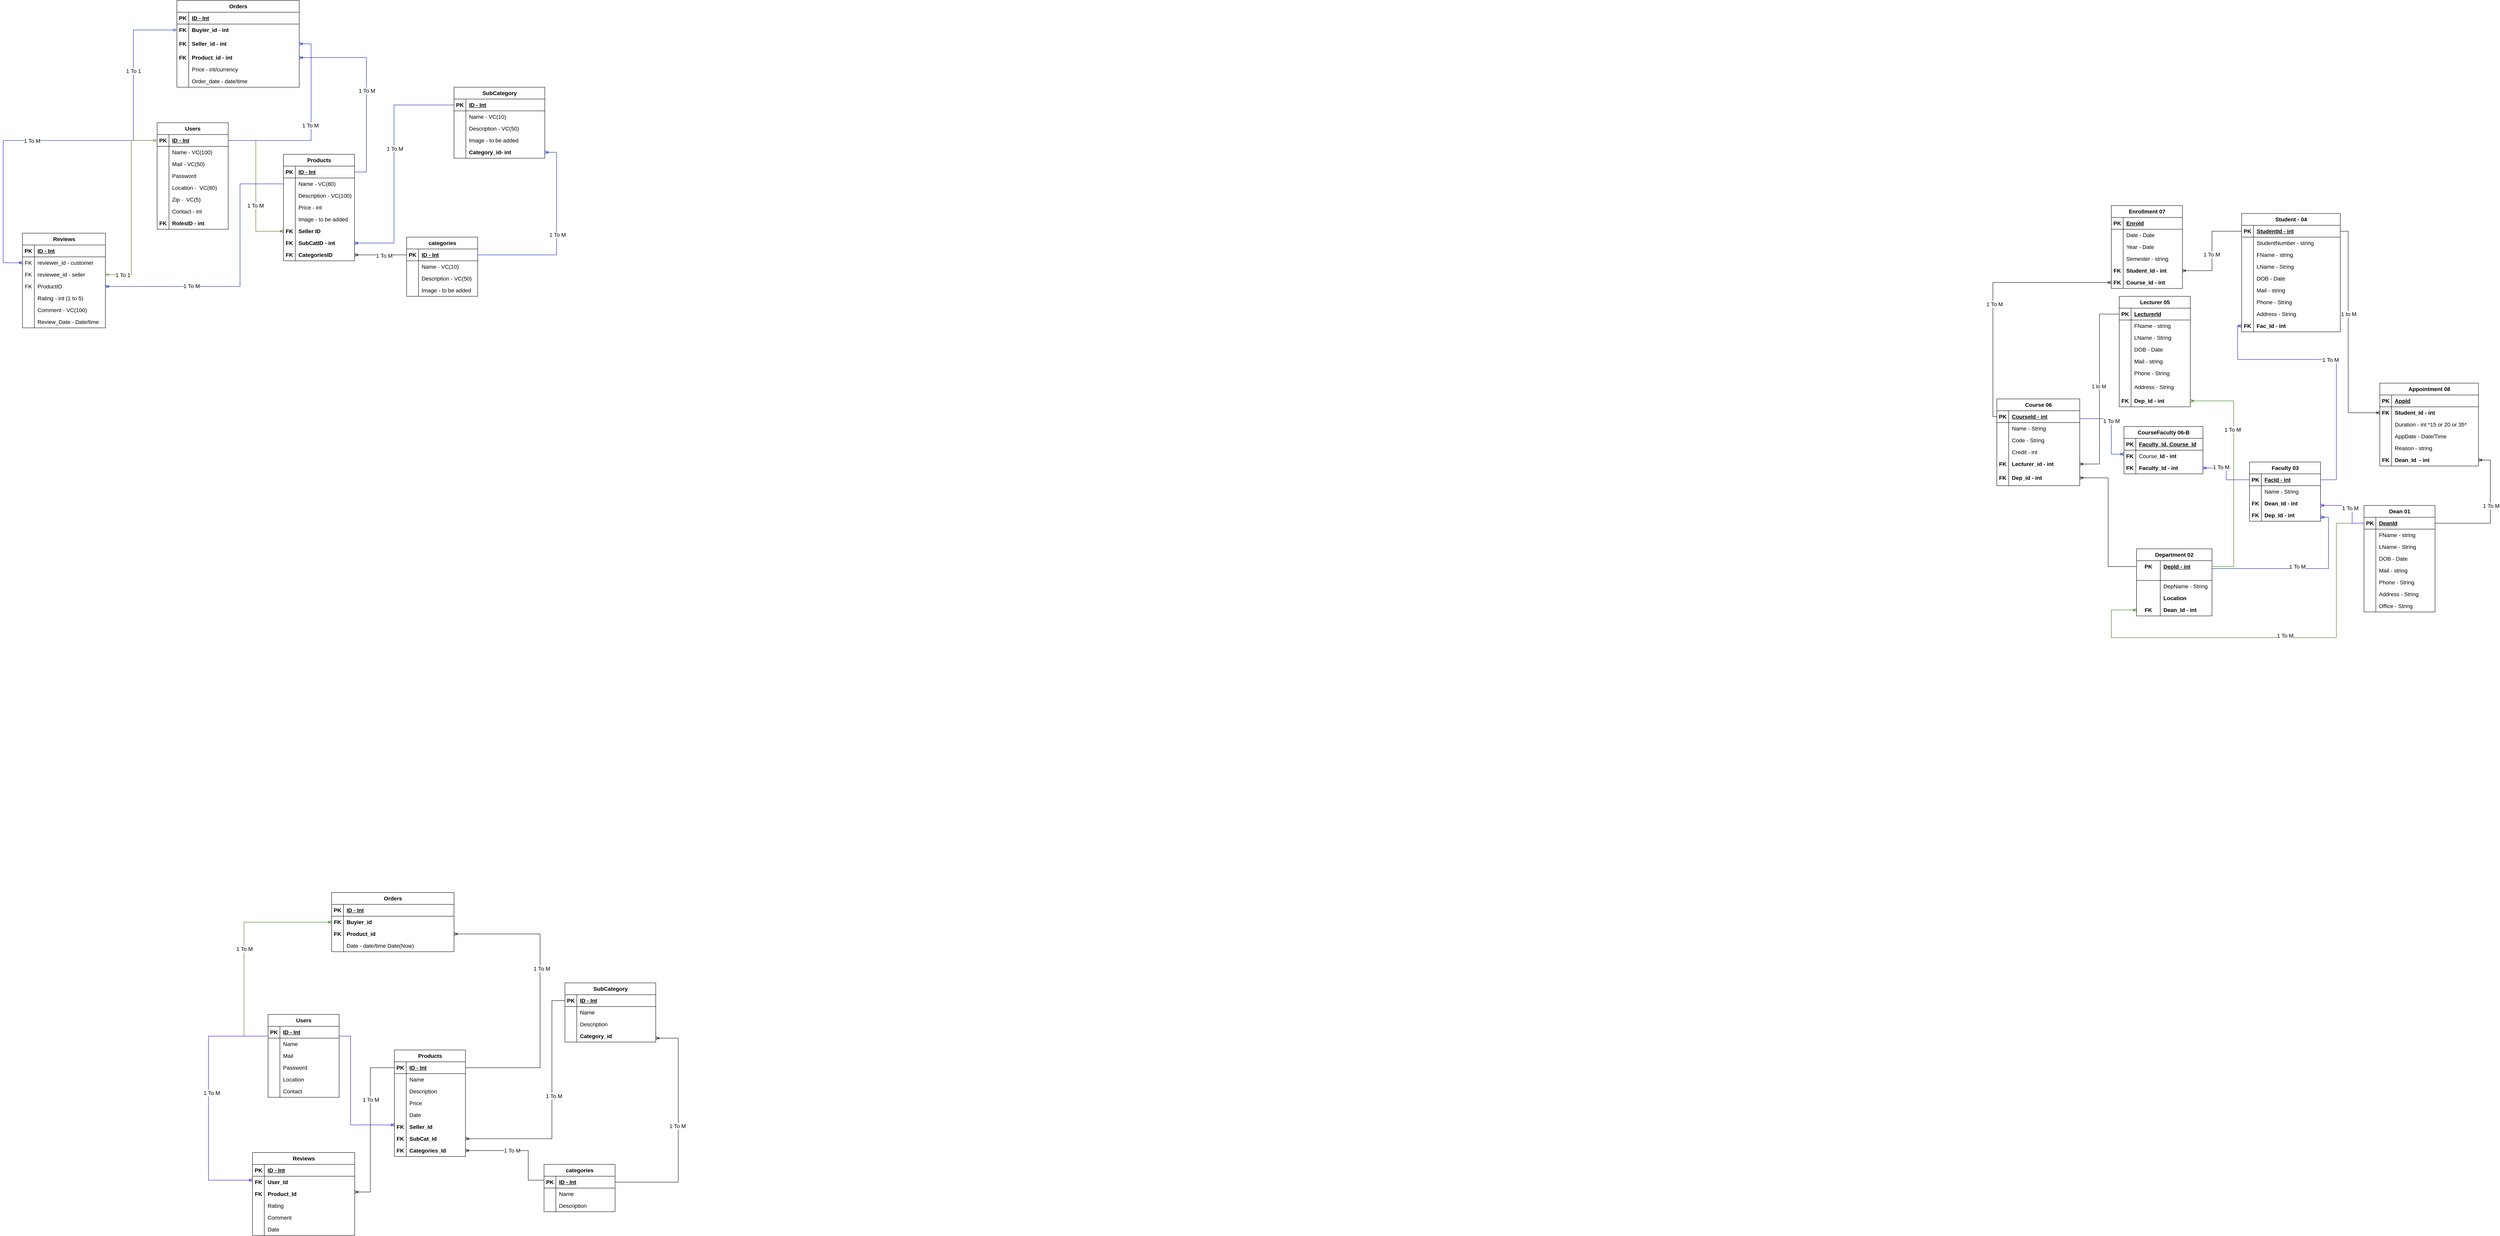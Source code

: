 <mxfile version="21.2.9" type="github">
  <diagram name="Page-1" id="yIQ34EnZDJSl39-8RyJc">
    <mxGraphModel dx="5172" dy="4144" grid="1" gridSize="10" guides="1" tooltips="1" connect="1" arrows="1" fold="1" page="1" pageScale="1" pageWidth="1100" pageHeight="850" background="none" math="0" shadow="0">
      <root>
        <mxCell id="0" />
        <mxCell id="1" parent="0" />
        <mxCell id="iNn5wBe9FJti-6g9DG4j-613" value="" style="edgeStyle=orthogonalEdgeStyle;fontSize=12;html=1;endArrow=ERmandOne;startArrow=ERmandOne;rounded=0;movable=1;resizable=1;rotatable=1;deletable=1;editable=1;locked=0;connectable=1;fillColor=#0050ef;strokeColor=#001DBC;" parent="1" source="iNn5wBe9FJti-6g9DG4j-541" target="iNn5wBe9FJti-6g9DG4j-324" edge="1">
          <mxGeometry width="100" height="100" relative="1" as="geometry">
            <mxPoint x="-2370" y="-2530" as="sourcePoint" />
            <mxPoint x="-2421.18" y="-2080" as="targetPoint" />
            <Array as="points">
              <mxPoint x="-2420" y="-2415" />
              <mxPoint x="-2420" y="-2135" />
            </Array>
          </mxGeometry>
        </mxCell>
        <mxCell id="iNn5wBe9FJti-6g9DG4j-614" value="&lt;font style=&quot;font-size: 14px;&quot;&gt;1 To 1&lt;/font&gt;" style="edgeLabel;html=1;align=center;verticalAlign=middle;resizable=0;points=[];" parent="iNn5wBe9FJti-6g9DG4j-613" vertex="1" connectable="0">
          <mxGeometry x="-0.048" relative="1" as="geometry">
            <mxPoint as="offset" />
          </mxGeometry>
        </mxCell>
        <mxCell id="iNn5wBe9FJti-6g9DG4j-323" value="Users" style="shape=table;startSize=30;container=1;collapsible=1;childLayout=tableLayout;fixedRows=1;rowLines=0;fontStyle=1;align=center;resizeLast=1;html=1;fontSize=14;" parent="1" vertex="1">
          <mxGeometry x="-2360" y="-2180" width="180" height="270" as="geometry" />
        </mxCell>
        <mxCell id="iNn5wBe9FJti-6g9DG4j-324" value="" style="shape=tableRow;horizontal=0;startSize=0;swimlaneHead=0;swimlaneBody=0;fillColor=none;collapsible=0;dropTarget=0;points=[[0,0.5],[1,0.5]];portConstraint=eastwest;top=0;left=0;right=0;bottom=1;fontSize=14;" parent="iNn5wBe9FJti-6g9DG4j-323" vertex="1">
          <mxGeometry y="30" width="180" height="30" as="geometry" />
        </mxCell>
        <mxCell id="iNn5wBe9FJti-6g9DG4j-325" value="PK" style="shape=partialRectangle;connectable=0;fillColor=none;top=0;left=0;bottom=0;right=0;fontStyle=1;overflow=hidden;whiteSpace=wrap;html=1;fontSize=14;" parent="iNn5wBe9FJti-6g9DG4j-324" vertex="1">
          <mxGeometry width="30" height="30" as="geometry">
            <mxRectangle width="30" height="30" as="alternateBounds" />
          </mxGeometry>
        </mxCell>
        <mxCell id="iNn5wBe9FJti-6g9DG4j-326" value="ID - Int" style="shape=partialRectangle;connectable=0;fillColor=none;top=0;left=0;bottom=0;right=0;align=left;spacingLeft=6;fontStyle=5;overflow=hidden;whiteSpace=wrap;html=1;fontSize=14;" parent="iNn5wBe9FJti-6g9DG4j-324" vertex="1">
          <mxGeometry x="30" width="150" height="30" as="geometry">
            <mxRectangle width="150" height="30" as="alternateBounds" />
          </mxGeometry>
        </mxCell>
        <mxCell id="iNn5wBe9FJti-6g9DG4j-327" value="" style="shape=tableRow;horizontal=0;startSize=0;swimlaneHead=0;swimlaneBody=0;fillColor=none;collapsible=0;dropTarget=0;points=[[0,0.5],[1,0.5]];portConstraint=eastwest;top=0;left=0;right=0;bottom=0;fontSize=14;" parent="iNn5wBe9FJti-6g9DG4j-323" vertex="1">
          <mxGeometry y="60" width="180" height="30" as="geometry" />
        </mxCell>
        <mxCell id="iNn5wBe9FJti-6g9DG4j-328" value="" style="shape=partialRectangle;connectable=0;fillColor=none;top=0;left=0;bottom=0;right=0;editable=1;overflow=hidden;whiteSpace=wrap;html=1;fontSize=14;" parent="iNn5wBe9FJti-6g9DG4j-327" vertex="1">
          <mxGeometry width="30" height="30" as="geometry">
            <mxRectangle width="30" height="30" as="alternateBounds" />
          </mxGeometry>
        </mxCell>
        <mxCell id="iNn5wBe9FJti-6g9DG4j-329" value="Name - VC(100)" style="shape=partialRectangle;connectable=0;fillColor=none;top=0;left=0;bottom=0;right=0;align=left;spacingLeft=6;overflow=hidden;whiteSpace=wrap;html=1;fontSize=14;" parent="iNn5wBe9FJti-6g9DG4j-327" vertex="1">
          <mxGeometry x="30" width="150" height="30" as="geometry">
            <mxRectangle width="150" height="30" as="alternateBounds" />
          </mxGeometry>
        </mxCell>
        <mxCell id="iNn5wBe9FJti-6g9DG4j-330" value="" style="shape=tableRow;horizontal=0;startSize=0;swimlaneHead=0;swimlaneBody=0;fillColor=none;collapsible=0;dropTarget=0;points=[[0,0.5],[1,0.5]];portConstraint=eastwest;top=0;left=0;right=0;bottom=0;fontSize=14;" parent="iNn5wBe9FJti-6g9DG4j-323" vertex="1">
          <mxGeometry y="90" width="180" height="30" as="geometry" />
        </mxCell>
        <mxCell id="iNn5wBe9FJti-6g9DG4j-331" value="" style="shape=partialRectangle;connectable=0;fillColor=none;top=0;left=0;bottom=0;right=0;editable=1;overflow=hidden;whiteSpace=wrap;html=1;fontSize=14;" parent="iNn5wBe9FJti-6g9DG4j-330" vertex="1">
          <mxGeometry width="30" height="30" as="geometry">
            <mxRectangle width="30" height="30" as="alternateBounds" />
          </mxGeometry>
        </mxCell>
        <mxCell id="iNn5wBe9FJti-6g9DG4j-332" value="Mail - VC(50)" style="shape=partialRectangle;connectable=0;fillColor=none;top=0;left=0;bottom=0;right=0;align=left;spacingLeft=6;overflow=hidden;whiteSpace=wrap;html=1;fontSize=14;" parent="iNn5wBe9FJti-6g9DG4j-330" vertex="1">
          <mxGeometry x="30" width="150" height="30" as="geometry">
            <mxRectangle width="150" height="30" as="alternateBounds" />
          </mxGeometry>
        </mxCell>
        <mxCell id="iNn5wBe9FJti-6g9DG4j-521" value="" style="shape=tableRow;horizontal=0;startSize=0;swimlaneHead=0;swimlaneBody=0;fillColor=none;collapsible=0;dropTarget=0;points=[[0,0.5],[1,0.5]];portConstraint=eastwest;top=0;left=0;right=0;bottom=0;fontSize=14;" parent="iNn5wBe9FJti-6g9DG4j-323" vertex="1">
          <mxGeometry y="120" width="180" height="30" as="geometry" />
        </mxCell>
        <mxCell id="iNn5wBe9FJti-6g9DG4j-522" value="" style="shape=partialRectangle;connectable=0;fillColor=none;top=0;left=0;bottom=0;right=0;editable=1;overflow=hidden;whiteSpace=wrap;html=1;fontSize=14;" parent="iNn5wBe9FJti-6g9DG4j-521" vertex="1">
          <mxGeometry width="30" height="30" as="geometry">
            <mxRectangle width="30" height="30" as="alternateBounds" />
          </mxGeometry>
        </mxCell>
        <mxCell id="iNn5wBe9FJti-6g9DG4j-523" value="Password" style="shape=partialRectangle;connectable=0;fillColor=none;top=0;left=0;bottom=0;right=0;align=left;spacingLeft=6;overflow=hidden;whiteSpace=wrap;html=1;fontSize=14;" parent="iNn5wBe9FJti-6g9DG4j-521" vertex="1">
          <mxGeometry x="30" width="150" height="30" as="geometry">
            <mxRectangle width="150" height="30" as="alternateBounds" />
          </mxGeometry>
        </mxCell>
        <mxCell id="iNn5wBe9FJti-6g9DG4j-333" value="" style="shape=tableRow;horizontal=0;startSize=0;swimlaneHead=0;swimlaneBody=0;fillColor=none;collapsible=0;dropTarget=0;points=[[0,0.5],[1,0.5]];portConstraint=eastwest;top=0;left=0;right=0;bottom=0;fontSize=14;" parent="iNn5wBe9FJti-6g9DG4j-323" vertex="1">
          <mxGeometry y="150" width="180" height="30" as="geometry" />
        </mxCell>
        <mxCell id="iNn5wBe9FJti-6g9DG4j-334" value="" style="shape=partialRectangle;connectable=0;fillColor=none;top=0;left=0;bottom=0;right=0;editable=1;overflow=hidden;whiteSpace=wrap;html=1;fontSize=14;" parent="iNn5wBe9FJti-6g9DG4j-333" vertex="1">
          <mxGeometry width="30" height="30" as="geometry">
            <mxRectangle width="30" height="30" as="alternateBounds" />
          </mxGeometry>
        </mxCell>
        <mxCell id="iNn5wBe9FJti-6g9DG4j-335" value="Location -&amp;nbsp; VC(80)" style="shape=partialRectangle;connectable=0;fillColor=none;top=0;left=0;bottom=0;right=0;align=left;spacingLeft=6;overflow=hidden;whiteSpace=wrap;html=1;fontSize=14;" parent="iNn5wBe9FJti-6g9DG4j-333" vertex="1">
          <mxGeometry x="30" width="150" height="30" as="geometry">
            <mxRectangle width="150" height="30" as="alternateBounds" />
          </mxGeometry>
        </mxCell>
        <mxCell id="iNn5wBe9FJti-6g9DG4j-518" value="" style="shape=tableRow;horizontal=0;startSize=0;swimlaneHead=0;swimlaneBody=0;fillColor=none;collapsible=0;dropTarget=0;points=[[0,0.5],[1,0.5]];portConstraint=eastwest;top=0;left=0;right=0;bottom=0;fontSize=14;" parent="iNn5wBe9FJti-6g9DG4j-323" vertex="1">
          <mxGeometry y="180" width="180" height="30" as="geometry" />
        </mxCell>
        <mxCell id="iNn5wBe9FJti-6g9DG4j-519" value="" style="shape=partialRectangle;connectable=0;fillColor=none;top=0;left=0;bottom=0;right=0;editable=1;overflow=hidden;whiteSpace=wrap;html=1;fontSize=14;" parent="iNn5wBe9FJti-6g9DG4j-518" vertex="1">
          <mxGeometry width="30" height="30" as="geometry">
            <mxRectangle width="30" height="30" as="alternateBounds" />
          </mxGeometry>
        </mxCell>
        <mxCell id="iNn5wBe9FJti-6g9DG4j-520" value="Zip -&amp;nbsp; VC(5)" style="shape=partialRectangle;connectable=0;fillColor=none;top=0;left=0;bottom=0;right=0;align=left;spacingLeft=6;overflow=hidden;whiteSpace=wrap;html=1;fontSize=14;" parent="iNn5wBe9FJti-6g9DG4j-518" vertex="1">
          <mxGeometry x="30" width="150" height="30" as="geometry">
            <mxRectangle width="150" height="30" as="alternateBounds" />
          </mxGeometry>
        </mxCell>
        <mxCell id="iNn5wBe9FJti-6g9DG4j-336" value="" style="shape=tableRow;horizontal=0;startSize=0;swimlaneHead=0;swimlaneBody=0;fillColor=none;collapsible=0;dropTarget=0;points=[[0,0.5],[1,0.5]];portConstraint=eastwest;top=0;left=0;right=0;bottom=0;fontSize=14;" parent="iNn5wBe9FJti-6g9DG4j-323" vertex="1">
          <mxGeometry y="210" width="180" height="30" as="geometry" />
        </mxCell>
        <mxCell id="iNn5wBe9FJti-6g9DG4j-337" value="" style="shape=partialRectangle;connectable=0;fillColor=none;top=0;left=0;bottom=0;right=0;editable=1;overflow=hidden;whiteSpace=wrap;html=1;fontSize=14;" parent="iNn5wBe9FJti-6g9DG4j-336" vertex="1">
          <mxGeometry width="30" height="30" as="geometry">
            <mxRectangle width="30" height="30" as="alternateBounds" />
          </mxGeometry>
        </mxCell>
        <mxCell id="iNn5wBe9FJti-6g9DG4j-338" value="Contact - int" style="shape=partialRectangle;connectable=0;fillColor=none;top=0;left=0;bottom=0;right=0;align=left;spacingLeft=6;overflow=hidden;whiteSpace=wrap;html=1;fontSize=14;" parent="iNn5wBe9FJti-6g9DG4j-336" vertex="1">
          <mxGeometry x="30" width="150" height="30" as="geometry">
            <mxRectangle width="150" height="30" as="alternateBounds" />
          </mxGeometry>
        </mxCell>
        <mxCell id="iNn5wBe9FJti-6g9DG4j-339" value="" style="shape=tableRow;horizontal=0;startSize=0;swimlaneHead=0;swimlaneBody=0;fillColor=none;collapsible=0;dropTarget=0;points=[[0,0.5],[1,0.5]];portConstraint=eastwest;top=0;left=0;right=0;bottom=0;fontSize=14;" parent="iNn5wBe9FJti-6g9DG4j-323" vertex="1">
          <mxGeometry y="240" width="180" height="30" as="geometry" />
        </mxCell>
        <mxCell id="iNn5wBe9FJti-6g9DG4j-340" value="&lt;b&gt;FK&lt;/b&gt;" style="shape=partialRectangle;connectable=0;fillColor=none;top=0;left=0;bottom=0;right=0;editable=1;overflow=hidden;whiteSpace=wrap;html=1;fontSize=14;" parent="iNn5wBe9FJti-6g9DG4j-339" vertex="1">
          <mxGeometry width="30" height="30" as="geometry">
            <mxRectangle width="30" height="30" as="alternateBounds" />
          </mxGeometry>
        </mxCell>
        <mxCell id="iNn5wBe9FJti-6g9DG4j-341" value="&lt;b&gt;RolesID - int&lt;/b&gt;" style="shape=partialRectangle;connectable=0;fillColor=none;top=0;left=0;bottom=0;right=0;align=left;spacingLeft=6;overflow=hidden;whiteSpace=wrap;html=1;fontSize=14;" parent="iNn5wBe9FJti-6g9DG4j-339" vertex="1">
          <mxGeometry x="30" width="150" height="30" as="geometry">
            <mxRectangle width="150" height="30" as="alternateBounds" />
          </mxGeometry>
        </mxCell>
        <mxCell id="iNn5wBe9FJti-6g9DG4j-342" value="Products" style="shape=table;startSize=30;container=1;collapsible=1;childLayout=tableLayout;fixedRows=1;rowLines=0;fontStyle=1;align=center;resizeLast=1;html=1;fontSize=14;" parent="1" vertex="1">
          <mxGeometry x="-2040" y="-2100" width="180" height="270" as="geometry" />
        </mxCell>
        <mxCell id="iNn5wBe9FJti-6g9DG4j-343" value="" style="shape=tableRow;horizontal=0;startSize=0;swimlaneHead=0;swimlaneBody=0;fillColor=none;collapsible=0;dropTarget=0;points=[[0,0.5],[1,0.5]];portConstraint=eastwest;top=0;left=0;right=0;bottom=1;fontSize=14;" parent="iNn5wBe9FJti-6g9DG4j-342" vertex="1">
          <mxGeometry y="30" width="180" height="30" as="geometry" />
        </mxCell>
        <mxCell id="iNn5wBe9FJti-6g9DG4j-344" value="PK" style="shape=partialRectangle;connectable=0;fillColor=none;top=0;left=0;bottom=0;right=0;fontStyle=1;overflow=hidden;whiteSpace=wrap;html=1;fontSize=14;" parent="iNn5wBe9FJti-6g9DG4j-343" vertex="1">
          <mxGeometry width="30" height="30" as="geometry">
            <mxRectangle width="30" height="30" as="alternateBounds" />
          </mxGeometry>
        </mxCell>
        <mxCell id="iNn5wBe9FJti-6g9DG4j-345" value="ID - Int" style="shape=partialRectangle;connectable=0;fillColor=none;top=0;left=0;bottom=0;right=0;align=left;spacingLeft=6;fontStyle=5;overflow=hidden;whiteSpace=wrap;html=1;fontSize=14;" parent="iNn5wBe9FJti-6g9DG4j-343" vertex="1">
          <mxGeometry x="30" width="150" height="30" as="geometry">
            <mxRectangle width="150" height="30" as="alternateBounds" />
          </mxGeometry>
        </mxCell>
        <mxCell id="iNn5wBe9FJti-6g9DG4j-346" value="" style="shape=tableRow;horizontal=0;startSize=0;swimlaneHead=0;swimlaneBody=0;fillColor=none;collapsible=0;dropTarget=0;points=[[0,0.5],[1,0.5]];portConstraint=eastwest;top=0;left=0;right=0;bottom=0;fontSize=14;" parent="iNn5wBe9FJti-6g9DG4j-342" vertex="1">
          <mxGeometry y="60" width="180" height="30" as="geometry" />
        </mxCell>
        <mxCell id="iNn5wBe9FJti-6g9DG4j-347" value="" style="shape=partialRectangle;connectable=0;fillColor=none;top=0;left=0;bottom=0;right=0;editable=1;overflow=hidden;whiteSpace=wrap;html=1;fontSize=14;" parent="iNn5wBe9FJti-6g9DG4j-346" vertex="1">
          <mxGeometry width="30" height="30" as="geometry">
            <mxRectangle width="30" height="30" as="alternateBounds" />
          </mxGeometry>
        </mxCell>
        <mxCell id="iNn5wBe9FJti-6g9DG4j-348" value="Name - VC(80)" style="shape=partialRectangle;connectable=0;fillColor=none;top=0;left=0;bottom=0;right=0;align=left;spacingLeft=6;overflow=hidden;whiteSpace=wrap;html=1;fontSize=14;" parent="iNn5wBe9FJti-6g9DG4j-346" vertex="1">
          <mxGeometry x="30" width="150" height="30" as="geometry">
            <mxRectangle width="150" height="30" as="alternateBounds" />
          </mxGeometry>
        </mxCell>
        <mxCell id="iNn5wBe9FJti-6g9DG4j-349" value="" style="shape=tableRow;horizontal=0;startSize=0;swimlaneHead=0;swimlaneBody=0;fillColor=none;collapsible=0;dropTarget=0;points=[[0,0.5],[1,0.5]];portConstraint=eastwest;top=0;left=0;right=0;bottom=0;fontSize=14;" parent="iNn5wBe9FJti-6g9DG4j-342" vertex="1">
          <mxGeometry y="90" width="180" height="30" as="geometry" />
        </mxCell>
        <mxCell id="iNn5wBe9FJti-6g9DG4j-350" value="" style="shape=partialRectangle;connectable=0;fillColor=none;top=0;left=0;bottom=0;right=0;editable=1;overflow=hidden;whiteSpace=wrap;html=1;fontSize=14;" parent="iNn5wBe9FJti-6g9DG4j-349" vertex="1">
          <mxGeometry width="30" height="30" as="geometry">
            <mxRectangle width="30" height="30" as="alternateBounds" />
          </mxGeometry>
        </mxCell>
        <mxCell id="iNn5wBe9FJti-6g9DG4j-351" value="Description - VC(100)" style="shape=partialRectangle;connectable=0;fillColor=none;top=0;left=0;bottom=0;right=0;align=left;spacingLeft=6;overflow=hidden;whiteSpace=wrap;html=1;fontSize=14;" parent="iNn5wBe9FJti-6g9DG4j-349" vertex="1">
          <mxGeometry x="30" width="150" height="30" as="geometry">
            <mxRectangle width="150" height="30" as="alternateBounds" />
          </mxGeometry>
        </mxCell>
        <mxCell id="iNn5wBe9FJti-6g9DG4j-352" value="" style="shape=tableRow;horizontal=0;startSize=0;swimlaneHead=0;swimlaneBody=0;fillColor=none;collapsible=0;dropTarget=0;points=[[0,0.5],[1,0.5]];portConstraint=eastwest;top=0;left=0;right=0;bottom=0;fontSize=14;" parent="iNn5wBe9FJti-6g9DG4j-342" vertex="1">
          <mxGeometry y="120" width="180" height="30" as="geometry" />
        </mxCell>
        <mxCell id="iNn5wBe9FJti-6g9DG4j-353" value="" style="shape=partialRectangle;connectable=0;fillColor=none;top=0;left=0;bottom=0;right=0;editable=1;overflow=hidden;whiteSpace=wrap;html=1;fontSize=14;" parent="iNn5wBe9FJti-6g9DG4j-352" vertex="1">
          <mxGeometry width="30" height="30" as="geometry">
            <mxRectangle width="30" height="30" as="alternateBounds" />
          </mxGeometry>
        </mxCell>
        <mxCell id="iNn5wBe9FJti-6g9DG4j-354" value="Price - int" style="shape=partialRectangle;connectable=0;fillColor=none;top=0;left=0;bottom=0;right=0;align=left;spacingLeft=6;overflow=hidden;whiteSpace=wrap;html=1;fontSize=14;" parent="iNn5wBe9FJti-6g9DG4j-352" vertex="1">
          <mxGeometry x="30" width="150" height="30" as="geometry">
            <mxRectangle width="150" height="30" as="alternateBounds" />
          </mxGeometry>
        </mxCell>
        <mxCell id="iNn5wBe9FJti-6g9DG4j-355" value="" style="shape=tableRow;horizontal=0;startSize=0;swimlaneHead=0;swimlaneBody=0;fillColor=none;collapsible=0;dropTarget=0;points=[[0,0.5],[1,0.5]];portConstraint=eastwest;top=0;left=0;right=0;bottom=0;fontSize=14;" parent="iNn5wBe9FJti-6g9DG4j-342" vertex="1">
          <mxGeometry y="150" width="180" height="30" as="geometry" />
        </mxCell>
        <mxCell id="iNn5wBe9FJti-6g9DG4j-356" value="" style="shape=partialRectangle;connectable=0;fillColor=none;top=0;left=0;bottom=0;right=0;editable=1;overflow=hidden;whiteSpace=wrap;html=1;fontSize=14;" parent="iNn5wBe9FJti-6g9DG4j-355" vertex="1">
          <mxGeometry width="30" height="30" as="geometry">
            <mxRectangle width="30" height="30" as="alternateBounds" />
          </mxGeometry>
        </mxCell>
        <mxCell id="iNn5wBe9FJti-6g9DG4j-357" value="Image - to be added" style="shape=partialRectangle;connectable=0;fillColor=none;top=0;left=0;bottom=0;right=0;align=left;spacingLeft=6;overflow=hidden;whiteSpace=wrap;html=1;fontSize=14;" parent="iNn5wBe9FJti-6g9DG4j-355" vertex="1">
          <mxGeometry x="30" width="150" height="30" as="geometry">
            <mxRectangle width="150" height="30" as="alternateBounds" />
          </mxGeometry>
        </mxCell>
        <mxCell id="iNn5wBe9FJti-6g9DG4j-358" value="" style="shape=tableRow;horizontal=0;startSize=0;swimlaneHead=0;swimlaneBody=0;fillColor=none;collapsible=0;dropTarget=0;points=[[0,0.5],[1,0.5]];portConstraint=eastwest;top=0;left=0;right=0;bottom=0;fontSize=14;" parent="iNn5wBe9FJti-6g9DG4j-342" vertex="1">
          <mxGeometry y="180" width="180" height="30" as="geometry" />
        </mxCell>
        <mxCell id="iNn5wBe9FJti-6g9DG4j-359" value="&lt;b&gt;FK&lt;/b&gt;" style="shape=partialRectangle;connectable=0;fillColor=none;top=0;left=0;bottom=0;right=0;editable=1;overflow=hidden;whiteSpace=wrap;html=1;fontSize=14;" parent="iNn5wBe9FJti-6g9DG4j-358" vertex="1">
          <mxGeometry width="30" height="30" as="geometry">
            <mxRectangle width="30" height="30" as="alternateBounds" />
          </mxGeometry>
        </mxCell>
        <mxCell id="iNn5wBe9FJti-6g9DG4j-360" value="&lt;b&gt;Seller ID&lt;/b&gt;" style="shape=partialRectangle;connectable=0;fillColor=none;top=0;left=0;bottom=0;right=0;align=left;spacingLeft=6;overflow=hidden;whiteSpace=wrap;html=1;fontSize=14;" parent="iNn5wBe9FJti-6g9DG4j-358" vertex="1">
          <mxGeometry x="30" width="150" height="30" as="geometry">
            <mxRectangle width="150" height="30" as="alternateBounds" />
          </mxGeometry>
        </mxCell>
        <mxCell id="iNn5wBe9FJti-6g9DG4j-364" value="" style="shape=tableRow;horizontal=0;startSize=0;swimlaneHead=0;swimlaneBody=0;fillColor=none;collapsible=0;dropTarget=0;points=[[0,0.5],[1,0.5]];portConstraint=eastwest;top=0;left=0;right=0;bottom=0;fontSize=14;" parent="iNn5wBe9FJti-6g9DG4j-342" vertex="1">
          <mxGeometry y="210" width="180" height="30" as="geometry" />
        </mxCell>
        <mxCell id="iNn5wBe9FJti-6g9DG4j-365" value="&lt;b&gt;FK&lt;/b&gt;" style="shape=partialRectangle;connectable=0;fillColor=none;top=0;left=0;bottom=0;right=0;editable=1;overflow=hidden;whiteSpace=wrap;html=1;fontSize=14;" parent="iNn5wBe9FJti-6g9DG4j-364" vertex="1">
          <mxGeometry width="30" height="30" as="geometry">
            <mxRectangle width="30" height="30" as="alternateBounds" />
          </mxGeometry>
        </mxCell>
        <mxCell id="iNn5wBe9FJti-6g9DG4j-366" value="&lt;b&gt;SubCatID - int&lt;/b&gt;" style="shape=partialRectangle;connectable=0;fillColor=none;top=0;left=0;bottom=0;right=0;align=left;spacingLeft=6;overflow=hidden;whiteSpace=wrap;html=1;fontSize=14;" parent="iNn5wBe9FJti-6g9DG4j-364" vertex="1">
          <mxGeometry x="30" width="150" height="30" as="geometry">
            <mxRectangle width="150" height="30" as="alternateBounds" />
          </mxGeometry>
        </mxCell>
        <mxCell id="iNn5wBe9FJti-6g9DG4j-600" value="" style="shape=tableRow;horizontal=0;startSize=0;swimlaneHead=0;swimlaneBody=0;fillColor=none;collapsible=0;dropTarget=0;points=[[0,0.5],[1,0.5]];portConstraint=eastwest;top=0;left=0;right=0;bottom=0;fontSize=14;" parent="iNn5wBe9FJti-6g9DG4j-342" vertex="1">
          <mxGeometry y="240" width="180" height="30" as="geometry" />
        </mxCell>
        <mxCell id="iNn5wBe9FJti-6g9DG4j-601" value="&lt;b&gt;FK&lt;/b&gt;" style="shape=partialRectangle;connectable=0;fillColor=none;top=0;left=0;bottom=0;right=0;editable=1;overflow=hidden;whiteSpace=wrap;html=1;fontSize=14;" parent="iNn5wBe9FJti-6g9DG4j-600" vertex="1">
          <mxGeometry width="30" height="30" as="geometry">
            <mxRectangle width="30" height="30" as="alternateBounds" />
          </mxGeometry>
        </mxCell>
        <mxCell id="iNn5wBe9FJti-6g9DG4j-602" value="&lt;b style=&quot;--tw-border-spacing-x: 0; --tw-border-spacing-y: 0; --tw-translate-x: 0; --tw-translate-y: 0; --tw-rotate: 0; --tw-skew-x: 0; --tw-skew-y: 0; --tw-scale-x: 1; --tw-scale-y: 1; --tw-pan-x: ; --tw-pan-y: ; --tw-pinch-zoom: ; --tw-scroll-snap-strictness: proximity; --tw-ordinal: ; --tw-slashed-zero: ; --tw-numeric-figure: ; --tw-numeric-spacing: ; --tw-numeric-fraction: ; --tw-ring-inset: ; --tw-ring-offset-width: 0px; --tw-ring-offset-color: #fff; --tw-ring-color: rgb(59 130 246 / 0.5); --tw-ring-offset-shadow: 0 0 #0000; --tw-ring-shadow: 0 0 #0000; --tw-shadow: 0 0 #0000; --tw-shadow-colored: 0 0 #0000; --tw-blur: ; --tw-brightness: ; --tw-contrast: ; --tw-grayscale: ; --tw-hue-rotate: ; --tw-invert: ; --tw-saturate: ; --tw-sepia: ; --tw-drop-shadow: ; --tw-backdrop-blur: ; --tw-backdrop-brightness: ; --tw-backdrop-contrast: ; --tw-backdrop-grayscale: ; --tw-backdrop-hue-rotate: ; --tw-backdrop-invert: ; --tw-backdrop-opacity: ; --tw-backdrop-saturate: ; --tw-backdrop-sepia: ; border-color: var(--border-color);&quot;&gt;CategoriesID&lt;/b&gt;" style="shape=partialRectangle;connectable=0;fillColor=none;top=0;left=0;bottom=0;right=0;align=left;spacingLeft=6;overflow=hidden;whiteSpace=wrap;html=1;fontSize=14;" parent="iNn5wBe9FJti-6g9DG4j-600" vertex="1">
          <mxGeometry x="30" width="150" height="30" as="geometry">
            <mxRectangle width="150" height="30" as="alternateBounds" />
          </mxGeometry>
        </mxCell>
        <mxCell id="iNn5wBe9FJti-6g9DG4j-389" value="Reviews" style="shape=table;startSize=30;container=1;collapsible=1;childLayout=tableLayout;fixedRows=1;rowLines=0;fontStyle=1;align=center;resizeLast=1;html=1;fontSize=14;" parent="1" vertex="1">
          <mxGeometry x="-2701" y="-1900" width="210" height="240" as="geometry" />
        </mxCell>
        <mxCell id="iNn5wBe9FJti-6g9DG4j-390" value="" style="shape=tableRow;horizontal=0;startSize=0;swimlaneHead=0;swimlaneBody=0;fillColor=none;collapsible=0;dropTarget=0;points=[[0,0.5],[1,0.5]];portConstraint=eastwest;top=0;left=0;right=0;bottom=1;fontSize=14;" parent="iNn5wBe9FJti-6g9DG4j-389" vertex="1">
          <mxGeometry y="30" width="210" height="30" as="geometry" />
        </mxCell>
        <mxCell id="iNn5wBe9FJti-6g9DG4j-391" value="PK" style="shape=partialRectangle;connectable=0;fillColor=none;top=0;left=0;bottom=0;right=0;fontStyle=1;overflow=hidden;whiteSpace=wrap;html=1;fontSize=14;" parent="iNn5wBe9FJti-6g9DG4j-390" vertex="1">
          <mxGeometry width="30" height="30" as="geometry">
            <mxRectangle width="30" height="30" as="alternateBounds" />
          </mxGeometry>
        </mxCell>
        <mxCell id="iNn5wBe9FJti-6g9DG4j-392" value="ID - Int" style="shape=partialRectangle;connectable=0;fillColor=none;top=0;left=0;bottom=0;right=0;align=left;spacingLeft=6;fontStyle=5;overflow=hidden;whiteSpace=wrap;html=1;fontSize=14;" parent="iNn5wBe9FJti-6g9DG4j-390" vertex="1">
          <mxGeometry x="30" width="180" height="30" as="geometry">
            <mxRectangle width="180" height="30" as="alternateBounds" />
          </mxGeometry>
        </mxCell>
        <mxCell id="iNn5wBe9FJti-6g9DG4j-396" value="" style="shape=tableRow;horizontal=0;startSize=0;swimlaneHead=0;swimlaneBody=0;fillColor=none;collapsible=0;dropTarget=0;points=[[0,0.5],[1,0.5]];portConstraint=eastwest;top=0;left=0;right=0;bottom=0;fontSize=14;" parent="iNn5wBe9FJti-6g9DG4j-389" vertex="1">
          <mxGeometry y="60" width="210" height="30" as="geometry" />
        </mxCell>
        <mxCell id="iNn5wBe9FJti-6g9DG4j-397" value="FK" style="shape=partialRectangle;connectable=0;fillColor=none;top=0;left=0;bottom=0;right=0;editable=1;overflow=hidden;whiteSpace=wrap;html=1;fontSize=14;" parent="iNn5wBe9FJti-6g9DG4j-396" vertex="1">
          <mxGeometry width="30" height="30" as="geometry">
            <mxRectangle width="30" height="30" as="alternateBounds" />
          </mxGeometry>
        </mxCell>
        <mxCell id="iNn5wBe9FJti-6g9DG4j-398" value="reviewer_id - customer" style="shape=partialRectangle;connectable=0;fillColor=none;top=0;left=0;bottom=0;right=0;align=left;spacingLeft=6;overflow=hidden;whiteSpace=wrap;html=1;fontSize=14;" parent="iNn5wBe9FJti-6g9DG4j-396" vertex="1">
          <mxGeometry x="30" width="180" height="30" as="geometry">
            <mxRectangle width="180" height="30" as="alternateBounds" />
          </mxGeometry>
        </mxCell>
        <mxCell id="iNn5wBe9FJti-6g9DG4j-399" value="" style="shape=tableRow;horizontal=0;startSize=0;swimlaneHead=0;swimlaneBody=0;fillColor=none;collapsible=0;dropTarget=0;points=[[0,0.5],[1,0.5]];portConstraint=eastwest;top=0;left=0;right=0;bottom=0;fontSize=14;" parent="iNn5wBe9FJti-6g9DG4j-389" vertex="1">
          <mxGeometry y="90" width="210" height="30" as="geometry" />
        </mxCell>
        <mxCell id="iNn5wBe9FJti-6g9DG4j-400" value="FK" style="shape=partialRectangle;connectable=0;fillColor=none;top=0;left=0;bottom=0;right=0;editable=1;overflow=hidden;whiteSpace=wrap;html=1;fontSize=14;" parent="iNn5wBe9FJti-6g9DG4j-399" vertex="1">
          <mxGeometry width="30" height="30" as="geometry">
            <mxRectangle width="30" height="30" as="alternateBounds" />
          </mxGeometry>
        </mxCell>
        <mxCell id="iNn5wBe9FJti-6g9DG4j-401" value="reviewee_id - seller" style="shape=partialRectangle;connectable=0;fillColor=none;top=0;left=0;bottom=0;right=0;align=left;spacingLeft=6;overflow=hidden;whiteSpace=wrap;html=1;fontSize=14;" parent="iNn5wBe9FJti-6g9DG4j-399" vertex="1">
          <mxGeometry x="30" width="180" height="30" as="geometry">
            <mxRectangle width="180" height="30" as="alternateBounds" />
          </mxGeometry>
        </mxCell>
        <mxCell id="iNn5wBe9FJti-6g9DG4j-393" value="" style="shape=tableRow;horizontal=0;startSize=0;swimlaneHead=0;swimlaneBody=0;fillColor=none;collapsible=0;dropTarget=0;points=[[0,0.5],[1,0.5]];portConstraint=eastwest;top=0;left=0;right=0;bottom=0;fontSize=14;" parent="iNn5wBe9FJti-6g9DG4j-389" vertex="1">
          <mxGeometry y="120" width="210" height="30" as="geometry" />
        </mxCell>
        <mxCell id="iNn5wBe9FJti-6g9DG4j-394" value="FK" style="shape=partialRectangle;connectable=0;fillColor=none;top=0;left=0;bottom=0;right=0;editable=1;overflow=hidden;whiteSpace=wrap;html=1;fontSize=14;" parent="iNn5wBe9FJti-6g9DG4j-393" vertex="1">
          <mxGeometry width="30" height="30" as="geometry">
            <mxRectangle width="30" height="30" as="alternateBounds" />
          </mxGeometry>
        </mxCell>
        <mxCell id="iNn5wBe9FJti-6g9DG4j-395" value="ProductID" style="shape=partialRectangle;connectable=0;fillColor=none;top=0;left=0;bottom=0;right=0;align=left;spacingLeft=6;overflow=hidden;whiteSpace=wrap;html=1;fontSize=14;" parent="iNn5wBe9FJti-6g9DG4j-393" vertex="1">
          <mxGeometry x="30" width="180" height="30" as="geometry">
            <mxRectangle width="180" height="30" as="alternateBounds" />
          </mxGeometry>
        </mxCell>
        <mxCell id="iNn5wBe9FJti-6g9DG4j-402" value="" style="shape=tableRow;horizontal=0;startSize=0;swimlaneHead=0;swimlaneBody=0;fillColor=none;collapsible=0;dropTarget=0;points=[[0,0.5],[1,0.5]];portConstraint=eastwest;top=0;left=0;right=0;bottom=0;fontSize=14;" parent="iNn5wBe9FJti-6g9DG4j-389" vertex="1">
          <mxGeometry y="150" width="210" height="30" as="geometry" />
        </mxCell>
        <mxCell id="iNn5wBe9FJti-6g9DG4j-403" value="" style="shape=partialRectangle;connectable=0;fillColor=none;top=0;left=0;bottom=0;right=0;editable=1;overflow=hidden;whiteSpace=wrap;html=1;fontSize=14;" parent="iNn5wBe9FJti-6g9DG4j-402" vertex="1">
          <mxGeometry width="30" height="30" as="geometry">
            <mxRectangle width="30" height="30" as="alternateBounds" />
          </mxGeometry>
        </mxCell>
        <mxCell id="iNn5wBe9FJti-6g9DG4j-404" value="Rating - int (1 to 5)" style="shape=partialRectangle;connectable=0;fillColor=none;top=0;left=0;bottom=0;right=0;align=left;spacingLeft=6;overflow=hidden;whiteSpace=wrap;html=1;fontSize=14;" parent="iNn5wBe9FJti-6g9DG4j-402" vertex="1">
          <mxGeometry x="30" width="180" height="30" as="geometry">
            <mxRectangle width="180" height="30" as="alternateBounds" />
          </mxGeometry>
        </mxCell>
        <mxCell id="iNn5wBe9FJti-6g9DG4j-405" value="" style="shape=tableRow;horizontal=0;startSize=0;swimlaneHead=0;swimlaneBody=0;fillColor=none;collapsible=0;dropTarget=0;points=[[0,0.5],[1,0.5]];portConstraint=eastwest;top=0;left=0;right=0;bottom=0;fontSize=14;" parent="iNn5wBe9FJti-6g9DG4j-389" vertex="1">
          <mxGeometry y="180" width="210" height="30" as="geometry" />
        </mxCell>
        <mxCell id="iNn5wBe9FJti-6g9DG4j-406" value="" style="shape=partialRectangle;connectable=0;fillColor=none;top=0;left=0;bottom=0;right=0;editable=1;overflow=hidden;whiteSpace=wrap;html=1;fontSize=14;" parent="iNn5wBe9FJti-6g9DG4j-405" vertex="1">
          <mxGeometry width="30" height="30" as="geometry">
            <mxRectangle width="30" height="30" as="alternateBounds" />
          </mxGeometry>
        </mxCell>
        <mxCell id="iNn5wBe9FJti-6g9DG4j-407" value="Comment - VC(100)" style="shape=partialRectangle;connectable=0;fillColor=none;top=0;left=0;bottom=0;right=0;align=left;spacingLeft=6;overflow=hidden;whiteSpace=wrap;html=1;fontSize=14;" parent="iNn5wBe9FJti-6g9DG4j-405" vertex="1">
          <mxGeometry x="30" width="180" height="30" as="geometry">
            <mxRectangle width="180" height="30" as="alternateBounds" />
          </mxGeometry>
        </mxCell>
        <mxCell id="iNn5wBe9FJti-6g9DG4j-408" value="" style="shape=tableRow;horizontal=0;startSize=0;swimlaneHead=0;swimlaneBody=0;fillColor=none;collapsible=0;dropTarget=0;points=[[0,0.5],[1,0.5]];portConstraint=eastwest;top=0;left=0;right=0;bottom=0;fontSize=14;" parent="iNn5wBe9FJti-6g9DG4j-389" vertex="1">
          <mxGeometry y="210" width="210" height="30" as="geometry" />
        </mxCell>
        <mxCell id="iNn5wBe9FJti-6g9DG4j-409" value="" style="shape=partialRectangle;connectable=0;fillColor=none;top=0;left=0;bottom=0;right=0;editable=1;overflow=hidden;whiteSpace=wrap;html=1;fontSize=14;" parent="iNn5wBe9FJti-6g9DG4j-408" vertex="1">
          <mxGeometry width="30" height="30" as="geometry">
            <mxRectangle width="30" height="30" as="alternateBounds" />
          </mxGeometry>
        </mxCell>
        <mxCell id="iNn5wBe9FJti-6g9DG4j-410" value="Review_Date - Date/time" style="shape=partialRectangle;connectable=0;fillColor=none;top=0;left=0;bottom=0;right=0;align=left;spacingLeft=6;overflow=hidden;whiteSpace=wrap;html=1;fontSize=14;" parent="iNn5wBe9FJti-6g9DG4j-408" vertex="1">
          <mxGeometry x="30" width="180" height="30" as="geometry">
            <mxRectangle width="180" height="30" as="alternateBounds" />
          </mxGeometry>
        </mxCell>
        <mxCell id="iNn5wBe9FJti-6g9DG4j-469" value="categories" style="shape=table;startSize=30;container=1;collapsible=1;childLayout=tableLayout;fixedRows=1;rowLines=0;fontStyle=1;align=center;resizeLast=1;html=1;fontSize=14;" parent="1" vertex="1">
          <mxGeometry x="-1728" y="-1890" width="180" height="150" as="geometry" />
        </mxCell>
        <mxCell id="iNn5wBe9FJti-6g9DG4j-470" value="" style="shape=tableRow;horizontal=0;startSize=0;swimlaneHead=0;swimlaneBody=0;fillColor=none;collapsible=0;dropTarget=0;points=[[0,0.5],[1,0.5]];portConstraint=eastwest;top=0;left=0;right=0;bottom=1;fontSize=14;" parent="iNn5wBe9FJti-6g9DG4j-469" vertex="1">
          <mxGeometry y="30" width="180" height="30" as="geometry" />
        </mxCell>
        <mxCell id="iNn5wBe9FJti-6g9DG4j-471" value="PK" style="shape=partialRectangle;connectable=0;fillColor=none;top=0;left=0;bottom=0;right=0;fontStyle=1;overflow=hidden;whiteSpace=wrap;html=1;fontSize=14;" parent="iNn5wBe9FJti-6g9DG4j-470" vertex="1">
          <mxGeometry width="30" height="30" as="geometry">
            <mxRectangle width="30" height="30" as="alternateBounds" />
          </mxGeometry>
        </mxCell>
        <mxCell id="iNn5wBe9FJti-6g9DG4j-472" value="ID - Int" style="shape=partialRectangle;connectable=0;fillColor=none;top=0;left=0;bottom=0;right=0;align=left;spacingLeft=6;fontStyle=5;overflow=hidden;whiteSpace=wrap;html=1;fontSize=14;" parent="iNn5wBe9FJti-6g9DG4j-470" vertex="1">
          <mxGeometry x="30" width="150" height="30" as="geometry">
            <mxRectangle width="150" height="30" as="alternateBounds" />
          </mxGeometry>
        </mxCell>
        <mxCell id="iNn5wBe9FJti-6g9DG4j-473" value="" style="shape=tableRow;horizontal=0;startSize=0;swimlaneHead=0;swimlaneBody=0;fillColor=none;collapsible=0;dropTarget=0;points=[[0,0.5],[1,0.5]];portConstraint=eastwest;top=0;left=0;right=0;bottom=0;fontSize=14;" parent="iNn5wBe9FJti-6g9DG4j-469" vertex="1">
          <mxGeometry y="60" width="180" height="30" as="geometry" />
        </mxCell>
        <mxCell id="iNn5wBe9FJti-6g9DG4j-474" value="" style="shape=partialRectangle;connectable=0;fillColor=none;top=0;left=0;bottom=0;right=0;editable=1;overflow=hidden;whiteSpace=wrap;html=1;fontSize=14;" parent="iNn5wBe9FJti-6g9DG4j-473" vertex="1">
          <mxGeometry width="30" height="30" as="geometry">
            <mxRectangle width="30" height="30" as="alternateBounds" />
          </mxGeometry>
        </mxCell>
        <mxCell id="iNn5wBe9FJti-6g9DG4j-475" value="Name - VC(10)" style="shape=partialRectangle;connectable=0;fillColor=none;top=0;left=0;bottom=0;right=0;align=left;spacingLeft=6;overflow=hidden;whiteSpace=wrap;html=1;fontSize=14;" parent="iNn5wBe9FJti-6g9DG4j-473" vertex="1">
          <mxGeometry x="30" width="150" height="30" as="geometry">
            <mxRectangle width="150" height="30" as="alternateBounds" />
          </mxGeometry>
        </mxCell>
        <mxCell id="iNn5wBe9FJti-6g9DG4j-476" value="" style="shape=tableRow;horizontal=0;startSize=0;swimlaneHead=0;swimlaneBody=0;fillColor=none;collapsible=0;dropTarget=0;points=[[0,0.5],[1,0.5]];portConstraint=eastwest;top=0;left=0;right=0;bottom=0;fontSize=14;" parent="iNn5wBe9FJti-6g9DG4j-469" vertex="1">
          <mxGeometry y="90" width="180" height="30" as="geometry" />
        </mxCell>
        <mxCell id="iNn5wBe9FJti-6g9DG4j-477" value="" style="shape=partialRectangle;connectable=0;fillColor=none;top=0;left=0;bottom=0;right=0;editable=1;overflow=hidden;whiteSpace=wrap;html=1;fontSize=14;" parent="iNn5wBe9FJti-6g9DG4j-476" vertex="1">
          <mxGeometry width="30" height="30" as="geometry">
            <mxRectangle width="30" height="30" as="alternateBounds" />
          </mxGeometry>
        </mxCell>
        <mxCell id="iNn5wBe9FJti-6g9DG4j-478" value="Description - VC(50)" style="shape=partialRectangle;connectable=0;fillColor=none;top=0;left=0;bottom=0;right=0;align=left;spacingLeft=6;overflow=hidden;whiteSpace=wrap;html=1;fontSize=14;" parent="iNn5wBe9FJti-6g9DG4j-476" vertex="1">
          <mxGeometry x="30" width="150" height="30" as="geometry">
            <mxRectangle width="150" height="30" as="alternateBounds" />
          </mxGeometry>
        </mxCell>
        <mxCell id="iNn5wBe9FJti-6g9DG4j-479" value="" style="shape=tableRow;horizontal=0;startSize=0;swimlaneHead=0;swimlaneBody=0;fillColor=none;collapsible=0;dropTarget=0;points=[[0,0.5],[1,0.5]];portConstraint=eastwest;top=0;left=0;right=0;bottom=0;fontSize=14;" parent="iNn5wBe9FJti-6g9DG4j-469" vertex="1">
          <mxGeometry y="120" width="180" height="30" as="geometry" />
        </mxCell>
        <mxCell id="iNn5wBe9FJti-6g9DG4j-480" value="" style="shape=partialRectangle;connectable=0;fillColor=none;top=0;left=0;bottom=0;right=0;editable=1;overflow=hidden;whiteSpace=wrap;html=1;fontSize=14;" parent="iNn5wBe9FJti-6g9DG4j-479" vertex="1">
          <mxGeometry width="30" height="30" as="geometry">
            <mxRectangle width="30" height="30" as="alternateBounds" />
          </mxGeometry>
        </mxCell>
        <mxCell id="iNn5wBe9FJti-6g9DG4j-481" value="Image - to be added" style="shape=partialRectangle;connectable=0;fillColor=none;top=0;left=0;bottom=0;right=0;align=left;spacingLeft=6;overflow=hidden;whiteSpace=wrap;html=1;fontSize=14;" parent="iNn5wBe9FJti-6g9DG4j-479" vertex="1">
          <mxGeometry x="30" width="150" height="30" as="geometry">
            <mxRectangle width="150" height="30" as="alternateBounds" />
          </mxGeometry>
        </mxCell>
        <mxCell id="iNn5wBe9FJti-6g9DG4j-524" value="SubCategory" style="shape=table;startSize=30;container=1;collapsible=1;childLayout=tableLayout;fixedRows=1;rowLines=0;fontStyle=1;align=center;resizeLast=1;html=1;fontSize=14;" parent="1" vertex="1">
          <mxGeometry x="-1608" y="-2270" width="230" height="180" as="geometry" />
        </mxCell>
        <mxCell id="iNn5wBe9FJti-6g9DG4j-525" value="" style="shape=tableRow;horizontal=0;startSize=0;swimlaneHead=0;swimlaneBody=0;fillColor=none;collapsible=0;dropTarget=0;points=[[0,0.5],[1,0.5]];portConstraint=eastwest;top=0;left=0;right=0;bottom=1;fontSize=14;" parent="iNn5wBe9FJti-6g9DG4j-524" vertex="1">
          <mxGeometry y="30" width="230" height="30" as="geometry" />
        </mxCell>
        <mxCell id="iNn5wBe9FJti-6g9DG4j-526" value="PK" style="shape=partialRectangle;connectable=0;fillColor=none;top=0;left=0;bottom=0;right=0;fontStyle=1;overflow=hidden;whiteSpace=wrap;html=1;fontSize=14;" parent="iNn5wBe9FJti-6g9DG4j-525" vertex="1">
          <mxGeometry width="30" height="30" as="geometry">
            <mxRectangle width="30" height="30" as="alternateBounds" />
          </mxGeometry>
        </mxCell>
        <mxCell id="iNn5wBe9FJti-6g9DG4j-527" value="ID - Int" style="shape=partialRectangle;connectable=0;fillColor=none;top=0;left=0;bottom=0;right=0;align=left;spacingLeft=6;fontStyle=5;overflow=hidden;whiteSpace=wrap;html=1;fontSize=14;" parent="iNn5wBe9FJti-6g9DG4j-525" vertex="1">
          <mxGeometry x="30" width="200" height="30" as="geometry">
            <mxRectangle width="200" height="30" as="alternateBounds" />
          </mxGeometry>
        </mxCell>
        <mxCell id="iNn5wBe9FJti-6g9DG4j-528" value="" style="shape=tableRow;horizontal=0;startSize=0;swimlaneHead=0;swimlaneBody=0;fillColor=none;collapsible=0;dropTarget=0;points=[[0,0.5],[1,0.5]];portConstraint=eastwest;top=0;left=0;right=0;bottom=0;fontSize=14;" parent="iNn5wBe9FJti-6g9DG4j-524" vertex="1">
          <mxGeometry y="60" width="230" height="30" as="geometry" />
        </mxCell>
        <mxCell id="iNn5wBe9FJti-6g9DG4j-529" value="" style="shape=partialRectangle;connectable=0;fillColor=none;top=0;left=0;bottom=0;right=0;editable=1;overflow=hidden;whiteSpace=wrap;html=1;fontSize=14;" parent="iNn5wBe9FJti-6g9DG4j-528" vertex="1">
          <mxGeometry width="30" height="30" as="geometry">
            <mxRectangle width="30" height="30" as="alternateBounds" />
          </mxGeometry>
        </mxCell>
        <mxCell id="iNn5wBe9FJti-6g9DG4j-530" value="Name - VC(10)" style="shape=partialRectangle;connectable=0;fillColor=none;top=0;left=0;bottom=0;right=0;align=left;spacingLeft=6;overflow=hidden;whiteSpace=wrap;html=1;fontSize=14;" parent="iNn5wBe9FJti-6g9DG4j-528" vertex="1">
          <mxGeometry x="30" width="200" height="30" as="geometry">
            <mxRectangle width="200" height="30" as="alternateBounds" />
          </mxGeometry>
        </mxCell>
        <mxCell id="iNn5wBe9FJti-6g9DG4j-531" value="" style="shape=tableRow;horizontal=0;startSize=0;swimlaneHead=0;swimlaneBody=0;fillColor=none;collapsible=0;dropTarget=0;points=[[0,0.5],[1,0.5]];portConstraint=eastwest;top=0;left=0;right=0;bottom=0;fontSize=14;" parent="iNn5wBe9FJti-6g9DG4j-524" vertex="1">
          <mxGeometry y="90" width="230" height="30" as="geometry" />
        </mxCell>
        <mxCell id="iNn5wBe9FJti-6g9DG4j-532" value="" style="shape=partialRectangle;connectable=0;fillColor=none;top=0;left=0;bottom=0;right=0;editable=1;overflow=hidden;whiteSpace=wrap;html=1;fontSize=14;" parent="iNn5wBe9FJti-6g9DG4j-531" vertex="1">
          <mxGeometry width="30" height="30" as="geometry">
            <mxRectangle width="30" height="30" as="alternateBounds" />
          </mxGeometry>
        </mxCell>
        <mxCell id="iNn5wBe9FJti-6g9DG4j-533" value="Description - VC(50)" style="shape=partialRectangle;connectable=0;fillColor=none;top=0;left=0;bottom=0;right=0;align=left;spacingLeft=6;overflow=hidden;whiteSpace=wrap;html=1;fontSize=14;" parent="iNn5wBe9FJti-6g9DG4j-531" vertex="1">
          <mxGeometry x="30" width="200" height="30" as="geometry">
            <mxRectangle width="200" height="30" as="alternateBounds" />
          </mxGeometry>
        </mxCell>
        <mxCell id="iNn5wBe9FJti-6g9DG4j-534" value="" style="shape=tableRow;horizontal=0;startSize=0;swimlaneHead=0;swimlaneBody=0;fillColor=none;collapsible=0;dropTarget=0;points=[[0,0.5],[1,0.5]];portConstraint=eastwest;top=0;left=0;right=0;bottom=0;fontSize=14;" parent="iNn5wBe9FJti-6g9DG4j-524" vertex="1">
          <mxGeometry y="120" width="230" height="30" as="geometry" />
        </mxCell>
        <mxCell id="iNn5wBe9FJti-6g9DG4j-535" value="" style="shape=partialRectangle;connectable=0;fillColor=none;top=0;left=0;bottom=0;right=0;editable=1;overflow=hidden;whiteSpace=wrap;html=1;fontSize=14;" parent="iNn5wBe9FJti-6g9DG4j-534" vertex="1">
          <mxGeometry width="30" height="30" as="geometry">
            <mxRectangle width="30" height="30" as="alternateBounds" />
          </mxGeometry>
        </mxCell>
        <mxCell id="iNn5wBe9FJti-6g9DG4j-536" value="Image - to be added" style="shape=partialRectangle;connectable=0;fillColor=none;top=0;left=0;bottom=0;right=0;align=left;spacingLeft=6;overflow=hidden;whiteSpace=wrap;html=1;fontSize=14;" parent="iNn5wBe9FJti-6g9DG4j-534" vertex="1">
          <mxGeometry x="30" width="200" height="30" as="geometry">
            <mxRectangle width="200" height="30" as="alternateBounds" />
          </mxGeometry>
        </mxCell>
        <mxCell id="iNn5wBe9FJti-6g9DG4j-590" value="" style="shape=tableRow;horizontal=0;startSize=0;swimlaneHead=0;swimlaneBody=0;fillColor=none;collapsible=0;dropTarget=0;points=[[0,0.5],[1,0.5]];portConstraint=eastwest;top=0;left=0;right=0;bottom=0;fontSize=14;" parent="iNn5wBe9FJti-6g9DG4j-524" vertex="1">
          <mxGeometry y="150" width="230" height="30" as="geometry" />
        </mxCell>
        <mxCell id="iNn5wBe9FJti-6g9DG4j-591" value="" style="shape=partialRectangle;connectable=0;fillColor=none;top=0;left=0;bottom=0;right=0;editable=1;overflow=hidden;whiteSpace=wrap;html=1;fontSize=14;" parent="iNn5wBe9FJti-6g9DG4j-590" vertex="1">
          <mxGeometry width="30" height="30" as="geometry">
            <mxRectangle width="30" height="30" as="alternateBounds" />
          </mxGeometry>
        </mxCell>
        <mxCell id="iNn5wBe9FJti-6g9DG4j-592" value="&lt;b&gt;Category_id- int&lt;/b&gt;" style="shape=partialRectangle;connectable=0;fillColor=none;top=0;left=0;bottom=0;right=0;align=left;spacingLeft=6;overflow=hidden;whiteSpace=wrap;html=1;fontSize=14;" parent="iNn5wBe9FJti-6g9DG4j-590" vertex="1">
          <mxGeometry x="30" width="200" height="30" as="geometry">
            <mxRectangle width="200" height="30" as="alternateBounds" />
          </mxGeometry>
        </mxCell>
        <mxCell id="iNn5wBe9FJti-6g9DG4j-537" value="Orders" style="shape=table;startSize=30;container=1;collapsible=1;childLayout=tableLayout;fixedRows=1;rowLines=0;fontStyle=1;align=center;resizeLast=1;html=1;fontSize=14;" parent="1" vertex="1">
          <mxGeometry x="-2310" y="-2490" width="310" height="220" as="geometry" />
        </mxCell>
        <mxCell id="iNn5wBe9FJti-6g9DG4j-538" value="" style="shape=tableRow;horizontal=0;startSize=0;swimlaneHead=0;swimlaneBody=0;fillColor=none;collapsible=0;dropTarget=0;points=[[0,0.5],[1,0.5]];portConstraint=eastwest;top=0;left=0;right=0;bottom=1;fontSize=14;" parent="iNn5wBe9FJti-6g9DG4j-537" vertex="1">
          <mxGeometry y="30" width="310" height="30" as="geometry" />
        </mxCell>
        <mxCell id="iNn5wBe9FJti-6g9DG4j-539" value="PK" style="shape=partialRectangle;connectable=0;fillColor=none;top=0;left=0;bottom=0;right=0;fontStyle=1;overflow=hidden;whiteSpace=wrap;html=1;fontSize=14;" parent="iNn5wBe9FJti-6g9DG4j-538" vertex="1">
          <mxGeometry width="30" height="30" as="geometry">
            <mxRectangle width="30" height="30" as="alternateBounds" />
          </mxGeometry>
        </mxCell>
        <mxCell id="iNn5wBe9FJti-6g9DG4j-540" value="ID - Int" style="shape=partialRectangle;connectable=0;fillColor=none;top=0;left=0;bottom=0;right=0;align=left;spacingLeft=6;fontStyle=5;overflow=hidden;whiteSpace=wrap;html=1;fontSize=14;" parent="iNn5wBe9FJti-6g9DG4j-538" vertex="1">
          <mxGeometry x="30" width="280" height="30" as="geometry">
            <mxRectangle width="280" height="30" as="alternateBounds" />
          </mxGeometry>
        </mxCell>
        <mxCell id="iNn5wBe9FJti-6g9DG4j-541" value="" style="shape=tableRow;horizontal=0;startSize=0;swimlaneHead=0;swimlaneBody=0;fillColor=none;collapsible=0;dropTarget=0;points=[[0,0.5],[1,0.5]];portConstraint=eastwest;top=0;left=0;right=0;bottom=0;fontSize=14;" parent="iNn5wBe9FJti-6g9DG4j-537" vertex="1">
          <mxGeometry y="60" width="310" height="30" as="geometry" />
        </mxCell>
        <mxCell id="iNn5wBe9FJti-6g9DG4j-542" value="&lt;b&gt;FK&lt;/b&gt;" style="shape=partialRectangle;connectable=0;fillColor=none;top=0;left=0;bottom=0;right=0;editable=1;overflow=hidden;whiteSpace=wrap;html=1;fontSize=14;" parent="iNn5wBe9FJti-6g9DG4j-541" vertex="1">
          <mxGeometry width="30" height="30" as="geometry">
            <mxRectangle width="30" height="30" as="alternateBounds" />
          </mxGeometry>
        </mxCell>
        <mxCell id="iNn5wBe9FJti-6g9DG4j-543" value="&lt;b&gt;Buyier_id - int&lt;/b&gt;" style="shape=partialRectangle;connectable=0;fillColor=none;top=0;left=0;bottom=0;right=0;align=left;spacingLeft=6;overflow=hidden;whiteSpace=wrap;html=1;fontSize=14;" parent="iNn5wBe9FJti-6g9DG4j-541" vertex="1">
          <mxGeometry x="30" width="280" height="30" as="geometry">
            <mxRectangle width="280" height="30" as="alternateBounds" />
          </mxGeometry>
        </mxCell>
        <mxCell id="iNn5wBe9FJti-6g9DG4j-544" value="" style="shape=tableRow;horizontal=0;startSize=0;swimlaneHead=0;swimlaneBody=0;fillColor=none;collapsible=0;dropTarget=0;points=[[0,0.5],[1,0.5]];portConstraint=eastwest;top=0;left=0;right=0;bottom=0;fontSize=14;" parent="iNn5wBe9FJti-6g9DG4j-537" vertex="1">
          <mxGeometry y="90" width="310" height="40" as="geometry" />
        </mxCell>
        <mxCell id="iNn5wBe9FJti-6g9DG4j-545" value="&lt;b&gt;FK&lt;/b&gt;" style="shape=partialRectangle;connectable=0;fillColor=none;top=0;left=0;bottom=0;right=0;editable=1;overflow=hidden;whiteSpace=wrap;html=1;fontSize=14;" parent="iNn5wBe9FJti-6g9DG4j-544" vertex="1">
          <mxGeometry width="30" height="40" as="geometry">
            <mxRectangle width="30" height="40" as="alternateBounds" />
          </mxGeometry>
        </mxCell>
        <mxCell id="iNn5wBe9FJti-6g9DG4j-546" value="&lt;b&gt;Seller_id - int&lt;/b&gt;" style="shape=partialRectangle;connectable=0;fillColor=none;top=0;left=0;bottom=0;right=0;align=left;spacingLeft=6;overflow=hidden;whiteSpace=wrap;html=1;fontSize=14;" parent="iNn5wBe9FJti-6g9DG4j-544" vertex="1">
          <mxGeometry x="30" width="280" height="40" as="geometry">
            <mxRectangle width="280" height="40" as="alternateBounds" />
          </mxGeometry>
        </mxCell>
        <mxCell id="iNn5wBe9FJti-6g9DG4j-547" value="" style="shape=tableRow;horizontal=0;startSize=0;swimlaneHead=0;swimlaneBody=0;fillColor=none;collapsible=0;dropTarget=0;points=[[0,0.5],[1,0.5]];portConstraint=eastwest;top=0;left=0;right=0;bottom=0;fontSize=14;" parent="iNn5wBe9FJti-6g9DG4j-537" vertex="1">
          <mxGeometry y="130" width="310" height="30" as="geometry" />
        </mxCell>
        <mxCell id="iNn5wBe9FJti-6g9DG4j-548" value="&lt;b&gt;FK&lt;/b&gt;" style="shape=partialRectangle;connectable=0;fillColor=none;top=0;left=0;bottom=0;right=0;editable=1;overflow=hidden;whiteSpace=wrap;html=1;fontSize=14;" parent="iNn5wBe9FJti-6g9DG4j-547" vertex="1">
          <mxGeometry width="30" height="30" as="geometry">
            <mxRectangle width="30" height="30" as="alternateBounds" />
          </mxGeometry>
        </mxCell>
        <mxCell id="iNn5wBe9FJti-6g9DG4j-549" value="&lt;b&gt;Product_id - int&lt;/b&gt;" style="shape=partialRectangle;connectable=0;fillColor=none;top=0;left=0;bottom=0;right=0;align=left;spacingLeft=6;overflow=hidden;whiteSpace=wrap;html=1;fontSize=14;" parent="iNn5wBe9FJti-6g9DG4j-547" vertex="1">
          <mxGeometry x="30" width="280" height="30" as="geometry">
            <mxRectangle width="280" height="30" as="alternateBounds" />
          </mxGeometry>
        </mxCell>
        <mxCell id="iNn5wBe9FJti-6g9DG4j-550" value="" style="shape=tableRow;horizontal=0;startSize=0;swimlaneHead=0;swimlaneBody=0;fillColor=none;collapsible=0;dropTarget=0;points=[[0,0.5],[1,0.5]];portConstraint=eastwest;top=0;left=0;right=0;bottom=0;fontSize=14;" parent="iNn5wBe9FJti-6g9DG4j-537" vertex="1">
          <mxGeometry y="160" width="310" height="30" as="geometry" />
        </mxCell>
        <mxCell id="iNn5wBe9FJti-6g9DG4j-551" value="" style="shape=partialRectangle;connectable=0;fillColor=none;top=0;left=0;bottom=0;right=0;editable=1;overflow=hidden;whiteSpace=wrap;html=1;fontSize=14;" parent="iNn5wBe9FJti-6g9DG4j-550" vertex="1">
          <mxGeometry width="30" height="30" as="geometry">
            <mxRectangle width="30" height="30" as="alternateBounds" />
          </mxGeometry>
        </mxCell>
        <mxCell id="iNn5wBe9FJti-6g9DG4j-552" value="Price - int/currency" style="shape=partialRectangle;connectable=0;fillColor=none;top=0;left=0;bottom=0;right=0;align=left;spacingLeft=6;overflow=hidden;whiteSpace=wrap;html=1;fontSize=14;" parent="iNn5wBe9FJti-6g9DG4j-550" vertex="1">
          <mxGeometry x="30" width="280" height="30" as="geometry">
            <mxRectangle width="280" height="30" as="alternateBounds" />
          </mxGeometry>
        </mxCell>
        <mxCell id="iNn5wBe9FJti-6g9DG4j-553" value="" style="shape=tableRow;horizontal=0;startSize=0;swimlaneHead=0;swimlaneBody=0;fillColor=none;collapsible=0;dropTarget=0;points=[[0,0.5],[1,0.5]];portConstraint=eastwest;top=0;left=0;right=0;bottom=0;fontSize=14;" parent="iNn5wBe9FJti-6g9DG4j-537" vertex="1">
          <mxGeometry y="190" width="310" height="30" as="geometry" />
        </mxCell>
        <mxCell id="iNn5wBe9FJti-6g9DG4j-554" value="" style="shape=partialRectangle;connectable=0;fillColor=none;top=0;left=0;bottom=0;right=0;editable=1;overflow=hidden;whiteSpace=wrap;html=1;fontSize=14;" parent="iNn5wBe9FJti-6g9DG4j-553" vertex="1">
          <mxGeometry width="30" height="30" as="geometry">
            <mxRectangle width="30" height="30" as="alternateBounds" />
          </mxGeometry>
        </mxCell>
        <mxCell id="iNn5wBe9FJti-6g9DG4j-555" value="Order_date - date/time" style="shape=partialRectangle;connectable=0;fillColor=none;top=0;left=0;bottom=0;right=0;align=left;spacingLeft=6;overflow=hidden;whiteSpace=wrap;html=1;fontSize=14;" parent="iNn5wBe9FJti-6g9DG4j-553" vertex="1">
          <mxGeometry x="30" width="280" height="30" as="geometry">
            <mxRectangle width="280" height="30" as="alternateBounds" />
          </mxGeometry>
        </mxCell>
        <mxCell id="iNn5wBe9FJti-6g9DG4j-587" value="" style="edgeStyle=elbowEdgeStyle;fontSize=12;html=1;endArrow=ERoneToMany;rounded=0;fillColor=#60a917;strokeColor=#2D7600;" parent="1" source="iNn5wBe9FJti-6g9DG4j-324" target="iNn5wBe9FJti-6g9DG4j-358" edge="1">
          <mxGeometry width="100" height="100" relative="1" as="geometry">
            <mxPoint x="-2110" y="-2150" as="sourcePoint" />
            <mxPoint x="-2010" y="-2250" as="targetPoint" />
          </mxGeometry>
        </mxCell>
        <mxCell id="iNn5wBe9FJti-6g9DG4j-622" value="&lt;font style=&quot;font-size: 14px;&quot;&gt;1 To M&lt;/font&gt;" style="edgeLabel;html=1;align=center;verticalAlign=middle;resizable=0;points=[];" parent="iNn5wBe9FJti-6g9DG4j-587" vertex="1" connectable="0">
          <mxGeometry x="0.267" y="-1" relative="1" as="geometry">
            <mxPoint as="offset" />
          </mxGeometry>
        </mxCell>
        <mxCell id="iNn5wBe9FJti-6g9DG4j-589" value="" style="edgeStyle=entityRelationEdgeStyle;fontSize=12;html=1;endArrow=ERoneToMany;rounded=0;fillColor=#0050ef;strokeColor=#001DBC;" parent="1" source="iNn5wBe9FJti-6g9DG4j-470" target="iNn5wBe9FJti-6g9DG4j-590" edge="1">
          <mxGeometry width="100" height="100" relative="1" as="geometry">
            <mxPoint x="-1538" y="-1540" as="sourcePoint" />
            <mxPoint x="-1438" y="-1640" as="targetPoint" />
          </mxGeometry>
        </mxCell>
        <mxCell id="iNn5wBe9FJti-6g9DG4j-593" value="&lt;font style=&quot;font-size: 14px;&quot;&gt;1 To M&lt;/font&gt;" style="edgeLabel;html=1;align=center;verticalAlign=middle;resizable=0;points=[];" parent="iNn5wBe9FJti-6g9DG4j-589" vertex="1" connectable="0">
          <mxGeometry x="0.025" y="-2" relative="1" as="geometry">
            <mxPoint as="offset" />
          </mxGeometry>
        </mxCell>
        <mxCell id="iNn5wBe9FJti-6g9DG4j-594" value="" style="edgeStyle=entityRelationEdgeStyle;fontSize=12;html=1;endArrow=ERoneToMany;rounded=0;" parent="1" source="iNn5wBe9FJti-6g9DG4j-470" target="iNn5wBe9FJti-6g9DG4j-600" edge="1">
          <mxGeometry width="100" height="100" relative="1" as="geometry">
            <mxPoint x="-2000" y="-1580" as="sourcePoint" />
            <mxPoint x="-1920" y="-1835" as="targetPoint" />
          </mxGeometry>
        </mxCell>
        <mxCell id="iNn5wBe9FJti-6g9DG4j-595" value="&lt;font style=&quot;font-size: 14px;&quot;&gt;1 To M&lt;/font&gt;" style="edgeLabel;html=1;align=center;verticalAlign=middle;resizable=0;points=[];" parent="iNn5wBe9FJti-6g9DG4j-594" vertex="1" connectable="0">
          <mxGeometry x="-0.128" y="2" relative="1" as="geometry">
            <mxPoint as="offset" />
          </mxGeometry>
        </mxCell>
        <mxCell id="iNn5wBe9FJti-6g9DG4j-598" value="" style="edgeStyle=orthogonalEdgeStyle;fontSize=12;html=1;endArrow=ERoneToMany;rounded=0;exitX=0;exitY=0.5;exitDx=0;exitDy=0;fillColor=#0050ef;strokeColor=#001DBC;" parent="1" source="iNn5wBe9FJti-6g9DG4j-525" target="iNn5wBe9FJti-6g9DG4j-364" edge="1">
          <mxGeometry width="100" height="100" relative="1" as="geometry">
            <mxPoint x="-1950" y="-2120" as="sourcePoint" />
            <mxPoint x="-2050" y="-1640" as="targetPoint" />
            <Array as="points">
              <mxPoint x="-1760" y="-2225" />
              <mxPoint x="-1760" y="-1875" />
            </Array>
          </mxGeometry>
        </mxCell>
        <mxCell id="iNn5wBe9FJti-6g9DG4j-599" value="&lt;font style=&quot;font-size: 14px;&quot;&gt;1 To M&lt;/font&gt;" style="edgeLabel;html=1;align=center;verticalAlign=middle;resizable=0;points=[];" parent="iNn5wBe9FJti-6g9DG4j-598" vertex="1" connectable="0">
          <mxGeometry x="-0.128" y="2" relative="1" as="geometry">
            <mxPoint as="offset" />
          </mxGeometry>
        </mxCell>
        <mxCell id="iNn5wBe9FJti-6g9DG4j-604" value="" style="edgeStyle=entityRelationEdgeStyle;fontSize=12;html=1;endArrow=ERoneToMany;rounded=0;fillColor=#0050ef;strokeColor=#001DBC;" parent="1" source="iNn5wBe9FJti-6g9DG4j-324" target="iNn5wBe9FJti-6g9DG4j-544" edge="1">
          <mxGeometry width="100" height="100" relative="1" as="geometry">
            <mxPoint x="-2270" y="-1650" as="sourcePoint" />
            <mxPoint x="-2170" y="-1750" as="targetPoint" />
          </mxGeometry>
        </mxCell>
        <mxCell id="iNn5wBe9FJti-6g9DG4j-607" value="&lt;font style=&quot;font-size: 14px;&quot;&gt;1 To M&lt;/font&gt;" style="edgeLabel;html=1;align=center;verticalAlign=middle;resizable=0;points=[];" parent="iNn5wBe9FJti-6g9DG4j-604" vertex="1" connectable="0">
          <mxGeometry x="0.023" y="2" relative="1" as="geometry">
            <mxPoint as="offset" />
          </mxGeometry>
        </mxCell>
        <mxCell id="iNn5wBe9FJti-6g9DG4j-615" value="" style="edgeStyle=entityRelationEdgeStyle;fontSize=12;html=1;endArrow=ERoneToMany;rounded=0;fillColor=#0050ef;strokeColor=#001DBC;" parent="1" source="iNn5wBe9FJti-6g9DG4j-343" target="iNn5wBe9FJti-6g9DG4j-547" edge="1">
          <mxGeometry width="100" height="100" relative="1" as="geometry">
            <mxPoint x="-1800" y="-2330" as="sourcePoint" />
            <mxPoint x="-1700" y="-2430" as="targetPoint" />
          </mxGeometry>
        </mxCell>
        <mxCell id="iNn5wBe9FJti-6g9DG4j-616" value="&lt;font style=&quot;font-size: 14px;&quot;&gt;1 To M&lt;/font&gt;" style="edgeLabel;html=1;align=center;verticalAlign=middle;resizable=0;points=[];" parent="iNn5wBe9FJti-6g9DG4j-615" vertex="1" connectable="0">
          <mxGeometry x="-0.036" y="-1" relative="1" as="geometry">
            <mxPoint as="offset" />
          </mxGeometry>
        </mxCell>
        <mxCell id="iNn5wBe9FJti-6g9DG4j-617" value="" style="edgeStyle=orthogonalEdgeStyle;fontSize=12;html=1;endArrow=ERoneToMany;rounded=0;fillColor=#0050ef;strokeColor=#001DBC;" parent="1" source="iNn5wBe9FJti-6g9DG4j-324" target="iNn5wBe9FJti-6g9DG4j-396" edge="1">
          <mxGeometry width="100" height="100" relative="1" as="geometry">
            <mxPoint x="-2400" y="-1850" as="sourcePoint" />
            <mxPoint x="-2330" y="-1560" as="targetPoint" />
            <Array as="points">
              <mxPoint x="-2750" y="-2135" />
              <mxPoint x="-2750" y="-1825" />
            </Array>
          </mxGeometry>
        </mxCell>
        <mxCell id="iNn5wBe9FJti-6g9DG4j-618" value="&lt;font style=&quot;font-size: 14px;&quot;&gt;1 To M&lt;/font&gt;" style="edgeLabel;html=1;align=center;verticalAlign=middle;resizable=0;points=[];" parent="iNn5wBe9FJti-6g9DG4j-617" vertex="1" connectable="0">
          <mxGeometry x="-0.153" y="1" relative="1" as="geometry">
            <mxPoint as="offset" />
          </mxGeometry>
        </mxCell>
        <mxCell id="iNn5wBe9FJti-6g9DG4j-619" value="" style="edgeStyle=orthogonalEdgeStyle;fontSize=12;html=1;endArrow=ERmandOne;startArrow=ERmandOne;rounded=0;fillColor=#60a917;strokeColor=#2D7600;" parent="1" source="iNn5wBe9FJti-6g9DG4j-399" target="iNn5wBe9FJti-6g9DG4j-324" edge="1">
          <mxGeometry width="100" height="100" relative="1" as="geometry">
            <mxPoint x="-2400" y="-1850" as="sourcePoint" />
            <mxPoint x="-2300" y="-1950" as="targetPoint" />
          </mxGeometry>
        </mxCell>
        <mxCell id="iNn5wBe9FJti-6g9DG4j-620" value="&lt;font style=&quot;font-size: 14px;&quot;&gt;1 To 1&lt;/font&gt;" style="edgeLabel;html=1;align=center;verticalAlign=middle;resizable=0;points=[];" parent="iNn5wBe9FJti-6g9DG4j-619" vertex="1" connectable="0">
          <mxGeometry x="-0.811" y="-1" relative="1" as="geometry">
            <mxPoint x="-1" as="offset" />
          </mxGeometry>
        </mxCell>
        <mxCell id="iNn5wBe9FJti-6g9DG4j-621" value="" style="edgeStyle=orthogonalEdgeStyle;fontSize=12;html=1;endArrow=ERoneToMany;rounded=0;fillColor=#0050ef;strokeColor=#001DBC;" parent="1" source="iNn5wBe9FJti-6g9DG4j-346" target="iNn5wBe9FJti-6g9DG4j-393" edge="1">
          <mxGeometry width="100" height="100" relative="1" as="geometry">
            <mxPoint x="-2350" y="-1670" as="sourcePoint" />
            <mxPoint x="-2250" y="-1770" as="targetPoint" />
            <Array as="points">
              <mxPoint x="-2150" y="-2025" />
              <mxPoint x="-2150" y="-1765" />
            </Array>
          </mxGeometry>
        </mxCell>
        <mxCell id="iNn5wBe9FJti-6g9DG4j-623" value="&lt;font style=&quot;font-size: 14px;&quot;&gt;1 To M&lt;/font&gt;" style="edgeLabel;html=1;align=center;verticalAlign=middle;resizable=0;points=[];" parent="iNn5wBe9FJti-6g9DG4j-621" vertex="1" connectable="0">
          <mxGeometry x="0.385" y="-1" relative="1" as="geometry">
            <mxPoint x="-1" as="offset" />
          </mxGeometry>
        </mxCell>
        <mxCell id="unQ7kcmZwO5807xsbJGj-7" value="Student - 04" style="shape=table;startSize=30;container=1;collapsible=1;childLayout=tableLayout;fixedRows=1;rowLines=0;fontStyle=1;align=center;resizeLast=1;html=1;fontSize=14;" parent="1" vertex="1">
          <mxGeometry x="2920" y="-1950" width="250" height="300" as="geometry" />
        </mxCell>
        <mxCell id="unQ7kcmZwO5807xsbJGj-8" value="" style="shape=tableRow;horizontal=0;startSize=0;swimlaneHead=0;swimlaneBody=0;fillColor=none;collapsible=0;dropTarget=0;points=[[0,0.5],[1,0.5]];portConstraint=eastwest;top=0;left=0;right=0;bottom=1;fontSize=14;" parent="unQ7kcmZwO5807xsbJGj-7" vertex="1">
          <mxGeometry y="30" width="250" height="30" as="geometry" />
        </mxCell>
        <mxCell id="unQ7kcmZwO5807xsbJGj-9" value="PK" style="shape=partialRectangle;connectable=0;fillColor=none;top=0;left=0;bottom=0;right=0;fontStyle=1;overflow=hidden;whiteSpace=wrap;html=1;fontSize=14;" parent="unQ7kcmZwO5807xsbJGj-8" vertex="1">
          <mxGeometry width="30" height="30" as="geometry">
            <mxRectangle width="30" height="30" as="alternateBounds" />
          </mxGeometry>
        </mxCell>
        <mxCell id="unQ7kcmZwO5807xsbJGj-10" value="StudentId - int" style="shape=partialRectangle;connectable=0;fillColor=none;top=0;left=0;bottom=0;right=0;align=left;spacingLeft=6;fontStyle=5;overflow=hidden;whiteSpace=wrap;html=1;fontSize=14;" parent="unQ7kcmZwO5807xsbJGj-8" vertex="1">
          <mxGeometry x="30" width="220" height="30" as="geometry">
            <mxRectangle width="220" height="30" as="alternateBounds" />
          </mxGeometry>
        </mxCell>
        <mxCell id="unQ7kcmZwO5807xsbJGj-11" value="" style="shape=tableRow;horizontal=0;startSize=0;swimlaneHead=0;swimlaneBody=0;fillColor=none;collapsible=0;dropTarget=0;points=[[0,0.5],[1,0.5]];portConstraint=eastwest;top=0;left=0;right=0;bottom=0;fontSize=14;" parent="unQ7kcmZwO5807xsbJGj-7" vertex="1">
          <mxGeometry y="60" width="250" height="30" as="geometry" />
        </mxCell>
        <mxCell id="unQ7kcmZwO5807xsbJGj-12" value="" style="shape=partialRectangle;connectable=0;fillColor=none;top=0;left=0;bottom=0;right=0;editable=1;overflow=hidden;whiteSpace=wrap;html=1;fontSize=14;" parent="unQ7kcmZwO5807xsbJGj-11" vertex="1">
          <mxGeometry width="30" height="30" as="geometry">
            <mxRectangle width="30" height="30" as="alternateBounds" />
          </mxGeometry>
        </mxCell>
        <mxCell id="unQ7kcmZwO5807xsbJGj-13" value="StudentNumber - string" style="shape=partialRectangle;connectable=0;fillColor=none;top=0;left=0;bottom=0;right=0;align=left;spacingLeft=6;overflow=hidden;whiteSpace=wrap;html=1;fontSize=14;" parent="unQ7kcmZwO5807xsbJGj-11" vertex="1">
          <mxGeometry x="30" width="220" height="30" as="geometry">
            <mxRectangle width="220" height="30" as="alternateBounds" />
          </mxGeometry>
        </mxCell>
        <mxCell id="unQ7kcmZwO5807xsbJGj-14" value="" style="shape=tableRow;horizontal=0;startSize=0;swimlaneHead=0;swimlaneBody=0;fillColor=none;collapsible=0;dropTarget=0;points=[[0,0.5],[1,0.5]];portConstraint=eastwest;top=0;left=0;right=0;bottom=0;fontSize=14;" parent="unQ7kcmZwO5807xsbJGj-7" vertex="1">
          <mxGeometry y="90" width="250" height="30" as="geometry" />
        </mxCell>
        <mxCell id="unQ7kcmZwO5807xsbJGj-15" value="" style="shape=partialRectangle;connectable=0;fillColor=none;top=0;left=0;bottom=0;right=0;editable=1;overflow=hidden;whiteSpace=wrap;html=1;fontSize=14;" parent="unQ7kcmZwO5807xsbJGj-14" vertex="1">
          <mxGeometry width="30" height="30" as="geometry">
            <mxRectangle width="30" height="30" as="alternateBounds" />
          </mxGeometry>
        </mxCell>
        <mxCell id="unQ7kcmZwO5807xsbJGj-16" value="FName - string" style="shape=partialRectangle;connectable=0;fillColor=none;top=0;left=0;bottom=0;right=0;align=left;spacingLeft=6;overflow=hidden;whiteSpace=wrap;html=1;fontSize=14;" parent="unQ7kcmZwO5807xsbJGj-14" vertex="1">
          <mxGeometry x="30" width="220" height="30" as="geometry">
            <mxRectangle width="220" height="30" as="alternateBounds" />
          </mxGeometry>
        </mxCell>
        <mxCell id="unQ7kcmZwO5807xsbJGj-17" value="" style="shape=tableRow;horizontal=0;startSize=0;swimlaneHead=0;swimlaneBody=0;fillColor=none;collapsible=0;dropTarget=0;points=[[0,0.5],[1,0.5]];portConstraint=eastwest;top=0;left=0;right=0;bottom=0;fontSize=14;" parent="unQ7kcmZwO5807xsbJGj-7" vertex="1">
          <mxGeometry y="120" width="250" height="30" as="geometry" />
        </mxCell>
        <mxCell id="unQ7kcmZwO5807xsbJGj-18" value="" style="shape=partialRectangle;connectable=0;fillColor=none;top=0;left=0;bottom=0;right=0;editable=1;overflow=hidden;whiteSpace=wrap;html=1;fontSize=14;" parent="unQ7kcmZwO5807xsbJGj-17" vertex="1">
          <mxGeometry width="30" height="30" as="geometry">
            <mxRectangle width="30" height="30" as="alternateBounds" />
          </mxGeometry>
        </mxCell>
        <mxCell id="unQ7kcmZwO5807xsbJGj-19" value="LName - String" style="shape=partialRectangle;connectable=0;fillColor=none;top=0;left=0;bottom=0;right=0;align=left;spacingLeft=6;overflow=hidden;whiteSpace=wrap;html=1;fontSize=14;" parent="unQ7kcmZwO5807xsbJGj-17" vertex="1">
          <mxGeometry x="30" width="220" height="30" as="geometry">
            <mxRectangle width="220" height="30" as="alternateBounds" />
          </mxGeometry>
        </mxCell>
        <mxCell id="unQ7kcmZwO5807xsbJGj-20" value="" style="shape=tableRow;horizontal=0;startSize=0;swimlaneHead=0;swimlaneBody=0;fillColor=none;collapsible=0;dropTarget=0;points=[[0,0.5],[1,0.5]];portConstraint=eastwest;top=0;left=0;right=0;bottom=0;fontSize=14;" parent="unQ7kcmZwO5807xsbJGj-7" vertex="1">
          <mxGeometry y="150" width="250" height="30" as="geometry" />
        </mxCell>
        <mxCell id="unQ7kcmZwO5807xsbJGj-21" value="" style="shape=partialRectangle;connectable=0;fillColor=none;top=0;left=0;bottom=0;right=0;editable=1;overflow=hidden;whiteSpace=wrap;html=1;fontSize=14;" parent="unQ7kcmZwO5807xsbJGj-20" vertex="1">
          <mxGeometry width="30" height="30" as="geometry">
            <mxRectangle width="30" height="30" as="alternateBounds" />
          </mxGeometry>
        </mxCell>
        <mxCell id="unQ7kcmZwO5807xsbJGj-22" value="DOB - Date" style="shape=partialRectangle;connectable=0;fillColor=none;top=0;left=0;bottom=0;right=0;align=left;spacingLeft=6;overflow=hidden;whiteSpace=wrap;html=1;fontSize=14;" parent="unQ7kcmZwO5807xsbJGj-20" vertex="1">
          <mxGeometry x="30" width="220" height="30" as="geometry">
            <mxRectangle width="220" height="30" as="alternateBounds" />
          </mxGeometry>
        </mxCell>
        <mxCell id="unQ7kcmZwO5807xsbJGj-23" value="" style="shape=tableRow;horizontal=0;startSize=0;swimlaneHead=0;swimlaneBody=0;fillColor=none;collapsible=0;dropTarget=0;points=[[0,0.5],[1,0.5]];portConstraint=eastwest;top=0;left=0;right=0;bottom=0;fontSize=14;" parent="unQ7kcmZwO5807xsbJGj-7" vertex="1">
          <mxGeometry y="180" width="250" height="30" as="geometry" />
        </mxCell>
        <mxCell id="unQ7kcmZwO5807xsbJGj-24" value="" style="shape=partialRectangle;connectable=0;fillColor=none;top=0;left=0;bottom=0;right=0;editable=1;overflow=hidden;whiteSpace=wrap;html=1;fontSize=14;" parent="unQ7kcmZwO5807xsbJGj-23" vertex="1">
          <mxGeometry width="30" height="30" as="geometry">
            <mxRectangle width="30" height="30" as="alternateBounds" />
          </mxGeometry>
        </mxCell>
        <mxCell id="unQ7kcmZwO5807xsbJGj-25" value="Mail - string" style="shape=partialRectangle;connectable=0;fillColor=none;top=0;left=0;bottom=0;right=0;align=left;spacingLeft=6;overflow=hidden;whiteSpace=wrap;html=1;fontSize=14;" parent="unQ7kcmZwO5807xsbJGj-23" vertex="1">
          <mxGeometry x="30" width="220" height="30" as="geometry">
            <mxRectangle width="220" height="30" as="alternateBounds" />
          </mxGeometry>
        </mxCell>
        <mxCell id="unQ7kcmZwO5807xsbJGj-26" value="" style="shape=tableRow;horizontal=0;startSize=0;swimlaneHead=0;swimlaneBody=0;fillColor=none;collapsible=0;dropTarget=0;points=[[0,0.5],[1,0.5]];portConstraint=eastwest;top=0;left=0;right=0;bottom=0;fontSize=14;" parent="unQ7kcmZwO5807xsbJGj-7" vertex="1">
          <mxGeometry y="210" width="250" height="30" as="geometry" />
        </mxCell>
        <mxCell id="unQ7kcmZwO5807xsbJGj-27" value="" style="shape=partialRectangle;connectable=0;fillColor=none;top=0;left=0;bottom=0;right=0;editable=1;overflow=hidden;whiteSpace=wrap;html=1;fontSize=14;" parent="unQ7kcmZwO5807xsbJGj-26" vertex="1">
          <mxGeometry width="30" height="30" as="geometry">
            <mxRectangle width="30" height="30" as="alternateBounds" />
          </mxGeometry>
        </mxCell>
        <mxCell id="unQ7kcmZwO5807xsbJGj-28" value="Phone - String" style="shape=partialRectangle;connectable=0;fillColor=none;top=0;left=0;bottom=0;right=0;align=left;spacingLeft=6;overflow=hidden;whiteSpace=wrap;html=1;fontSize=14;" parent="unQ7kcmZwO5807xsbJGj-26" vertex="1">
          <mxGeometry x="30" width="220" height="30" as="geometry">
            <mxRectangle width="220" height="30" as="alternateBounds" />
          </mxGeometry>
        </mxCell>
        <mxCell id="unQ7kcmZwO5807xsbJGj-29" value="" style="shape=tableRow;horizontal=0;startSize=0;swimlaneHead=0;swimlaneBody=0;fillColor=none;collapsible=0;dropTarget=0;points=[[0,0.5],[1,0.5]];portConstraint=eastwest;top=0;left=0;right=0;bottom=0;fontSize=14;" parent="unQ7kcmZwO5807xsbJGj-7" vertex="1">
          <mxGeometry y="240" width="250" height="30" as="geometry" />
        </mxCell>
        <mxCell id="unQ7kcmZwO5807xsbJGj-30" value="" style="shape=partialRectangle;connectable=0;fillColor=none;top=0;left=0;bottom=0;right=0;editable=1;overflow=hidden;whiteSpace=wrap;html=1;fontSize=14;" parent="unQ7kcmZwO5807xsbJGj-29" vertex="1">
          <mxGeometry width="30" height="30" as="geometry">
            <mxRectangle width="30" height="30" as="alternateBounds" />
          </mxGeometry>
        </mxCell>
        <mxCell id="unQ7kcmZwO5807xsbJGj-31" value="Address - String" style="shape=partialRectangle;connectable=0;fillColor=none;top=0;left=0;bottom=0;right=0;align=left;spacingLeft=6;overflow=hidden;whiteSpace=wrap;html=1;fontSize=14;" parent="unQ7kcmZwO5807xsbJGj-29" vertex="1">
          <mxGeometry x="30" width="220" height="30" as="geometry">
            <mxRectangle width="220" height="30" as="alternateBounds" />
          </mxGeometry>
        </mxCell>
        <mxCell id="unQ7kcmZwO5807xsbJGj-32" value="" style="shape=tableRow;horizontal=0;startSize=0;swimlaneHead=0;swimlaneBody=0;fillColor=none;collapsible=0;dropTarget=0;points=[[0,0.5],[1,0.5]];portConstraint=eastwest;top=0;left=0;right=0;bottom=0;fontSize=14;" parent="unQ7kcmZwO5807xsbJGj-7" vertex="1">
          <mxGeometry y="270" width="250" height="30" as="geometry" />
        </mxCell>
        <mxCell id="unQ7kcmZwO5807xsbJGj-33" value="&lt;b&gt;FK&lt;/b&gt;" style="shape=partialRectangle;connectable=0;fillColor=none;top=0;left=0;bottom=0;right=0;editable=1;overflow=hidden;whiteSpace=wrap;html=1;fontSize=14;" parent="unQ7kcmZwO5807xsbJGj-32" vertex="1">
          <mxGeometry width="30" height="30" as="geometry">
            <mxRectangle width="30" height="30" as="alternateBounds" />
          </mxGeometry>
        </mxCell>
        <mxCell id="unQ7kcmZwO5807xsbJGj-34" value="&lt;b&gt;Fac_Id - int&lt;/b&gt;" style="shape=partialRectangle;connectable=0;fillColor=none;top=0;left=0;bottom=0;right=0;align=left;spacingLeft=6;overflow=hidden;whiteSpace=wrap;html=1;fontSize=14;" parent="unQ7kcmZwO5807xsbJGj-32" vertex="1">
          <mxGeometry x="30" width="220" height="30" as="geometry">
            <mxRectangle width="220" height="30" as="alternateBounds" />
          </mxGeometry>
        </mxCell>
        <mxCell id="unQ7kcmZwO5807xsbJGj-35" value="Lecturer 05" style="shape=table;startSize=30;container=1;collapsible=1;childLayout=tableLayout;fixedRows=1;rowLines=0;fontStyle=1;align=center;resizeLast=1;html=1;fontSize=14;" parent="1" vertex="1">
          <mxGeometry x="2610" y="-1740" width="180" height="280" as="geometry" />
        </mxCell>
        <mxCell id="unQ7kcmZwO5807xsbJGj-36" value="" style="shape=tableRow;horizontal=0;startSize=0;swimlaneHead=0;swimlaneBody=0;fillColor=none;collapsible=0;dropTarget=0;points=[[0,0.5],[1,0.5]];portConstraint=eastwest;top=0;left=0;right=0;bottom=1;fontSize=14;" parent="unQ7kcmZwO5807xsbJGj-35" vertex="1">
          <mxGeometry y="30" width="180" height="30" as="geometry" />
        </mxCell>
        <mxCell id="unQ7kcmZwO5807xsbJGj-37" value="PK" style="shape=partialRectangle;connectable=0;fillColor=none;top=0;left=0;bottom=0;right=0;fontStyle=1;overflow=hidden;whiteSpace=wrap;html=1;fontSize=14;" parent="unQ7kcmZwO5807xsbJGj-36" vertex="1">
          <mxGeometry width="30" height="30" as="geometry">
            <mxRectangle width="30" height="30" as="alternateBounds" />
          </mxGeometry>
        </mxCell>
        <mxCell id="unQ7kcmZwO5807xsbJGj-38" value="LecturerId" style="shape=partialRectangle;connectable=0;fillColor=none;top=0;left=0;bottom=0;right=0;align=left;spacingLeft=6;fontStyle=5;overflow=hidden;whiteSpace=wrap;html=1;fontSize=14;" parent="unQ7kcmZwO5807xsbJGj-36" vertex="1">
          <mxGeometry x="30" width="150" height="30" as="geometry">
            <mxRectangle width="150" height="30" as="alternateBounds" />
          </mxGeometry>
        </mxCell>
        <mxCell id="unQ7kcmZwO5807xsbJGj-39" value="" style="shape=tableRow;horizontal=0;startSize=0;swimlaneHead=0;swimlaneBody=0;fillColor=none;collapsible=0;dropTarget=0;points=[[0,0.5],[1,0.5]];portConstraint=eastwest;top=0;left=0;right=0;bottom=0;fontSize=14;" parent="unQ7kcmZwO5807xsbJGj-35" vertex="1">
          <mxGeometry y="60" width="180" height="30" as="geometry" />
        </mxCell>
        <mxCell id="unQ7kcmZwO5807xsbJGj-40" value="" style="shape=partialRectangle;connectable=0;fillColor=none;top=0;left=0;bottom=0;right=0;editable=1;overflow=hidden;whiteSpace=wrap;html=1;fontSize=14;" parent="unQ7kcmZwO5807xsbJGj-39" vertex="1">
          <mxGeometry width="30" height="30" as="geometry">
            <mxRectangle width="30" height="30" as="alternateBounds" />
          </mxGeometry>
        </mxCell>
        <mxCell id="unQ7kcmZwO5807xsbJGj-41" value="FName - string" style="shape=partialRectangle;connectable=0;fillColor=none;top=0;left=0;bottom=0;right=0;align=left;spacingLeft=6;overflow=hidden;whiteSpace=wrap;html=1;fontSize=14;" parent="unQ7kcmZwO5807xsbJGj-39" vertex="1">
          <mxGeometry x="30" width="150" height="30" as="geometry">
            <mxRectangle width="150" height="30" as="alternateBounds" />
          </mxGeometry>
        </mxCell>
        <mxCell id="unQ7kcmZwO5807xsbJGj-42" value="" style="shape=tableRow;horizontal=0;startSize=0;swimlaneHead=0;swimlaneBody=0;fillColor=none;collapsible=0;dropTarget=0;points=[[0,0.5],[1,0.5]];portConstraint=eastwest;top=0;left=0;right=0;bottom=0;fontSize=14;" parent="unQ7kcmZwO5807xsbJGj-35" vertex="1">
          <mxGeometry y="90" width="180" height="30" as="geometry" />
        </mxCell>
        <mxCell id="unQ7kcmZwO5807xsbJGj-43" value="" style="shape=partialRectangle;connectable=0;fillColor=none;top=0;left=0;bottom=0;right=0;editable=1;overflow=hidden;whiteSpace=wrap;html=1;fontSize=14;" parent="unQ7kcmZwO5807xsbJGj-42" vertex="1">
          <mxGeometry width="30" height="30" as="geometry">
            <mxRectangle width="30" height="30" as="alternateBounds" />
          </mxGeometry>
        </mxCell>
        <mxCell id="unQ7kcmZwO5807xsbJGj-44" value="LName - String" style="shape=partialRectangle;connectable=0;fillColor=none;top=0;left=0;bottom=0;right=0;align=left;spacingLeft=6;overflow=hidden;whiteSpace=wrap;html=1;fontSize=14;" parent="unQ7kcmZwO5807xsbJGj-42" vertex="1">
          <mxGeometry x="30" width="150" height="30" as="geometry">
            <mxRectangle width="150" height="30" as="alternateBounds" />
          </mxGeometry>
        </mxCell>
        <mxCell id="unQ7kcmZwO5807xsbJGj-45" value="" style="shape=tableRow;horizontal=0;startSize=0;swimlaneHead=0;swimlaneBody=0;fillColor=none;collapsible=0;dropTarget=0;points=[[0,0.5],[1,0.5]];portConstraint=eastwest;top=0;left=0;right=0;bottom=0;fontSize=14;" parent="unQ7kcmZwO5807xsbJGj-35" vertex="1">
          <mxGeometry y="120" width="180" height="30" as="geometry" />
        </mxCell>
        <mxCell id="unQ7kcmZwO5807xsbJGj-46" value="" style="shape=partialRectangle;connectable=0;fillColor=none;top=0;left=0;bottom=0;right=0;editable=1;overflow=hidden;whiteSpace=wrap;html=1;fontSize=14;" parent="unQ7kcmZwO5807xsbJGj-45" vertex="1">
          <mxGeometry width="30" height="30" as="geometry">
            <mxRectangle width="30" height="30" as="alternateBounds" />
          </mxGeometry>
        </mxCell>
        <mxCell id="unQ7kcmZwO5807xsbJGj-47" value="DOB - Date" style="shape=partialRectangle;connectable=0;fillColor=none;top=0;left=0;bottom=0;right=0;align=left;spacingLeft=6;overflow=hidden;whiteSpace=wrap;html=1;fontSize=14;" parent="unQ7kcmZwO5807xsbJGj-45" vertex="1">
          <mxGeometry x="30" width="150" height="30" as="geometry">
            <mxRectangle width="150" height="30" as="alternateBounds" />
          </mxGeometry>
        </mxCell>
        <mxCell id="unQ7kcmZwO5807xsbJGj-48" value="" style="shape=tableRow;horizontal=0;startSize=0;swimlaneHead=0;swimlaneBody=0;fillColor=none;collapsible=0;dropTarget=0;points=[[0,0.5],[1,0.5]];portConstraint=eastwest;top=0;left=0;right=0;bottom=0;fontSize=14;" parent="unQ7kcmZwO5807xsbJGj-35" vertex="1">
          <mxGeometry y="150" width="180" height="30" as="geometry" />
        </mxCell>
        <mxCell id="unQ7kcmZwO5807xsbJGj-49" value="" style="shape=partialRectangle;connectable=0;fillColor=none;top=0;left=0;bottom=0;right=0;editable=1;overflow=hidden;whiteSpace=wrap;html=1;fontSize=14;" parent="unQ7kcmZwO5807xsbJGj-48" vertex="1">
          <mxGeometry width="30" height="30" as="geometry">
            <mxRectangle width="30" height="30" as="alternateBounds" />
          </mxGeometry>
        </mxCell>
        <mxCell id="unQ7kcmZwO5807xsbJGj-50" value="Mail - string" style="shape=partialRectangle;connectable=0;fillColor=none;top=0;left=0;bottom=0;right=0;align=left;spacingLeft=6;overflow=hidden;whiteSpace=wrap;html=1;fontSize=14;" parent="unQ7kcmZwO5807xsbJGj-48" vertex="1">
          <mxGeometry x="30" width="150" height="30" as="geometry">
            <mxRectangle width="150" height="30" as="alternateBounds" />
          </mxGeometry>
        </mxCell>
        <mxCell id="unQ7kcmZwO5807xsbJGj-51" value="" style="shape=tableRow;horizontal=0;startSize=0;swimlaneHead=0;swimlaneBody=0;fillColor=none;collapsible=0;dropTarget=0;points=[[0,0.5],[1,0.5]];portConstraint=eastwest;top=0;left=0;right=0;bottom=0;fontSize=14;" parent="unQ7kcmZwO5807xsbJGj-35" vertex="1">
          <mxGeometry y="180" width="180" height="30" as="geometry" />
        </mxCell>
        <mxCell id="unQ7kcmZwO5807xsbJGj-52" value="" style="shape=partialRectangle;connectable=0;fillColor=none;top=0;left=0;bottom=0;right=0;editable=1;overflow=hidden;whiteSpace=wrap;html=1;fontSize=14;" parent="unQ7kcmZwO5807xsbJGj-51" vertex="1">
          <mxGeometry width="30" height="30" as="geometry">
            <mxRectangle width="30" height="30" as="alternateBounds" />
          </mxGeometry>
        </mxCell>
        <mxCell id="unQ7kcmZwO5807xsbJGj-53" value="Phone - String" style="shape=partialRectangle;connectable=0;fillColor=none;top=0;left=0;bottom=0;right=0;align=left;spacingLeft=6;overflow=hidden;whiteSpace=wrap;html=1;fontSize=14;" parent="unQ7kcmZwO5807xsbJGj-51" vertex="1">
          <mxGeometry x="30" width="150" height="30" as="geometry">
            <mxRectangle width="150" height="30" as="alternateBounds" />
          </mxGeometry>
        </mxCell>
        <mxCell id="unQ7kcmZwO5807xsbJGj-54" value="" style="shape=tableRow;horizontal=0;startSize=0;swimlaneHead=0;swimlaneBody=0;fillColor=none;collapsible=0;dropTarget=0;points=[[0,0.5],[1,0.5]];portConstraint=eastwest;top=0;left=0;right=0;bottom=0;fontSize=14;" parent="unQ7kcmZwO5807xsbJGj-35" vertex="1">
          <mxGeometry y="210" width="180" height="40" as="geometry" />
        </mxCell>
        <mxCell id="unQ7kcmZwO5807xsbJGj-55" value="" style="shape=partialRectangle;connectable=0;fillColor=none;top=0;left=0;bottom=0;right=0;editable=1;overflow=hidden;whiteSpace=wrap;html=1;fontSize=14;" parent="unQ7kcmZwO5807xsbJGj-54" vertex="1">
          <mxGeometry width="30" height="40" as="geometry">
            <mxRectangle width="30" height="40" as="alternateBounds" />
          </mxGeometry>
        </mxCell>
        <mxCell id="unQ7kcmZwO5807xsbJGj-56" value="Address - String" style="shape=partialRectangle;connectable=0;fillColor=none;top=0;left=0;bottom=0;right=0;align=left;spacingLeft=6;overflow=hidden;whiteSpace=wrap;html=1;fontSize=14;" parent="unQ7kcmZwO5807xsbJGj-54" vertex="1">
          <mxGeometry x="30" width="150" height="40" as="geometry">
            <mxRectangle width="150" height="40" as="alternateBounds" />
          </mxGeometry>
        </mxCell>
        <mxCell id="unQ7kcmZwO5807xsbJGj-57" value="" style="shape=tableRow;horizontal=0;startSize=0;swimlaneHead=0;swimlaneBody=0;fillColor=none;collapsible=0;dropTarget=0;points=[[0,0.5],[1,0.5]];portConstraint=eastwest;top=0;left=0;right=0;bottom=0;fontSize=14;" parent="unQ7kcmZwO5807xsbJGj-35" vertex="1">
          <mxGeometry y="250" width="180" height="30" as="geometry" />
        </mxCell>
        <mxCell id="unQ7kcmZwO5807xsbJGj-58" value="&lt;b style=&quot;font-size: 14px;&quot;&gt;FK&lt;/b&gt;" style="shape=partialRectangle;connectable=0;fillColor=none;top=0;left=0;bottom=0;right=0;editable=1;overflow=hidden;whiteSpace=wrap;html=1;fontSize=14;" parent="unQ7kcmZwO5807xsbJGj-57" vertex="1">
          <mxGeometry width="30" height="30" as="geometry">
            <mxRectangle width="30" height="30" as="alternateBounds" />
          </mxGeometry>
        </mxCell>
        <mxCell id="unQ7kcmZwO5807xsbJGj-59" value="&lt;b style=&quot;font-size: 14px;&quot;&gt;Dep_Id - int&lt;/b&gt;" style="shape=partialRectangle;connectable=0;fillColor=none;top=0;left=0;bottom=0;right=0;align=left;spacingLeft=6;overflow=hidden;whiteSpace=wrap;html=1;fontSize=14;" parent="unQ7kcmZwO5807xsbJGj-57" vertex="1">
          <mxGeometry x="30" width="150" height="30" as="geometry">
            <mxRectangle width="150" height="30" as="alternateBounds" />
          </mxGeometry>
        </mxCell>
        <mxCell id="unQ7kcmZwO5807xsbJGj-60" value="Dean 01" style="shape=table;startSize=30;container=1;collapsible=1;childLayout=tableLayout;fixedRows=1;rowLines=0;fontStyle=1;align=center;resizeLast=1;html=1;fontSize=14;" parent="1" vertex="1">
          <mxGeometry x="3230" y="-1210" width="180" height="270.0" as="geometry" />
        </mxCell>
        <mxCell id="unQ7kcmZwO5807xsbJGj-61" value="" style="shape=tableRow;horizontal=0;startSize=0;swimlaneHead=0;swimlaneBody=0;fillColor=none;collapsible=0;dropTarget=0;points=[[0,0.5],[1,0.5]];portConstraint=eastwest;top=0;left=0;right=0;bottom=1;fontSize=14;" parent="unQ7kcmZwO5807xsbJGj-60" vertex="1">
          <mxGeometry y="30" width="180" height="30" as="geometry" />
        </mxCell>
        <mxCell id="unQ7kcmZwO5807xsbJGj-62" value="PK" style="shape=partialRectangle;connectable=0;fillColor=none;top=0;left=0;bottom=0;right=0;fontStyle=1;overflow=hidden;whiteSpace=wrap;html=1;fontSize=14;" parent="unQ7kcmZwO5807xsbJGj-61" vertex="1">
          <mxGeometry width="30" height="30" as="geometry">
            <mxRectangle width="30" height="30" as="alternateBounds" />
          </mxGeometry>
        </mxCell>
        <mxCell id="unQ7kcmZwO5807xsbJGj-63" value="DeanId" style="shape=partialRectangle;connectable=0;fillColor=none;top=0;left=0;bottom=0;right=0;align=left;spacingLeft=6;fontStyle=5;overflow=hidden;whiteSpace=wrap;html=1;fontSize=14;" parent="unQ7kcmZwO5807xsbJGj-61" vertex="1">
          <mxGeometry x="30" width="150" height="30" as="geometry">
            <mxRectangle width="150" height="30" as="alternateBounds" />
          </mxGeometry>
        </mxCell>
        <mxCell id="unQ7kcmZwO5807xsbJGj-64" value="" style="shape=tableRow;horizontal=0;startSize=0;swimlaneHead=0;swimlaneBody=0;fillColor=none;collapsible=0;dropTarget=0;points=[[0,0.5],[1,0.5]];portConstraint=eastwest;top=0;left=0;right=0;bottom=0;fontSize=14;" parent="unQ7kcmZwO5807xsbJGj-60" vertex="1">
          <mxGeometry y="60" width="180" height="30" as="geometry" />
        </mxCell>
        <mxCell id="unQ7kcmZwO5807xsbJGj-65" value="" style="shape=partialRectangle;connectable=0;fillColor=none;top=0;left=0;bottom=0;right=0;editable=1;overflow=hidden;whiteSpace=wrap;html=1;fontSize=14;" parent="unQ7kcmZwO5807xsbJGj-64" vertex="1">
          <mxGeometry width="30" height="30" as="geometry">
            <mxRectangle width="30" height="30" as="alternateBounds" />
          </mxGeometry>
        </mxCell>
        <mxCell id="unQ7kcmZwO5807xsbJGj-66" value="&lt;font style=&quot;font-size: 14px;&quot;&gt;FName - string&lt;/font&gt;" style="shape=partialRectangle;connectable=0;fillColor=none;top=0;left=0;bottom=0;right=0;align=left;spacingLeft=6;overflow=hidden;whiteSpace=wrap;html=1;fontSize=14;" parent="unQ7kcmZwO5807xsbJGj-64" vertex="1">
          <mxGeometry x="30" width="150" height="30" as="geometry">
            <mxRectangle width="150" height="30" as="alternateBounds" />
          </mxGeometry>
        </mxCell>
        <mxCell id="unQ7kcmZwO5807xsbJGj-67" value="" style="shape=tableRow;horizontal=0;startSize=0;swimlaneHead=0;swimlaneBody=0;fillColor=none;collapsible=0;dropTarget=0;points=[[0,0.5],[1,0.5]];portConstraint=eastwest;top=0;left=0;right=0;bottom=0;fontSize=14;" parent="unQ7kcmZwO5807xsbJGj-60" vertex="1">
          <mxGeometry y="90" width="180" height="30" as="geometry" />
        </mxCell>
        <mxCell id="unQ7kcmZwO5807xsbJGj-68" value="" style="shape=partialRectangle;connectable=0;fillColor=none;top=0;left=0;bottom=0;right=0;editable=1;overflow=hidden;whiteSpace=wrap;html=1;fontSize=14;" parent="unQ7kcmZwO5807xsbJGj-67" vertex="1">
          <mxGeometry width="30" height="30" as="geometry">
            <mxRectangle width="30" height="30" as="alternateBounds" />
          </mxGeometry>
        </mxCell>
        <mxCell id="unQ7kcmZwO5807xsbJGj-69" value="&lt;font style=&quot;font-size: 14px;&quot;&gt;LName - String&lt;/font&gt;" style="shape=partialRectangle;connectable=0;fillColor=none;top=0;left=0;bottom=0;right=0;align=left;spacingLeft=6;overflow=hidden;whiteSpace=wrap;html=1;fontSize=14;" parent="unQ7kcmZwO5807xsbJGj-67" vertex="1">
          <mxGeometry x="30" width="150" height="30" as="geometry">
            <mxRectangle width="150" height="30" as="alternateBounds" />
          </mxGeometry>
        </mxCell>
        <mxCell id="unQ7kcmZwO5807xsbJGj-70" value="" style="shape=tableRow;horizontal=0;startSize=0;swimlaneHead=0;swimlaneBody=0;fillColor=none;collapsible=0;dropTarget=0;points=[[0,0.5],[1,0.5]];portConstraint=eastwest;top=0;left=0;right=0;bottom=0;fontSize=14;" parent="unQ7kcmZwO5807xsbJGj-60" vertex="1">
          <mxGeometry y="120" width="180" height="30" as="geometry" />
        </mxCell>
        <mxCell id="unQ7kcmZwO5807xsbJGj-71" value="" style="shape=partialRectangle;connectable=0;fillColor=none;top=0;left=0;bottom=0;right=0;editable=1;overflow=hidden;whiteSpace=wrap;html=1;fontSize=14;" parent="unQ7kcmZwO5807xsbJGj-70" vertex="1">
          <mxGeometry width="30" height="30" as="geometry">
            <mxRectangle width="30" height="30" as="alternateBounds" />
          </mxGeometry>
        </mxCell>
        <mxCell id="unQ7kcmZwO5807xsbJGj-72" value="&lt;font style=&quot;font-size: 14px;&quot;&gt;DOB - Date&lt;/font&gt;" style="shape=partialRectangle;connectable=0;fillColor=none;top=0;left=0;bottom=0;right=0;align=left;spacingLeft=6;overflow=hidden;whiteSpace=wrap;html=1;fontSize=14;" parent="unQ7kcmZwO5807xsbJGj-70" vertex="1">
          <mxGeometry x="30" width="150" height="30" as="geometry">
            <mxRectangle width="150" height="30" as="alternateBounds" />
          </mxGeometry>
        </mxCell>
        <mxCell id="unQ7kcmZwO5807xsbJGj-73" value="" style="shape=tableRow;horizontal=0;startSize=0;swimlaneHead=0;swimlaneBody=0;fillColor=none;collapsible=0;dropTarget=0;points=[[0,0.5],[1,0.5]];portConstraint=eastwest;top=0;left=0;right=0;bottom=0;fontSize=14;" parent="unQ7kcmZwO5807xsbJGj-60" vertex="1">
          <mxGeometry y="150" width="180" height="30" as="geometry" />
        </mxCell>
        <mxCell id="unQ7kcmZwO5807xsbJGj-74" value="" style="shape=partialRectangle;connectable=0;fillColor=none;top=0;left=0;bottom=0;right=0;editable=1;overflow=hidden;whiteSpace=wrap;html=1;fontSize=14;" parent="unQ7kcmZwO5807xsbJGj-73" vertex="1">
          <mxGeometry width="30" height="30" as="geometry">
            <mxRectangle width="30" height="30" as="alternateBounds" />
          </mxGeometry>
        </mxCell>
        <mxCell id="unQ7kcmZwO5807xsbJGj-75" value="&lt;font style=&quot;font-size: 14px;&quot;&gt;Mail - string&lt;/font&gt;" style="shape=partialRectangle;connectable=0;fillColor=none;top=0;left=0;bottom=0;right=0;align=left;spacingLeft=6;overflow=hidden;whiteSpace=wrap;html=1;fontSize=14;" parent="unQ7kcmZwO5807xsbJGj-73" vertex="1">
          <mxGeometry x="30" width="150" height="30" as="geometry">
            <mxRectangle width="150" height="30" as="alternateBounds" />
          </mxGeometry>
        </mxCell>
        <mxCell id="unQ7kcmZwO5807xsbJGj-76" value="" style="shape=tableRow;horizontal=0;startSize=0;swimlaneHead=0;swimlaneBody=0;fillColor=none;collapsible=0;dropTarget=0;points=[[0,0.5],[1,0.5]];portConstraint=eastwest;top=0;left=0;right=0;bottom=0;fontSize=14;" parent="unQ7kcmZwO5807xsbJGj-60" vertex="1">
          <mxGeometry y="180" width="180" height="30" as="geometry" />
        </mxCell>
        <mxCell id="unQ7kcmZwO5807xsbJGj-77" value="" style="shape=partialRectangle;connectable=0;fillColor=none;top=0;left=0;bottom=0;right=0;editable=1;overflow=hidden;whiteSpace=wrap;html=1;fontSize=14;" parent="unQ7kcmZwO5807xsbJGj-76" vertex="1">
          <mxGeometry width="30" height="30" as="geometry">
            <mxRectangle width="30" height="30" as="alternateBounds" />
          </mxGeometry>
        </mxCell>
        <mxCell id="unQ7kcmZwO5807xsbJGj-78" value="&lt;font style=&quot;font-size: 14px;&quot;&gt;Phone - String&lt;/font&gt;" style="shape=partialRectangle;connectable=0;fillColor=none;top=0;left=0;bottom=0;right=0;align=left;spacingLeft=6;overflow=hidden;whiteSpace=wrap;html=1;fontSize=14;" parent="unQ7kcmZwO5807xsbJGj-76" vertex="1">
          <mxGeometry x="30" width="150" height="30" as="geometry">
            <mxRectangle width="150" height="30" as="alternateBounds" />
          </mxGeometry>
        </mxCell>
        <mxCell id="unQ7kcmZwO5807xsbJGj-79" value="" style="shape=tableRow;horizontal=0;startSize=0;swimlaneHead=0;swimlaneBody=0;fillColor=none;collapsible=0;dropTarget=0;points=[[0,0.5],[1,0.5]];portConstraint=eastwest;top=0;left=0;right=0;bottom=0;fontSize=14;" parent="unQ7kcmZwO5807xsbJGj-60" vertex="1">
          <mxGeometry y="210" width="180" height="30" as="geometry" />
        </mxCell>
        <mxCell id="unQ7kcmZwO5807xsbJGj-80" value="" style="shape=partialRectangle;connectable=0;fillColor=none;top=0;left=0;bottom=0;right=0;editable=1;overflow=hidden;whiteSpace=wrap;html=1;fontSize=14;" parent="unQ7kcmZwO5807xsbJGj-79" vertex="1">
          <mxGeometry width="30" height="30" as="geometry">
            <mxRectangle width="30" height="30" as="alternateBounds" />
          </mxGeometry>
        </mxCell>
        <mxCell id="unQ7kcmZwO5807xsbJGj-81" value="&lt;font style=&quot;font-size: 14px;&quot;&gt;Address - String&lt;/font&gt;" style="shape=partialRectangle;connectable=0;fillColor=none;top=0;left=0;bottom=0;right=0;align=left;spacingLeft=6;overflow=hidden;whiteSpace=wrap;html=1;fontSize=14;" parent="unQ7kcmZwO5807xsbJGj-79" vertex="1">
          <mxGeometry x="30" width="150" height="30" as="geometry">
            <mxRectangle width="150" height="30" as="alternateBounds" />
          </mxGeometry>
        </mxCell>
        <mxCell id="unQ7kcmZwO5807xsbJGj-82" value="" style="shape=tableRow;horizontal=0;startSize=0;swimlaneHead=0;swimlaneBody=0;fillColor=none;collapsible=0;dropTarget=0;points=[[0,0.5],[1,0.5]];portConstraint=eastwest;top=0;left=0;right=0;bottom=0;fontSize=14;" parent="unQ7kcmZwO5807xsbJGj-60" vertex="1">
          <mxGeometry y="240" width="180" height="30" as="geometry" />
        </mxCell>
        <mxCell id="unQ7kcmZwO5807xsbJGj-83" value="" style="shape=partialRectangle;connectable=0;fillColor=none;top=0;left=0;bottom=0;right=0;editable=1;overflow=hidden;whiteSpace=wrap;html=1;fontSize=14;" parent="unQ7kcmZwO5807xsbJGj-82" vertex="1">
          <mxGeometry width="30" height="30" as="geometry">
            <mxRectangle width="30" height="30" as="alternateBounds" />
          </mxGeometry>
        </mxCell>
        <mxCell id="unQ7kcmZwO5807xsbJGj-84" value="&lt;font style=&quot;font-size: 14px;&quot;&gt;Office - String&lt;/font&gt;" style="shape=partialRectangle;connectable=0;fillColor=none;top=0;left=0;bottom=0;right=0;align=left;spacingLeft=6;overflow=hidden;whiteSpace=wrap;html=1;fontSize=14;" parent="unQ7kcmZwO5807xsbJGj-82" vertex="1">
          <mxGeometry x="30" width="150" height="30" as="geometry">
            <mxRectangle width="150" height="30" as="alternateBounds" />
          </mxGeometry>
        </mxCell>
        <mxCell id="unQ7kcmZwO5807xsbJGj-85" value="Faculty 03" style="shape=table;startSize=30;container=1;collapsible=1;childLayout=tableLayout;fixedRows=1;rowLines=0;fontStyle=1;align=center;resizeLast=1;html=1;fontSize=14;" parent="1" vertex="1">
          <mxGeometry x="2940" y="-1320" width="180" height="150" as="geometry" />
        </mxCell>
        <mxCell id="unQ7kcmZwO5807xsbJGj-86" value="" style="shape=tableRow;horizontal=0;startSize=0;swimlaneHead=0;swimlaneBody=0;fillColor=none;collapsible=0;dropTarget=0;points=[[0,0.5],[1,0.5]];portConstraint=eastwest;top=0;left=0;right=0;bottom=1;fontSize=14;" parent="unQ7kcmZwO5807xsbJGj-85" vertex="1">
          <mxGeometry y="30" width="180" height="30" as="geometry" />
        </mxCell>
        <mxCell id="unQ7kcmZwO5807xsbJGj-87" value="PK" style="shape=partialRectangle;connectable=0;fillColor=none;top=0;left=0;bottom=0;right=0;fontStyle=1;overflow=hidden;whiteSpace=wrap;html=1;fontSize=14;" parent="unQ7kcmZwO5807xsbJGj-86" vertex="1">
          <mxGeometry width="30" height="30" as="geometry">
            <mxRectangle width="30" height="30" as="alternateBounds" />
          </mxGeometry>
        </mxCell>
        <mxCell id="unQ7kcmZwO5807xsbJGj-88" value="FacId - int" style="shape=partialRectangle;connectable=0;fillColor=none;top=0;left=0;bottom=0;right=0;align=left;spacingLeft=6;fontStyle=5;overflow=hidden;whiteSpace=wrap;html=1;fontSize=14;" parent="unQ7kcmZwO5807xsbJGj-86" vertex="1">
          <mxGeometry x="30" width="150" height="30" as="geometry">
            <mxRectangle width="150" height="30" as="alternateBounds" />
          </mxGeometry>
        </mxCell>
        <mxCell id="unQ7kcmZwO5807xsbJGj-89" value="" style="shape=tableRow;horizontal=0;startSize=0;swimlaneHead=0;swimlaneBody=0;fillColor=none;collapsible=0;dropTarget=0;points=[[0,0.5],[1,0.5]];portConstraint=eastwest;top=0;left=0;right=0;bottom=0;fontSize=14;" parent="unQ7kcmZwO5807xsbJGj-85" vertex="1">
          <mxGeometry y="60" width="180" height="30" as="geometry" />
        </mxCell>
        <mxCell id="unQ7kcmZwO5807xsbJGj-90" value="" style="shape=partialRectangle;connectable=0;fillColor=none;top=0;left=0;bottom=0;right=0;editable=1;overflow=hidden;whiteSpace=wrap;html=1;fontSize=14;" parent="unQ7kcmZwO5807xsbJGj-89" vertex="1">
          <mxGeometry width="30" height="30" as="geometry">
            <mxRectangle width="30" height="30" as="alternateBounds" />
          </mxGeometry>
        </mxCell>
        <mxCell id="unQ7kcmZwO5807xsbJGj-91" value="Name - String" style="shape=partialRectangle;connectable=0;fillColor=none;top=0;left=0;bottom=0;right=0;align=left;spacingLeft=6;overflow=hidden;whiteSpace=wrap;html=1;fontSize=14;" parent="unQ7kcmZwO5807xsbJGj-89" vertex="1">
          <mxGeometry x="30" width="150" height="30" as="geometry">
            <mxRectangle width="150" height="30" as="alternateBounds" />
          </mxGeometry>
        </mxCell>
        <mxCell id="unQ7kcmZwO5807xsbJGj-92" value="" style="shape=tableRow;horizontal=0;startSize=0;swimlaneHead=0;swimlaneBody=0;fillColor=none;collapsible=0;dropTarget=0;points=[[0,0.5],[1,0.5]];portConstraint=eastwest;top=0;left=0;right=0;bottom=0;fontSize=14;" parent="unQ7kcmZwO5807xsbJGj-85" vertex="1">
          <mxGeometry y="90" width="180" height="30" as="geometry" />
        </mxCell>
        <mxCell id="unQ7kcmZwO5807xsbJGj-93" value="&lt;b style=&quot;font-size: 14px;&quot;&gt;FK&lt;/b&gt;" style="shape=partialRectangle;connectable=0;fillColor=none;top=0;left=0;bottom=0;right=0;editable=1;overflow=hidden;whiteSpace=wrap;html=1;fontSize=14;" parent="unQ7kcmZwO5807xsbJGj-92" vertex="1">
          <mxGeometry width="30" height="30" as="geometry">
            <mxRectangle width="30" height="30" as="alternateBounds" />
          </mxGeometry>
        </mxCell>
        <mxCell id="unQ7kcmZwO5807xsbJGj-94" value="&lt;b style=&quot;font-size: 14px;&quot;&gt;Dean_Id - int&lt;/b&gt;" style="shape=partialRectangle;connectable=0;fillColor=none;top=0;left=0;bottom=0;right=0;align=left;spacingLeft=6;overflow=hidden;whiteSpace=wrap;html=1;fontSize=14;" parent="unQ7kcmZwO5807xsbJGj-92" vertex="1">
          <mxGeometry x="30" width="150" height="30" as="geometry">
            <mxRectangle width="150" height="30" as="alternateBounds" />
          </mxGeometry>
        </mxCell>
        <mxCell id="unQ7kcmZwO5807xsbJGj-95" value="" style="shape=tableRow;horizontal=0;startSize=0;swimlaneHead=0;swimlaneBody=0;fillColor=none;collapsible=0;dropTarget=0;points=[[0,0.5],[1,0.5]];portConstraint=eastwest;top=0;left=0;right=0;bottom=0;fontSize=14;" parent="unQ7kcmZwO5807xsbJGj-85" vertex="1">
          <mxGeometry y="120" width="180" height="30" as="geometry" />
        </mxCell>
        <mxCell id="unQ7kcmZwO5807xsbJGj-96" value="&lt;b style=&quot;font-size: 14px;&quot;&gt;FK&lt;/b&gt;" style="shape=partialRectangle;connectable=0;fillColor=none;top=0;left=0;bottom=0;right=0;editable=1;overflow=hidden;whiteSpace=wrap;html=1;fontSize=14;" parent="unQ7kcmZwO5807xsbJGj-95" vertex="1">
          <mxGeometry width="30" height="30" as="geometry">
            <mxRectangle width="30" height="30" as="alternateBounds" />
          </mxGeometry>
        </mxCell>
        <mxCell id="unQ7kcmZwO5807xsbJGj-97" value="&lt;b&gt;Dep_Id - int&lt;/b&gt;" style="shape=partialRectangle;connectable=0;fillColor=none;top=0;left=0;bottom=0;right=0;align=left;spacingLeft=6;overflow=hidden;whiteSpace=wrap;html=1;fontSize=14;" parent="unQ7kcmZwO5807xsbJGj-95" vertex="1">
          <mxGeometry x="30" width="150" height="30" as="geometry">
            <mxRectangle width="150" height="30" as="alternateBounds" />
          </mxGeometry>
        </mxCell>
        <mxCell id="unQ7kcmZwO5807xsbJGj-98" value="Course 06" style="shape=table;startSize=30;container=1;collapsible=1;childLayout=tableLayout;fixedRows=1;rowLines=0;fontStyle=1;align=center;resizeLast=1;html=1;fontSize=14;" parent="1" vertex="1">
          <mxGeometry x="2300" y="-1480" width="210" height="220" as="geometry" />
        </mxCell>
        <mxCell id="unQ7kcmZwO5807xsbJGj-99" value="" style="shape=tableRow;horizontal=0;startSize=0;swimlaneHead=0;swimlaneBody=0;fillColor=none;collapsible=0;dropTarget=0;points=[[0,0.5],[1,0.5]];portConstraint=eastwest;top=0;left=0;right=0;bottom=1;fontSize=14;" parent="unQ7kcmZwO5807xsbJGj-98" vertex="1">
          <mxGeometry y="30" width="210" height="30" as="geometry" />
        </mxCell>
        <mxCell id="unQ7kcmZwO5807xsbJGj-100" value="PK" style="shape=partialRectangle;connectable=0;fillColor=none;top=0;left=0;bottom=0;right=0;fontStyle=1;overflow=hidden;whiteSpace=wrap;html=1;fontSize=14;" parent="unQ7kcmZwO5807xsbJGj-99" vertex="1">
          <mxGeometry width="30" height="30" as="geometry">
            <mxRectangle width="30" height="30" as="alternateBounds" />
          </mxGeometry>
        </mxCell>
        <mxCell id="unQ7kcmZwO5807xsbJGj-101" value="CourseId - int" style="shape=partialRectangle;connectable=0;fillColor=none;top=0;left=0;bottom=0;right=0;align=left;spacingLeft=6;fontStyle=5;overflow=hidden;whiteSpace=wrap;html=1;fontSize=14;" parent="unQ7kcmZwO5807xsbJGj-99" vertex="1">
          <mxGeometry x="30" width="180" height="30" as="geometry">
            <mxRectangle width="180" height="30" as="alternateBounds" />
          </mxGeometry>
        </mxCell>
        <mxCell id="unQ7kcmZwO5807xsbJGj-102" value="" style="shape=tableRow;horizontal=0;startSize=0;swimlaneHead=0;swimlaneBody=0;fillColor=none;collapsible=0;dropTarget=0;points=[[0,0.5],[1,0.5]];portConstraint=eastwest;top=0;left=0;right=0;bottom=0;fontSize=14;" parent="unQ7kcmZwO5807xsbJGj-98" vertex="1">
          <mxGeometry y="60" width="210" height="30" as="geometry" />
        </mxCell>
        <mxCell id="unQ7kcmZwO5807xsbJGj-103" value="" style="shape=partialRectangle;connectable=0;fillColor=none;top=0;left=0;bottom=0;right=0;editable=1;overflow=hidden;whiteSpace=wrap;html=1;fontSize=14;" parent="unQ7kcmZwO5807xsbJGj-102" vertex="1">
          <mxGeometry width="30" height="30" as="geometry">
            <mxRectangle width="30" height="30" as="alternateBounds" />
          </mxGeometry>
        </mxCell>
        <mxCell id="unQ7kcmZwO5807xsbJGj-104" value="Name - String" style="shape=partialRectangle;connectable=0;fillColor=none;top=0;left=0;bottom=0;right=0;align=left;spacingLeft=6;overflow=hidden;whiteSpace=wrap;html=1;fontSize=14;" parent="unQ7kcmZwO5807xsbJGj-102" vertex="1">
          <mxGeometry x="30" width="180" height="30" as="geometry">
            <mxRectangle width="180" height="30" as="alternateBounds" />
          </mxGeometry>
        </mxCell>
        <mxCell id="unQ7kcmZwO5807xsbJGj-105" value="" style="shape=tableRow;horizontal=0;startSize=0;swimlaneHead=0;swimlaneBody=0;fillColor=none;collapsible=0;dropTarget=0;points=[[0,0.5],[1,0.5]];portConstraint=eastwest;top=0;left=0;right=0;bottom=0;fontSize=14;" parent="unQ7kcmZwO5807xsbJGj-98" vertex="1">
          <mxGeometry y="90" width="210" height="30" as="geometry" />
        </mxCell>
        <mxCell id="unQ7kcmZwO5807xsbJGj-106" value="" style="shape=partialRectangle;connectable=0;fillColor=none;top=0;left=0;bottom=0;right=0;editable=1;overflow=hidden;whiteSpace=wrap;html=1;fontSize=14;" parent="unQ7kcmZwO5807xsbJGj-105" vertex="1">
          <mxGeometry width="30" height="30" as="geometry">
            <mxRectangle width="30" height="30" as="alternateBounds" />
          </mxGeometry>
        </mxCell>
        <mxCell id="unQ7kcmZwO5807xsbJGj-107" value="Code - String" style="shape=partialRectangle;connectable=0;fillColor=none;top=0;left=0;bottom=0;right=0;align=left;spacingLeft=6;overflow=hidden;whiteSpace=wrap;html=1;fontSize=14;" parent="unQ7kcmZwO5807xsbJGj-105" vertex="1">
          <mxGeometry x="30" width="180" height="30" as="geometry">
            <mxRectangle width="180" height="30" as="alternateBounds" />
          </mxGeometry>
        </mxCell>
        <mxCell id="unQ7kcmZwO5807xsbJGj-108" value="" style="shape=tableRow;horizontal=0;startSize=0;swimlaneHead=0;swimlaneBody=0;fillColor=none;collapsible=0;dropTarget=0;points=[[0,0.5],[1,0.5]];portConstraint=eastwest;top=0;left=0;right=0;bottom=0;fontSize=14;" parent="unQ7kcmZwO5807xsbJGj-98" vertex="1">
          <mxGeometry y="120" width="210" height="30" as="geometry" />
        </mxCell>
        <mxCell id="unQ7kcmZwO5807xsbJGj-109" value="" style="shape=partialRectangle;connectable=0;fillColor=none;top=0;left=0;bottom=0;right=0;editable=1;overflow=hidden;whiteSpace=wrap;html=1;fontSize=14;" parent="unQ7kcmZwO5807xsbJGj-108" vertex="1">
          <mxGeometry width="30" height="30" as="geometry">
            <mxRectangle width="30" height="30" as="alternateBounds" />
          </mxGeometry>
        </mxCell>
        <mxCell id="unQ7kcmZwO5807xsbJGj-110" value="Credit - int" style="shape=partialRectangle;connectable=0;fillColor=none;top=0;left=0;bottom=0;right=0;align=left;spacingLeft=6;overflow=hidden;whiteSpace=wrap;html=1;fontSize=14;" parent="unQ7kcmZwO5807xsbJGj-108" vertex="1">
          <mxGeometry x="30" width="180" height="30" as="geometry">
            <mxRectangle width="180" height="30" as="alternateBounds" />
          </mxGeometry>
        </mxCell>
        <mxCell id="unQ7kcmZwO5807xsbJGj-111" value="" style="shape=tableRow;horizontal=0;startSize=0;swimlaneHead=0;swimlaneBody=0;fillColor=none;collapsible=0;dropTarget=0;points=[[0,0.5],[1,0.5]];portConstraint=eastwest;top=0;left=0;right=0;bottom=0;fontSize=14;" parent="unQ7kcmZwO5807xsbJGj-98" vertex="1">
          <mxGeometry y="150" width="210" height="30" as="geometry" />
        </mxCell>
        <mxCell id="unQ7kcmZwO5807xsbJGj-112" value="&lt;b style=&quot;font-size: 14px;&quot;&gt;FK&lt;/b&gt;" style="shape=partialRectangle;connectable=0;fillColor=none;top=0;left=0;bottom=0;right=0;editable=1;overflow=hidden;whiteSpace=wrap;html=1;fontSize=14;" parent="unQ7kcmZwO5807xsbJGj-111" vertex="1">
          <mxGeometry width="30" height="30" as="geometry">
            <mxRectangle width="30" height="30" as="alternateBounds" />
          </mxGeometry>
        </mxCell>
        <mxCell id="unQ7kcmZwO5807xsbJGj-113" value="&lt;b style=&quot;font-size: 14px;&quot;&gt;Lecturer_id - int&lt;/b&gt;" style="shape=partialRectangle;connectable=0;fillColor=none;top=0;left=0;bottom=0;right=0;align=left;spacingLeft=6;overflow=hidden;whiteSpace=wrap;html=1;fontSize=14;" parent="unQ7kcmZwO5807xsbJGj-111" vertex="1">
          <mxGeometry x="30" width="180" height="30" as="geometry">
            <mxRectangle width="180" height="30" as="alternateBounds" />
          </mxGeometry>
        </mxCell>
        <mxCell id="unQ7kcmZwO5807xsbJGj-117" value="" style="shape=tableRow;horizontal=0;startSize=0;swimlaneHead=0;swimlaneBody=0;fillColor=none;collapsible=0;dropTarget=0;points=[[0,0.5],[1,0.5]];portConstraint=eastwest;top=0;left=0;right=0;bottom=0;fontSize=14;" parent="unQ7kcmZwO5807xsbJGj-98" vertex="1">
          <mxGeometry y="180" width="210" height="40" as="geometry" />
        </mxCell>
        <mxCell id="unQ7kcmZwO5807xsbJGj-118" value="&lt;b style=&quot;font-size: 14px;&quot;&gt;FK&lt;/b&gt;" style="shape=partialRectangle;connectable=0;fillColor=none;top=0;left=0;bottom=0;right=0;editable=1;overflow=hidden;whiteSpace=wrap;html=1;fontSize=14;" parent="unQ7kcmZwO5807xsbJGj-117" vertex="1">
          <mxGeometry width="30" height="40" as="geometry">
            <mxRectangle width="30" height="40" as="alternateBounds" />
          </mxGeometry>
        </mxCell>
        <mxCell id="unQ7kcmZwO5807xsbJGj-119" value="&lt;b style=&quot;font-size: 14px;&quot;&gt;Dep_id - int&lt;/b&gt;" style="shape=partialRectangle;connectable=0;fillColor=none;top=0;left=0;bottom=0;right=0;align=left;spacingLeft=6;overflow=hidden;whiteSpace=wrap;html=1;fontSize=14;" parent="unQ7kcmZwO5807xsbJGj-117" vertex="1">
          <mxGeometry x="30" width="180" height="40" as="geometry">
            <mxRectangle width="180" height="40" as="alternateBounds" />
          </mxGeometry>
        </mxCell>
        <mxCell id="unQ7kcmZwO5807xsbJGj-120" value="Enrollment 07" style="shape=table;startSize=30;container=1;collapsible=1;childLayout=tableLayout;fixedRows=1;rowLines=0;fontStyle=1;align=center;resizeLast=1;html=1;fontSize=14;" parent="1" vertex="1">
          <mxGeometry x="2590" y="-1970" width="180" height="210" as="geometry" />
        </mxCell>
        <mxCell id="unQ7kcmZwO5807xsbJGj-121" value="" style="shape=tableRow;horizontal=0;startSize=0;swimlaneHead=0;swimlaneBody=0;fillColor=none;collapsible=0;dropTarget=0;points=[[0,0.5],[1,0.5]];portConstraint=eastwest;top=0;left=0;right=0;bottom=1;fontSize=14;" parent="unQ7kcmZwO5807xsbJGj-120" vertex="1">
          <mxGeometry y="30" width="180" height="30" as="geometry" />
        </mxCell>
        <mxCell id="unQ7kcmZwO5807xsbJGj-122" value="PK" style="shape=partialRectangle;connectable=0;fillColor=none;top=0;left=0;bottom=0;right=0;fontStyle=1;overflow=hidden;whiteSpace=wrap;html=1;fontSize=14;" parent="unQ7kcmZwO5807xsbJGj-121" vertex="1">
          <mxGeometry width="30" height="30" as="geometry">
            <mxRectangle width="30" height="30" as="alternateBounds" />
          </mxGeometry>
        </mxCell>
        <mxCell id="unQ7kcmZwO5807xsbJGj-123" value="EnroId" style="shape=partialRectangle;connectable=0;fillColor=none;top=0;left=0;bottom=0;right=0;align=left;spacingLeft=6;fontStyle=5;overflow=hidden;whiteSpace=wrap;html=1;fontSize=14;" parent="unQ7kcmZwO5807xsbJGj-121" vertex="1">
          <mxGeometry x="30" width="150" height="30" as="geometry">
            <mxRectangle width="150" height="30" as="alternateBounds" />
          </mxGeometry>
        </mxCell>
        <mxCell id="unQ7kcmZwO5807xsbJGj-124" value="" style="shape=tableRow;horizontal=0;startSize=0;swimlaneHead=0;swimlaneBody=0;fillColor=none;collapsible=0;dropTarget=0;points=[[0,0.5],[1,0.5]];portConstraint=eastwest;top=0;left=0;right=0;bottom=0;fontSize=14;" parent="unQ7kcmZwO5807xsbJGj-120" vertex="1">
          <mxGeometry y="60" width="180" height="30" as="geometry" />
        </mxCell>
        <mxCell id="unQ7kcmZwO5807xsbJGj-125" value="" style="shape=partialRectangle;connectable=0;fillColor=none;top=0;left=0;bottom=0;right=0;editable=1;overflow=hidden;whiteSpace=wrap;html=1;fontSize=14;" parent="unQ7kcmZwO5807xsbJGj-124" vertex="1">
          <mxGeometry width="30" height="30" as="geometry">
            <mxRectangle width="30" height="30" as="alternateBounds" />
          </mxGeometry>
        </mxCell>
        <mxCell id="unQ7kcmZwO5807xsbJGj-126" value="&lt;span style=&quot;font-size: 14px;&quot;&gt;Date - Date&lt;/span&gt;" style="shape=partialRectangle;connectable=0;fillColor=none;top=0;left=0;bottom=0;right=0;align=left;spacingLeft=6;overflow=hidden;whiteSpace=wrap;html=1;fontSize=14;" parent="unQ7kcmZwO5807xsbJGj-124" vertex="1">
          <mxGeometry x="30" width="150" height="30" as="geometry">
            <mxRectangle width="150" height="30" as="alternateBounds" />
          </mxGeometry>
        </mxCell>
        <mxCell id="unQ7kcmZwO5807xsbJGj-127" value="" style="shape=tableRow;horizontal=0;startSize=0;swimlaneHead=0;swimlaneBody=0;fillColor=none;collapsible=0;dropTarget=0;points=[[0,0.5],[1,0.5]];portConstraint=eastwest;top=0;left=0;right=0;bottom=0;fontSize=14;" parent="unQ7kcmZwO5807xsbJGj-120" vertex="1">
          <mxGeometry y="90" width="180" height="30" as="geometry" />
        </mxCell>
        <mxCell id="unQ7kcmZwO5807xsbJGj-128" value="" style="shape=partialRectangle;connectable=0;fillColor=none;top=0;left=0;bottom=0;right=0;editable=1;overflow=hidden;whiteSpace=wrap;html=1;fontSize=14;" parent="unQ7kcmZwO5807xsbJGj-127" vertex="1">
          <mxGeometry width="30" height="30" as="geometry">
            <mxRectangle width="30" height="30" as="alternateBounds" />
          </mxGeometry>
        </mxCell>
        <mxCell id="unQ7kcmZwO5807xsbJGj-129" value="&lt;span style=&quot;font-size: 14px;&quot;&gt;Year - Date&lt;/span&gt;" style="shape=partialRectangle;connectable=0;fillColor=none;top=0;left=0;bottom=0;right=0;align=left;spacingLeft=6;overflow=hidden;whiteSpace=wrap;html=1;fontSize=14;" parent="unQ7kcmZwO5807xsbJGj-127" vertex="1">
          <mxGeometry x="30" width="150" height="30" as="geometry">
            <mxRectangle width="150" height="30" as="alternateBounds" />
          </mxGeometry>
        </mxCell>
        <mxCell id="unQ7kcmZwO5807xsbJGj-130" value="" style="shape=tableRow;horizontal=0;startSize=0;swimlaneHead=0;swimlaneBody=0;fillColor=none;collapsible=0;dropTarget=0;points=[[0,0.5],[1,0.5]];portConstraint=eastwest;top=0;left=0;right=0;bottom=0;fontSize=14;" parent="unQ7kcmZwO5807xsbJGj-120" vertex="1">
          <mxGeometry y="120" width="180" height="30" as="geometry" />
        </mxCell>
        <mxCell id="unQ7kcmZwO5807xsbJGj-131" value="" style="shape=partialRectangle;connectable=0;fillColor=none;top=0;left=0;bottom=0;right=0;editable=1;overflow=hidden;whiteSpace=wrap;html=1;fontSize=14;" parent="unQ7kcmZwO5807xsbJGj-130" vertex="1">
          <mxGeometry width="30" height="30" as="geometry">
            <mxRectangle width="30" height="30" as="alternateBounds" />
          </mxGeometry>
        </mxCell>
        <mxCell id="unQ7kcmZwO5807xsbJGj-132" value="&lt;span style=&quot;font-size: 14px;&quot;&gt;Semester - string&lt;/span&gt;" style="shape=partialRectangle;connectable=0;fillColor=none;top=0;left=0;bottom=0;right=0;align=left;spacingLeft=6;overflow=hidden;whiteSpace=wrap;html=1;fontSize=14;" parent="unQ7kcmZwO5807xsbJGj-130" vertex="1">
          <mxGeometry x="30" width="150" height="30" as="geometry">
            <mxRectangle width="150" height="30" as="alternateBounds" />
          </mxGeometry>
        </mxCell>
        <mxCell id="unQ7kcmZwO5807xsbJGj-133" value="" style="shape=tableRow;horizontal=0;startSize=0;swimlaneHead=0;swimlaneBody=0;fillColor=none;collapsible=0;dropTarget=0;points=[[0,0.5],[1,0.5]];portConstraint=eastwest;top=0;left=0;right=0;bottom=0;fontSize=14;" parent="unQ7kcmZwO5807xsbJGj-120" vertex="1">
          <mxGeometry y="150" width="180" height="30" as="geometry" />
        </mxCell>
        <mxCell id="unQ7kcmZwO5807xsbJGj-134" value="&lt;b style=&quot;font-size: 14px;&quot;&gt;FK&lt;/b&gt;" style="shape=partialRectangle;connectable=0;fillColor=none;top=0;left=0;bottom=0;right=0;editable=1;overflow=hidden;whiteSpace=wrap;html=1;fontSize=14;" parent="unQ7kcmZwO5807xsbJGj-133" vertex="1">
          <mxGeometry width="30" height="30" as="geometry">
            <mxRectangle width="30" height="30" as="alternateBounds" />
          </mxGeometry>
        </mxCell>
        <mxCell id="unQ7kcmZwO5807xsbJGj-135" value="&lt;b style=&quot;font-size: 14px;&quot;&gt;Student_Id - int&lt;/b&gt;" style="shape=partialRectangle;connectable=0;fillColor=none;top=0;left=0;bottom=0;right=0;align=left;spacingLeft=6;overflow=hidden;whiteSpace=wrap;html=1;fontSize=14;" parent="unQ7kcmZwO5807xsbJGj-133" vertex="1">
          <mxGeometry x="30" width="150" height="30" as="geometry">
            <mxRectangle width="150" height="30" as="alternateBounds" />
          </mxGeometry>
        </mxCell>
        <mxCell id="unQ7kcmZwO5807xsbJGj-139" value="" style="shape=tableRow;horizontal=0;startSize=0;swimlaneHead=0;swimlaneBody=0;fillColor=none;collapsible=0;dropTarget=0;points=[[0,0.5],[1,0.5]];portConstraint=eastwest;top=0;left=0;right=0;bottom=0;fontSize=14;" parent="unQ7kcmZwO5807xsbJGj-120" vertex="1">
          <mxGeometry y="180" width="180" height="30" as="geometry" />
        </mxCell>
        <mxCell id="unQ7kcmZwO5807xsbJGj-140" value="&lt;b style=&quot;font-size: 14px;&quot;&gt;FK&lt;/b&gt;" style="shape=partialRectangle;connectable=0;fillColor=none;top=0;left=0;bottom=0;right=0;editable=1;overflow=hidden;whiteSpace=wrap;html=1;fontSize=14;" parent="unQ7kcmZwO5807xsbJGj-139" vertex="1">
          <mxGeometry width="30" height="30" as="geometry">
            <mxRectangle width="30" height="30" as="alternateBounds" />
          </mxGeometry>
        </mxCell>
        <mxCell id="unQ7kcmZwO5807xsbJGj-141" value="&lt;b style=&quot;font-size: 14px;&quot;&gt;Course_Id - int&lt;/b&gt;" style="shape=partialRectangle;connectable=0;fillColor=none;top=0;left=0;bottom=0;right=0;align=left;spacingLeft=6;overflow=hidden;whiteSpace=wrap;html=1;fontSize=14;" parent="unQ7kcmZwO5807xsbJGj-139" vertex="1">
          <mxGeometry x="30" width="150" height="30" as="geometry">
            <mxRectangle width="150" height="30" as="alternateBounds" />
          </mxGeometry>
        </mxCell>
        <mxCell id="unQ7kcmZwO5807xsbJGj-144" value="Appointment 08" style="shape=table;startSize=30;container=1;collapsible=1;childLayout=tableLayout;fixedRows=1;rowLines=0;fontStyle=1;align=center;resizeLast=1;html=1;fontSize=14;" parent="1" vertex="1">
          <mxGeometry x="3270" y="-1520" width="250" height="210" as="geometry" />
        </mxCell>
        <mxCell id="unQ7kcmZwO5807xsbJGj-145" value="" style="shape=tableRow;horizontal=0;startSize=0;swimlaneHead=0;swimlaneBody=0;fillColor=none;collapsible=0;dropTarget=0;points=[[0,0.5],[1,0.5]];portConstraint=eastwest;top=0;left=0;right=0;bottom=1;fontSize=14;" parent="unQ7kcmZwO5807xsbJGj-144" vertex="1">
          <mxGeometry y="30" width="250" height="30" as="geometry" />
        </mxCell>
        <mxCell id="unQ7kcmZwO5807xsbJGj-146" value="PK" style="shape=partialRectangle;connectable=0;fillColor=none;top=0;left=0;bottom=0;right=0;fontStyle=1;overflow=hidden;whiteSpace=wrap;html=1;fontSize=14;" parent="unQ7kcmZwO5807xsbJGj-145" vertex="1">
          <mxGeometry width="30" height="30" as="geometry">
            <mxRectangle width="30" height="30" as="alternateBounds" />
          </mxGeometry>
        </mxCell>
        <mxCell id="unQ7kcmZwO5807xsbJGj-147" value="AppId" style="shape=partialRectangle;connectable=0;fillColor=none;top=0;left=0;bottom=0;right=0;align=left;spacingLeft=6;fontStyle=5;overflow=hidden;whiteSpace=wrap;html=1;fontSize=14;" parent="unQ7kcmZwO5807xsbJGj-145" vertex="1">
          <mxGeometry x="30" width="220" height="30" as="geometry">
            <mxRectangle width="220" height="30" as="alternateBounds" />
          </mxGeometry>
        </mxCell>
        <mxCell id="unQ7kcmZwO5807xsbJGj-148" value="" style="shape=tableRow;horizontal=0;startSize=0;swimlaneHead=0;swimlaneBody=0;fillColor=none;collapsible=0;dropTarget=0;points=[[0,0.5],[1,0.5]];portConstraint=eastwest;top=0;left=0;right=0;bottom=0;fontSize=14;" parent="unQ7kcmZwO5807xsbJGj-144" vertex="1">
          <mxGeometry y="60" width="250" height="30" as="geometry" />
        </mxCell>
        <mxCell id="unQ7kcmZwO5807xsbJGj-149" value="&lt;b style=&quot;font-size: 14px;&quot;&gt;FK&lt;/b&gt;" style="shape=partialRectangle;connectable=0;fillColor=none;top=0;left=0;bottom=0;right=0;editable=1;overflow=hidden;whiteSpace=wrap;html=1;fontSize=14;" parent="unQ7kcmZwO5807xsbJGj-148" vertex="1">
          <mxGeometry width="30" height="30" as="geometry">
            <mxRectangle width="30" height="30" as="alternateBounds" />
          </mxGeometry>
        </mxCell>
        <mxCell id="unQ7kcmZwO5807xsbJGj-150" value="&lt;b style=&quot;font-size: 14px;&quot;&gt;Student_Id - int&lt;/b&gt;" style="shape=partialRectangle;connectable=0;fillColor=none;top=0;left=0;bottom=0;right=0;align=left;spacingLeft=6;overflow=hidden;whiteSpace=wrap;html=1;fontSize=14;" parent="unQ7kcmZwO5807xsbJGj-148" vertex="1">
          <mxGeometry x="30" width="220" height="30" as="geometry">
            <mxRectangle width="220" height="30" as="alternateBounds" />
          </mxGeometry>
        </mxCell>
        <mxCell id="unQ7kcmZwO5807xsbJGj-151" value="" style="shape=tableRow;horizontal=0;startSize=0;swimlaneHead=0;swimlaneBody=0;fillColor=none;collapsible=0;dropTarget=0;points=[[0,0.5],[1,0.5]];portConstraint=eastwest;top=0;left=0;right=0;bottom=0;fontSize=14;" parent="unQ7kcmZwO5807xsbJGj-144" vertex="1">
          <mxGeometry y="90" width="250" height="30" as="geometry" />
        </mxCell>
        <mxCell id="unQ7kcmZwO5807xsbJGj-152" value="" style="shape=partialRectangle;connectable=0;fillColor=none;top=0;left=0;bottom=0;right=0;editable=1;overflow=hidden;whiteSpace=wrap;html=1;fontSize=14;" parent="unQ7kcmZwO5807xsbJGj-151" vertex="1">
          <mxGeometry width="30" height="30" as="geometry">
            <mxRectangle width="30" height="30" as="alternateBounds" />
          </mxGeometry>
        </mxCell>
        <mxCell id="unQ7kcmZwO5807xsbJGj-153" value="&lt;span style=&quot;font-size: 14px;&quot;&gt;Duration - int *15 or 20 or 35*&lt;/span&gt;" style="shape=partialRectangle;connectable=0;fillColor=none;top=0;left=0;bottom=0;right=0;align=left;spacingLeft=6;overflow=hidden;whiteSpace=wrap;html=1;fontSize=14;" parent="unQ7kcmZwO5807xsbJGj-151" vertex="1">
          <mxGeometry x="30" width="220" height="30" as="geometry">
            <mxRectangle width="220" height="30" as="alternateBounds" />
          </mxGeometry>
        </mxCell>
        <mxCell id="unQ7kcmZwO5807xsbJGj-154" value="" style="shape=tableRow;horizontal=0;startSize=0;swimlaneHead=0;swimlaneBody=0;fillColor=none;collapsible=0;dropTarget=0;points=[[0,0.5],[1,0.5]];portConstraint=eastwest;top=0;left=0;right=0;bottom=0;fontSize=14;fontStyle=1" parent="unQ7kcmZwO5807xsbJGj-144" vertex="1">
          <mxGeometry y="120" width="250" height="30" as="geometry" />
        </mxCell>
        <mxCell id="unQ7kcmZwO5807xsbJGj-155" value="" style="shape=partialRectangle;connectable=0;fillColor=none;top=0;left=0;bottom=0;right=0;editable=1;overflow=hidden;whiteSpace=wrap;html=1;fontSize=14;" parent="unQ7kcmZwO5807xsbJGj-154" vertex="1">
          <mxGeometry width="30" height="30" as="geometry">
            <mxRectangle width="30" height="30" as="alternateBounds" />
          </mxGeometry>
        </mxCell>
        <mxCell id="unQ7kcmZwO5807xsbJGj-156" value="&lt;span style=&quot;font-size: 14px;&quot;&gt;AppDate - Date/Time&lt;/span&gt;" style="shape=partialRectangle;connectable=0;fillColor=none;top=0;left=0;bottom=0;right=0;align=left;spacingLeft=6;overflow=hidden;whiteSpace=wrap;html=1;fontSize=14;" parent="unQ7kcmZwO5807xsbJGj-154" vertex="1">
          <mxGeometry x="30" width="220" height="30" as="geometry">
            <mxRectangle width="220" height="30" as="alternateBounds" />
          </mxGeometry>
        </mxCell>
        <mxCell id="unQ7kcmZwO5807xsbJGj-157" value="" style="shape=tableRow;horizontal=0;startSize=0;swimlaneHead=0;swimlaneBody=0;fillColor=none;collapsible=0;dropTarget=0;points=[[0,0.5],[1,0.5]];portConstraint=eastwest;top=0;left=0;right=0;bottom=0;fontSize=14;fontStyle=1" parent="unQ7kcmZwO5807xsbJGj-144" vertex="1">
          <mxGeometry y="150" width="250" height="30" as="geometry" />
        </mxCell>
        <mxCell id="unQ7kcmZwO5807xsbJGj-158" value="" style="shape=partialRectangle;connectable=0;fillColor=none;top=0;left=0;bottom=0;right=0;editable=1;overflow=hidden;whiteSpace=wrap;html=1;fontSize=14;" parent="unQ7kcmZwO5807xsbJGj-157" vertex="1">
          <mxGeometry width="30" height="30" as="geometry">
            <mxRectangle width="30" height="30" as="alternateBounds" />
          </mxGeometry>
        </mxCell>
        <mxCell id="unQ7kcmZwO5807xsbJGj-159" value="&lt;span style=&quot;font-size: 14px;&quot;&gt;Reason - string&lt;/span&gt;" style="shape=partialRectangle;connectable=0;fillColor=none;top=0;left=0;bottom=0;right=0;align=left;spacingLeft=6;overflow=hidden;whiteSpace=wrap;html=1;fontSize=14;" parent="unQ7kcmZwO5807xsbJGj-157" vertex="1">
          <mxGeometry x="30" width="220" height="30" as="geometry">
            <mxRectangle width="220" height="30" as="alternateBounds" />
          </mxGeometry>
        </mxCell>
        <mxCell id="unQ7kcmZwO5807xsbJGj-160" value="" style="shape=tableRow;horizontal=0;startSize=0;swimlaneHead=0;swimlaneBody=0;fillColor=none;collapsible=0;dropTarget=0;points=[[0,0.5],[1,0.5]];portConstraint=eastwest;top=0;left=0;right=0;bottom=0;fontSize=14;fontStyle=1" parent="unQ7kcmZwO5807xsbJGj-144" vertex="1">
          <mxGeometry y="180" width="250" height="30" as="geometry" />
        </mxCell>
        <mxCell id="unQ7kcmZwO5807xsbJGj-161" value="&lt;b&gt;FK&lt;/b&gt;" style="shape=partialRectangle;connectable=0;fillColor=none;top=0;left=0;bottom=0;right=0;editable=1;overflow=hidden;whiteSpace=wrap;html=1;fontSize=14;" parent="unQ7kcmZwO5807xsbJGj-160" vertex="1">
          <mxGeometry width="30" height="30" as="geometry">
            <mxRectangle width="30" height="30" as="alternateBounds" />
          </mxGeometry>
        </mxCell>
        <mxCell id="unQ7kcmZwO5807xsbJGj-162" value="&lt;span style=&quot;--tw-border-spacing-x: 0; --tw-border-spacing-y: 0; --tw-translate-x: 0; --tw-translate-y: 0; --tw-rotate: 0; --tw-skew-x: 0; --tw-skew-y: 0; --tw-scale-x: 1; --tw-scale-y: 1; --tw-pan-x: ; --tw-pan-y: ; --tw-pinch-zoom: ; --tw-scroll-snap-strictness: proximity; --tw-ordinal: ; --tw-slashed-zero: ; --tw-numeric-figure: ; --tw-numeric-spacing: ; --tw-numeric-fraction: ; --tw-ring-inset: ; --tw-ring-offset-width: 0px; --tw-ring-offset-color: #fff; --tw-ring-color: rgb(59 130 246 / 0.5); --tw-ring-offset-shadow: 0 0 #0000; --tw-ring-shadow: 0 0 #0000; --tw-shadow: 0 0 #0000; --tw-shadow-colored: 0 0 #0000; --tw-blur: ; --tw-brightness: ; --tw-contrast: ; --tw-grayscale: ; --tw-hue-rotate: ; --tw-invert: ; --tw-saturate: ; --tw-sepia: ; --tw-drop-shadow: ; --tw-backdrop-blur: ; --tw-backdrop-brightness: ; --tw-backdrop-contrast: ; --tw-backdrop-grayscale: ; --tw-backdrop-hue-rotate: ; --tw-backdrop-invert: ; --tw-backdrop-opacity: ; --tw-backdrop-saturate: ; --tw-backdrop-sepia: ; border-color: var(--border-color);&quot;&gt;&lt;b&gt;Dean_Id&amp;nbsp; - int&lt;/b&gt;&lt;/span&gt;" style="shape=partialRectangle;connectable=0;fillColor=none;top=0;left=0;bottom=0;right=0;align=left;spacingLeft=6;overflow=hidden;whiteSpace=wrap;html=1;fontSize=14;" parent="unQ7kcmZwO5807xsbJGj-160" vertex="1">
          <mxGeometry x="30" width="220" height="30" as="geometry">
            <mxRectangle width="220" height="30" as="alternateBounds" />
          </mxGeometry>
        </mxCell>
        <mxCell id="unQ7kcmZwO5807xsbJGj-163" value="" style="edgeStyle=orthogonalEdgeStyle;fontSize=12;html=1;endArrow=ERoneToMany;rounded=0;" parent="1" source="unQ7kcmZwO5807xsbJGj-36" target="unQ7kcmZwO5807xsbJGj-111" edge="1">
          <mxGeometry width="100" height="100" relative="1" as="geometry">
            <mxPoint x="3164" y="-1230" as="sourcePoint" />
            <mxPoint x="3374" y="-1050" as="targetPoint" />
          </mxGeometry>
        </mxCell>
        <mxCell id="unQ7kcmZwO5807xsbJGj-164" value="&lt;font style=&quot;font-size: 13px;&quot;&gt;1 to M&lt;/font&gt;" style="edgeLabel;html=1;align=center;verticalAlign=middle;resizable=0;points=[];" parent="unQ7kcmZwO5807xsbJGj-163" vertex="1" connectable="0">
          <mxGeometry x="-0.03" y="-2" relative="1" as="geometry">
            <mxPoint as="offset" />
          </mxGeometry>
        </mxCell>
        <mxCell id="unQ7kcmZwO5807xsbJGj-167" value="" style="edgeStyle=orthogonalEdgeStyle;fontSize=12;html=1;endArrow=ERoneToMany;rounded=0;" parent="1" source="unQ7kcmZwO5807xsbJGj-8" target="unQ7kcmZwO5807xsbJGj-148" edge="1">
          <mxGeometry width="100" height="100" relative="1" as="geometry">
            <mxPoint x="2654" y="-1420" as="sourcePoint" />
            <mxPoint x="2754" y="-1520" as="targetPoint" />
            <Array as="points">
              <mxPoint x="3190" y="-1905" />
              <mxPoint x="3190" y="-1445" />
            </Array>
          </mxGeometry>
        </mxCell>
        <mxCell id="unQ7kcmZwO5807xsbJGj-168" value="&lt;font style=&quot;font-size: 14px;&quot;&gt;1 to M&lt;/font&gt;" style="edgeLabel;html=1;align=center;verticalAlign=middle;resizable=0;points=[];" parent="unQ7kcmZwO5807xsbJGj-167" vertex="1" connectable="0">
          <mxGeometry x="-0.178" y="1" relative="1" as="geometry">
            <mxPoint as="offset" />
          </mxGeometry>
        </mxCell>
        <mxCell id="unQ7kcmZwO5807xsbJGj-169" value="" style="edgeStyle=entityRelationEdgeStyle;fontSize=12;html=1;endArrow=ERoneToMany;rounded=0;" parent="1" source="unQ7kcmZwO5807xsbJGj-61" target="unQ7kcmZwO5807xsbJGj-160" edge="1">
          <mxGeometry width="100" height="100" relative="1" as="geometry">
            <mxPoint x="3764" y="-1200" as="sourcePoint" />
            <mxPoint x="3844" y="-1690" as="targetPoint" />
          </mxGeometry>
        </mxCell>
        <mxCell id="unQ7kcmZwO5807xsbJGj-170" value="&lt;font style=&quot;font-size: 14px;&quot;&gt;1 To M&lt;/font&gt;" style="edgeLabel;html=1;align=center;verticalAlign=middle;resizable=0;points=[];" parent="unQ7kcmZwO5807xsbJGj-169" vertex="1" connectable="0">
          <mxGeometry x="0.117" y="-2" relative="1" as="geometry">
            <mxPoint as="offset" />
          </mxGeometry>
        </mxCell>
        <mxCell id="unQ7kcmZwO5807xsbJGj-171" value="Department 02" style="shape=table;startSize=30;container=1;collapsible=1;childLayout=tableLayout;fixedRows=1;rowLines=0;fontStyle=1;align=center;resizeLast=1;html=1;whiteSpace=wrap;fontSize=14;" parent="1" vertex="1">
          <mxGeometry x="2654" y="-1100" width="191" height="170" as="geometry" />
        </mxCell>
        <mxCell id="unQ7kcmZwO5807xsbJGj-172" value="" style="shape=tableRow;horizontal=0;startSize=0;swimlaneHead=0;swimlaneBody=0;fillColor=none;collapsible=0;dropTarget=0;points=[[0,0.5],[1,0.5]];portConstraint=eastwest;top=0;left=0;right=0;bottom=0;html=1;fontSize=14;" parent="unQ7kcmZwO5807xsbJGj-171" vertex="1">
          <mxGeometry y="30" width="191" height="30" as="geometry" />
        </mxCell>
        <mxCell id="unQ7kcmZwO5807xsbJGj-173" value="PK" style="shape=partialRectangle;connectable=0;fillColor=none;top=0;left=0;bottom=0;right=0;fontStyle=1;overflow=hidden;html=1;whiteSpace=wrap;fontSize=14;" parent="unQ7kcmZwO5807xsbJGj-172" vertex="1">
          <mxGeometry width="60" height="30" as="geometry">
            <mxRectangle width="60" height="30" as="alternateBounds" />
          </mxGeometry>
        </mxCell>
        <mxCell id="unQ7kcmZwO5807xsbJGj-174" value="DepId - int" style="shape=partialRectangle;connectable=0;fillColor=none;top=0;left=0;bottom=0;right=0;align=left;spacingLeft=6;fontStyle=5;overflow=hidden;html=1;whiteSpace=wrap;fontSize=14;" parent="unQ7kcmZwO5807xsbJGj-172" vertex="1">
          <mxGeometry x="60" width="131" height="30" as="geometry">
            <mxRectangle width="131" height="30" as="alternateBounds" />
          </mxGeometry>
        </mxCell>
        <mxCell id="unQ7kcmZwO5807xsbJGj-175" value="" style="shape=tableRow;horizontal=0;startSize=0;swimlaneHead=0;swimlaneBody=0;fillColor=none;collapsible=0;dropTarget=0;points=[[0,0.5],[1,0.5]];portConstraint=eastwest;top=0;left=0;right=0;bottom=1;html=1;fontSize=14;" parent="unQ7kcmZwO5807xsbJGj-171" vertex="1">
          <mxGeometry y="60" width="191" height="20" as="geometry" />
        </mxCell>
        <mxCell id="unQ7kcmZwO5807xsbJGj-176" value="" style="shape=partialRectangle;connectable=0;fillColor=none;top=0;left=0;bottom=0;right=0;fontStyle=1;overflow=hidden;html=1;whiteSpace=wrap;fontSize=14;" parent="unQ7kcmZwO5807xsbJGj-175" vertex="1">
          <mxGeometry width="60" height="20" as="geometry">
            <mxRectangle width="60" height="20" as="alternateBounds" />
          </mxGeometry>
        </mxCell>
        <mxCell id="unQ7kcmZwO5807xsbJGj-177" value="" style="shape=partialRectangle;connectable=0;fillColor=none;top=0;left=0;bottom=0;right=0;align=left;spacingLeft=6;fontStyle=5;overflow=hidden;html=1;whiteSpace=wrap;fontSize=14;" parent="unQ7kcmZwO5807xsbJGj-175" vertex="1">
          <mxGeometry x="60" width="131" height="20" as="geometry">
            <mxRectangle width="131" height="20" as="alternateBounds" />
          </mxGeometry>
        </mxCell>
        <mxCell id="unQ7kcmZwO5807xsbJGj-178" value="" style="shape=tableRow;horizontal=0;startSize=0;swimlaneHead=0;swimlaneBody=0;fillColor=none;collapsible=0;dropTarget=0;points=[[0,0.5],[1,0.5]];portConstraint=eastwest;top=0;left=0;right=0;bottom=0;html=1;fontSize=14;" parent="unQ7kcmZwO5807xsbJGj-171" vertex="1">
          <mxGeometry y="80" width="191" height="30" as="geometry" />
        </mxCell>
        <mxCell id="unQ7kcmZwO5807xsbJGj-179" value="" style="shape=partialRectangle;connectable=0;fillColor=none;top=0;left=0;bottom=0;right=0;editable=1;overflow=hidden;html=1;whiteSpace=wrap;fontSize=14;" parent="unQ7kcmZwO5807xsbJGj-178" vertex="1">
          <mxGeometry width="60" height="30" as="geometry">
            <mxRectangle width="60" height="30" as="alternateBounds" />
          </mxGeometry>
        </mxCell>
        <mxCell id="unQ7kcmZwO5807xsbJGj-180" value="DepName - String" style="shape=partialRectangle;connectable=0;fillColor=none;top=0;left=0;bottom=0;right=0;align=left;spacingLeft=6;overflow=hidden;html=1;whiteSpace=wrap;fontSize=14;" parent="unQ7kcmZwO5807xsbJGj-178" vertex="1">
          <mxGeometry x="60" width="131" height="30" as="geometry">
            <mxRectangle width="131" height="30" as="alternateBounds" />
          </mxGeometry>
        </mxCell>
        <mxCell id="unQ7kcmZwO5807xsbJGj-181" value="" style="shape=tableRow;horizontal=0;startSize=0;swimlaneHead=0;swimlaneBody=0;fillColor=none;collapsible=0;dropTarget=0;points=[[0,0.5],[1,0.5]];portConstraint=eastwest;top=0;left=0;right=0;bottom=0;html=1;fontSize=14;" parent="unQ7kcmZwO5807xsbJGj-171" vertex="1">
          <mxGeometry y="110" width="191" height="30" as="geometry" />
        </mxCell>
        <mxCell id="unQ7kcmZwO5807xsbJGj-182" value="" style="shape=partialRectangle;connectable=0;fillColor=none;top=0;left=0;bottom=0;right=0;editable=1;overflow=hidden;html=1;whiteSpace=wrap;fontSize=14;" parent="unQ7kcmZwO5807xsbJGj-181" vertex="1">
          <mxGeometry width="60" height="30" as="geometry">
            <mxRectangle width="60" height="30" as="alternateBounds" />
          </mxGeometry>
        </mxCell>
        <mxCell id="unQ7kcmZwO5807xsbJGj-183" value="&lt;b&gt;Location&lt;/b&gt;" style="shape=partialRectangle;connectable=0;fillColor=none;top=0;left=0;bottom=0;right=0;align=left;spacingLeft=6;overflow=hidden;html=1;whiteSpace=wrap;fontSize=14;" parent="unQ7kcmZwO5807xsbJGj-181" vertex="1">
          <mxGeometry x="60" width="131" height="30" as="geometry">
            <mxRectangle width="131" height="30" as="alternateBounds" />
          </mxGeometry>
        </mxCell>
        <mxCell id="unQ7kcmZwO5807xsbJGj-184" value="" style="shape=tableRow;horizontal=0;startSize=0;swimlaneHead=0;swimlaneBody=0;fillColor=none;collapsible=0;dropTarget=0;points=[[0,0.5],[1,0.5]];portConstraint=eastwest;top=0;left=0;right=0;bottom=0;html=1;fontSize=14;" parent="unQ7kcmZwO5807xsbJGj-171" vertex="1">
          <mxGeometry y="140" width="191" height="30" as="geometry" />
        </mxCell>
        <mxCell id="unQ7kcmZwO5807xsbJGj-185" value="&lt;font style=&quot;font-size: 14px;&quot;&gt;&lt;b&gt;FK&lt;/b&gt;&lt;/font&gt;" style="shape=partialRectangle;connectable=0;fillColor=none;top=0;left=0;bottom=0;right=0;editable=1;overflow=hidden;html=1;whiteSpace=wrap;fontSize=14;" parent="unQ7kcmZwO5807xsbJGj-184" vertex="1">
          <mxGeometry width="60" height="30" as="geometry">
            <mxRectangle width="60" height="30" as="alternateBounds" />
          </mxGeometry>
        </mxCell>
        <mxCell id="unQ7kcmZwO5807xsbJGj-186" value="&lt;b&gt;Dean_Id - int&lt;/b&gt;" style="shape=partialRectangle;connectable=0;fillColor=none;top=0;left=0;bottom=0;right=0;align=left;spacingLeft=6;overflow=hidden;html=1;whiteSpace=wrap;fontSize=14;" parent="unQ7kcmZwO5807xsbJGj-184" vertex="1">
          <mxGeometry x="60" width="131" height="30" as="geometry">
            <mxRectangle width="131" height="30" as="alternateBounds" />
          </mxGeometry>
        </mxCell>
        <mxCell id="unQ7kcmZwO5807xsbJGj-187" value="" style="edgeStyle=orthogonalEdgeStyle;fontSize=12;html=1;endArrow=ERoneToMany;rounded=0;fillColor=#0050ef;strokeColor=#001DBC;" parent="1" source="unQ7kcmZwO5807xsbJGj-172" target="unQ7kcmZwO5807xsbJGj-95" edge="1">
          <mxGeometry width="100" height="100" relative="1" as="geometry">
            <mxPoint x="2930" y="-980" as="sourcePoint" />
            <mxPoint x="2909" y="-1080" as="targetPoint" />
            <Array as="points">
              <mxPoint x="3140" y="-1050" />
              <mxPoint x="3140" y="-1180" />
            </Array>
          </mxGeometry>
        </mxCell>
        <mxCell id="6_231eTZvDkmE6jhU5jJ-1" value="&lt;font style=&quot;font-size: 14px;&quot;&gt;1 To M&lt;/font&gt;" style="edgeLabel;html=1;align=center;verticalAlign=middle;resizable=0;points=[];" parent="unQ7kcmZwO5807xsbJGj-187" vertex="1" connectable="0">
          <mxGeometry x="-0.586" y="2" relative="1" as="geometry">
            <mxPoint x="124" y="-3" as="offset" />
          </mxGeometry>
        </mxCell>
        <mxCell id="unQ7kcmZwO5807xsbJGj-189" value="" style="edgeStyle=orthogonalEdgeStyle;fontSize=12;html=1;endArrow=ERoneToMany;rounded=0;fillColor=#60a917;strokeColor=#2D7600;" parent="1" source="unQ7kcmZwO5807xsbJGj-61" target="unQ7kcmZwO5807xsbJGj-184" edge="1">
          <mxGeometry width="100" height="100" relative="1" as="geometry">
            <mxPoint x="3110" y="-1020" as="sourcePoint" />
            <mxPoint x="3140" y="-840" as="targetPoint" />
            <Array as="points">
              <mxPoint x="3160" y="-1165" />
              <mxPoint x="3160" y="-875" />
              <mxPoint x="2590" y="-875" />
              <mxPoint x="2590" y="-945" />
            </Array>
          </mxGeometry>
        </mxCell>
        <mxCell id="unQ7kcmZwO5807xsbJGj-190" value="&lt;font style=&quot;font-size: 14px;&quot;&gt;1 To M&lt;/font&gt;" style="edgeLabel;html=1;align=center;verticalAlign=middle;resizable=0;points=[];" parent="unQ7kcmZwO5807xsbJGj-189" vertex="1" connectable="0">
          <mxGeometry x="-0.086" y="5" relative="1" as="geometry">
            <mxPoint x="-4" y="-10" as="offset" />
          </mxGeometry>
        </mxCell>
        <mxCell id="unQ7kcmZwO5807xsbJGj-191" value="" style="edgeStyle=orthogonalEdgeStyle;fontSize=12;html=1;endArrow=ERoneToMany;rounded=0;fillColor=#60a917;strokeColor=#2D7600;" parent="1" source="unQ7kcmZwO5807xsbJGj-172" target="unQ7kcmZwO5807xsbJGj-57" edge="1">
          <mxGeometry width="100" height="100" relative="1" as="geometry">
            <mxPoint x="2900" y="-1275" as="sourcePoint" />
            <mxPoint x="2310" y="-885" as="targetPoint" />
            <Array as="points">
              <mxPoint x="2900" y="-1055" />
              <mxPoint x="2900" y="-1475" />
            </Array>
          </mxGeometry>
        </mxCell>
        <mxCell id="tSgMxspsk3zFiceQQN1a-2" value="&lt;font style=&quot;font-size: 14px;&quot;&gt;1 To M&lt;/font&gt;" style="edgeLabel;html=1;align=center;verticalAlign=middle;resizable=0;points=[];" parent="unQ7kcmZwO5807xsbJGj-191" vertex="1" connectable="0">
          <mxGeometry x="0.38" y="3" relative="1" as="geometry">
            <mxPoint y="1" as="offset" />
          </mxGeometry>
        </mxCell>
        <mxCell id="unQ7kcmZwO5807xsbJGj-193" value="" style="edgeStyle=orthogonalEdgeStyle;fontSize=12;html=1;endArrow=ERoneToMany;rounded=0;fillColor=#6a00ff;strokeColor=#3700CC;" parent="1" source="unQ7kcmZwO5807xsbJGj-61" target="unQ7kcmZwO5807xsbJGj-92" edge="1">
          <mxGeometry width="100" height="100" relative="1" as="geometry">
            <mxPoint x="2989" y="-1130" as="sourcePoint" />
            <mxPoint x="3089" y="-1230" as="targetPoint" />
            <Array as="points">
              <mxPoint x="3200" y="-1165" />
              <mxPoint x="3200" y="-1210" />
            </Array>
          </mxGeometry>
        </mxCell>
        <mxCell id="unQ7kcmZwO5807xsbJGj-194" value="&lt;font style=&quot;font-size: 14px;&quot;&gt;1 To M&lt;/font&gt;" style="edgeLabel;html=1;align=center;verticalAlign=middle;resizable=0;points=[];" parent="unQ7kcmZwO5807xsbJGj-193" vertex="1" connectable="0">
          <mxGeometry x="0.018" y="7" relative="1" as="geometry">
            <mxPoint x="-1" as="offset" />
          </mxGeometry>
        </mxCell>
        <mxCell id="unQ7kcmZwO5807xsbJGj-200" value="" style="edgeStyle=orthogonalEdgeStyle;fontSize=12;html=1;endArrow=ERoneToMany;rounded=0;" parent="1" source="unQ7kcmZwO5807xsbJGj-172" target="unQ7kcmZwO5807xsbJGj-117" edge="1">
          <mxGeometry width="100" height="100" relative="1" as="geometry">
            <mxPoint x="2070" y="-1030" as="sourcePoint" />
            <mxPoint x="2170" y="-1130" as="targetPoint" />
          </mxGeometry>
        </mxCell>
        <mxCell id="unQ7kcmZwO5807xsbJGj-201" value="" style="edgeStyle=orthogonalEdgeStyle;fontSize=12;html=1;endArrow=ERoneToMany;rounded=0;fillColor=#6a00ff;strokeColor=#3700CC;" parent="1" source="unQ7kcmZwO5807xsbJGj-86" target="unQ7kcmZwO5807xsbJGj-32" edge="1">
          <mxGeometry width="100" height="100" relative="1" as="geometry">
            <mxPoint x="2680" y="-1380" as="sourcePoint" />
            <mxPoint x="2780" y="-1480" as="targetPoint" />
            <Array as="points">
              <mxPoint x="3160" y="-1275" />
              <mxPoint x="3160" y="-1580" />
              <mxPoint x="2910" y="-1580" />
              <mxPoint x="2910" y="-1665" />
            </Array>
          </mxGeometry>
        </mxCell>
        <mxCell id="unQ7kcmZwO5807xsbJGj-202" value="&lt;font style=&quot;font-size: 14px;&quot;&gt;1 To M&lt;/font&gt;" style="edgeLabel;html=1;align=center;verticalAlign=middle;resizable=0;points=[];" parent="unQ7kcmZwO5807xsbJGj-201" vertex="1" connectable="0">
          <mxGeometry x="0.042" y="1" relative="1" as="geometry">
            <mxPoint x="-1" as="offset" />
          </mxGeometry>
        </mxCell>
        <mxCell id="6_231eTZvDkmE6jhU5jJ-2" value="CourseFaculty 06-B" style="shape=table;startSize=30;container=1;collapsible=1;childLayout=tableLayout;fixedRows=1;rowLines=0;fontStyle=1;align=center;resizeLast=1;html=1;fontSize=14;" parent="1" vertex="1">
          <mxGeometry x="2622" y="-1410" width="200" height="120" as="geometry" />
        </mxCell>
        <mxCell id="6_231eTZvDkmE6jhU5jJ-3" value="" style="shape=tableRow;horizontal=0;startSize=0;swimlaneHead=0;swimlaneBody=0;fillColor=none;collapsible=0;dropTarget=0;points=[[0,0.5],[1,0.5]];portConstraint=eastwest;top=0;left=0;right=0;bottom=1;fontSize=14;" parent="6_231eTZvDkmE6jhU5jJ-2" vertex="1">
          <mxGeometry y="30" width="200" height="30" as="geometry" />
        </mxCell>
        <mxCell id="6_231eTZvDkmE6jhU5jJ-4" value="PK" style="shape=partialRectangle;connectable=0;fillColor=none;top=0;left=0;bottom=0;right=0;fontStyle=1;overflow=hidden;whiteSpace=wrap;html=1;fontSize=14;" parent="6_231eTZvDkmE6jhU5jJ-3" vertex="1">
          <mxGeometry width="30" height="30" as="geometry">
            <mxRectangle width="30" height="30" as="alternateBounds" />
          </mxGeometry>
        </mxCell>
        <mxCell id="6_231eTZvDkmE6jhU5jJ-5" value="Faculty_Id, Course_Id" style="shape=partialRectangle;connectable=0;fillColor=none;top=0;left=0;bottom=0;right=0;align=left;spacingLeft=6;fontStyle=5;overflow=hidden;whiteSpace=wrap;html=1;fontSize=14;" parent="6_231eTZvDkmE6jhU5jJ-3" vertex="1">
          <mxGeometry x="30" width="170" height="30" as="geometry">
            <mxRectangle width="170" height="30" as="alternateBounds" />
          </mxGeometry>
        </mxCell>
        <mxCell id="6_231eTZvDkmE6jhU5jJ-9" value="" style="shape=tableRow;horizontal=0;startSize=0;swimlaneHead=0;swimlaneBody=0;fillColor=none;collapsible=0;dropTarget=0;points=[[0,0.5],[1,0.5]];portConstraint=eastwest;top=0;left=0;right=0;bottom=0;fontSize=14;" parent="6_231eTZvDkmE6jhU5jJ-2" vertex="1">
          <mxGeometry y="60" width="200" height="30" as="geometry" />
        </mxCell>
        <mxCell id="6_231eTZvDkmE6jhU5jJ-10" value="&lt;b style=&quot;font-size: 14px;&quot;&gt;FK&lt;/b&gt;" style="shape=partialRectangle;connectable=0;fillColor=none;top=0;left=0;bottom=0;right=0;editable=1;overflow=hidden;whiteSpace=wrap;html=1;fontSize=14;" parent="6_231eTZvDkmE6jhU5jJ-9" vertex="1">
          <mxGeometry width="30" height="30" as="geometry">
            <mxRectangle width="30" height="30" as="alternateBounds" />
          </mxGeometry>
        </mxCell>
        <mxCell id="6_231eTZvDkmE6jhU5jJ-11" value="Course&lt;b style=&quot;font-size: 14px;&quot;&gt;_Id - int&lt;/b&gt;" style="shape=partialRectangle;connectable=0;fillColor=none;top=0;left=0;bottom=0;right=0;align=left;spacingLeft=6;overflow=hidden;whiteSpace=wrap;html=1;fontSize=14;" parent="6_231eTZvDkmE6jhU5jJ-9" vertex="1">
          <mxGeometry x="30" width="170" height="30" as="geometry">
            <mxRectangle width="170" height="30" as="alternateBounds" />
          </mxGeometry>
        </mxCell>
        <mxCell id="6_231eTZvDkmE6jhU5jJ-12" value="" style="shape=tableRow;horizontal=0;startSize=0;swimlaneHead=0;swimlaneBody=0;fillColor=none;collapsible=0;dropTarget=0;points=[[0,0.5],[1,0.5]];portConstraint=eastwest;top=0;left=0;right=0;bottom=0;fontSize=14;" parent="6_231eTZvDkmE6jhU5jJ-2" vertex="1">
          <mxGeometry y="90" width="200" height="30" as="geometry" />
        </mxCell>
        <mxCell id="6_231eTZvDkmE6jhU5jJ-13" value="&lt;b style=&quot;font-size: 14px;&quot;&gt;FK&lt;/b&gt;" style="shape=partialRectangle;connectable=0;fillColor=none;top=0;left=0;bottom=0;right=0;editable=1;overflow=hidden;whiteSpace=wrap;html=1;fontSize=14;" parent="6_231eTZvDkmE6jhU5jJ-12" vertex="1">
          <mxGeometry width="30" height="30" as="geometry">
            <mxRectangle width="30" height="30" as="alternateBounds" />
          </mxGeometry>
        </mxCell>
        <mxCell id="6_231eTZvDkmE6jhU5jJ-14" value="&lt;b&gt;Faculty_Id - int&lt;/b&gt;" style="shape=partialRectangle;connectable=0;fillColor=none;top=0;left=0;bottom=0;right=0;align=left;spacingLeft=6;overflow=hidden;whiteSpace=wrap;html=1;fontSize=14;" parent="6_231eTZvDkmE6jhU5jJ-12" vertex="1">
          <mxGeometry x="30" width="170" height="30" as="geometry">
            <mxRectangle width="170" height="30" as="alternateBounds" />
          </mxGeometry>
        </mxCell>
        <mxCell id="6_231eTZvDkmE6jhU5jJ-15" value="" style="edgeStyle=orthogonalEdgeStyle;fontSize=12;html=1;endArrow=ERoneToMany;rounded=0;fillColor=#0050ef;strokeColor=#001DBC;" parent="1" source="unQ7kcmZwO5807xsbJGj-99" target="6_231eTZvDkmE6jhU5jJ-9" edge="1">
          <mxGeometry width="100" height="100" relative="1" as="geometry">
            <mxPoint x="2750" y="-1100" as="sourcePoint" />
            <mxPoint x="2790" y="-1180" as="targetPoint" />
            <Array as="points">
              <mxPoint x="2590" y="-1430" />
              <mxPoint x="2590" y="-1340" />
            </Array>
          </mxGeometry>
        </mxCell>
        <mxCell id="6_231eTZvDkmE6jhU5jJ-16" value="&lt;font style=&quot;font-size: 14px;&quot;&gt;1 To M&lt;/font&gt;" style="edgeLabel;html=1;align=center;verticalAlign=middle;resizable=0;points=[];" parent="6_231eTZvDkmE6jhU5jJ-15" vertex="1" connectable="0">
          <mxGeometry x="-0.153" relative="1" as="geometry">
            <mxPoint as="offset" />
          </mxGeometry>
        </mxCell>
        <mxCell id="6_231eTZvDkmE6jhU5jJ-17" value="" style="edgeStyle=orthogonalEdgeStyle;fontSize=12;html=1;endArrow=ERoneToMany;rounded=0;fillColor=#6a00ff;strokeColor=#3700CC;" parent="1" source="unQ7kcmZwO5807xsbJGj-86" target="6_231eTZvDkmE6jhU5jJ-12" edge="1">
          <mxGeometry width="100" height="100" relative="1" as="geometry">
            <mxPoint x="2980" y="-1080" as="sourcePoint" />
            <mxPoint x="2911" y="-1140" as="targetPoint" />
          </mxGeometry>
        </mxCell>
        <mxCell id="tSgMxspsk3zFiceQQN1a-3" value="&lt;font style=&quot;font-size: 14px;&quot;&gt;1 To M&lt;/font&gt;" style="edgeLabel;html=1;align=center;verticalAlign=middle;resizable=0;points=[];" parent="6_231eTZvDkmE6jhU5jJ-17" vertex="1" connectable="0">
          <mxGeometry x="0.38" y="-2" relative="1" as="geometry">
            <mxPoint as="offset" />
          </mxGeometry>
        </mxCell>
        <mxCell id="6_231eTZvDkmE6jhU5jJ-18" value="" style="edgeStyle=orthogonalEdgeStyle;fontSize=12;html=1;endArrow=ERoneToMany;rounded=0;" parent="1" source="unQ7kcmZwO5807xsbJGj-99" target="unQ7kcmZwO5807xsbJGj-139" edge="1">
          <mxGeometry width="100" height="100" relative="1" as="geometry">
            <mxPoint x="2280" y="-1500" as="sourcePoint" />
            <mxPoint x="2380" y="-1600" as="targetPoint" />
            <Array as="points">
              <mxPoint x="2290" y="-1435" />
              <mxPoint x="2290" y="-1775" />
            </Array>
          </mxGeometry>
        </mxCell>
        <mxCell id="6_231eTZvDkmE6jhU5jJ-19" value="&lt;font style=&quot;font-size: 14px;&quot;&gt;1 To M&lt;/font&gt;" style="edgeLabel;html=1;align=center;verticalAlign=middle;resizable=0;points=[];" parent="6_231eTZvDkmE6jhU5jJ-18" vertex="1" connectable="0">
          <mxGeometry x="0.089" relative="1" as="geometry">
            <mxPoint y="55" as="offset" />
          </mxGeometry>
        </mxCell>
        <mxCell id="6_231eTZvDkmE6jhU5jJ-20" value="" style="edgeStyle=orthogonalEdgeStyle;fontSize=12;html=1;endArrow=ERoneToMany;rounded=0;" parent="1" source="unQ7kcmZwO5807xsbJGj-8" target="unQ7kcmZwO5807xsbJGj-133" edge="1">
          <mxGeometry width="100" height="100" relative="1" as="geometry">
            <mxPoint x="2720" y="-2010" as="sourcePoint" />
            <mxPoint x="2820" y="-2110" as="targetPoint" />
          </mxGeometry>
        </mxCell>
        <mxCell id="6_231eTZvDkmE6jhU5jJ-21" value="&lt;font style=&quot;font-size: 14px;&quot;&gt;1 To M&lt;/font&gt;" style="edgeLabel;html=1;align=center;verticalAlign=middle;resizable=0;points=[];" parent="6_231eTZvDkmE6jhU5jJ-20" vertex="1" connectable="0">
          <mxGeometry x="0.07" y="-1" relative="1" as="geometry">
            <mxPoint as="offset" />
          </mxGeometry>
        </mxCell>
        <mxCell id="tSgMxspsk3zFiceQQN1a-6" value="Users" style="shape=table;startSize=30;container=1;collapsible=1;childLayout=tableLayout;fixedRows=1;rowLines=0;fontStyle=1;align=center;resizeLast=1;html=1;fontSize=14;" parent="1" vertex="1">
          <mxGeometry x="-2079" y="80" width="180" height="210" as="geometry" />
        </mxCell>
        <mxCell id="tSgMxspsk3zFiceQQN1a-7" value="" style="shape=tableRow;horizontal=0;startSize=0;swimlaneHead=0;swimlaneBody=0;fillColor=none;collapsible=0;dropTarget=0;points=[[0,0.5],[1,0.5]];portConstraint=eastwest;top=0;left=0;right=0;bottom=1;fontSize=14;" parent="tSgMxspsk3zFiceQQN1a-6" vertex="1">
          <mxGeometry y="30" width="180" height="30" as="geometry" />
        </mxCell>
        <mxCell id="tSgMxspsk3zFiceQQN1a-8" value="PK" style="shape=partialRectangle;connectable=0;fillColor=none;top=0;left=0;bottom=0;right=0;fontStyle=1;overflow=hidden;whiteSpace=wrap;html=1;fontSize=14;" parent="tSgMxspsk3zFiceQQN1a-7" vertex="1">
          <mxGeometry width="30" height="30" as="geometry">
            <mxRectangle width="30" height="30" as="alternateBounds" />
          </mxGeometry>
        </mxCell>
        <mxCell id="tSgMxspsk3zFiceQQN1a-9" value="ID - Int" style="shape=partialRectangle;connectable=0;fillColor=none;top=0;left=0;bottom=0;right=0;align=left;spacingLeft=6;fontStyle=5;overflow=hidden;whiteSpace=wrap;html=1;fontSize=14;" parent="tSgMxspsk3zFiceQQN1a-7" vertex="1">
          <mxGeometry x="30" width="150" height="30" as="geometry">
            <mxRectangle width="150" height="30" as="alternateBounds" />
          </mxGeometry>
        </mxCell>
        <mxCell id="tSgMxspsk3zFiceQQN1a-10" value="" style="shape=tableRow;horizontal=0;startSize=0;swimlaneHead=0;swimlaneBody=0;fillColor=none;collapsible=0;dropTarget=0;points=[[0,0.5],[1,0.5]];portConstraint=eastwest;top=0;left=0;right=0;bottom=0;fontSize=14;" parent="tSgMxspsk3zFiceQQN1a-6" vertex="1">
          <mxGeometry y="60" width="180" height="30" as="geometry" />
        </mxCell>
        <mxCell id="tSgMxspsk3zFiceQQN1a-11" value="" style="shape=partialRectangle;connectable=0;fillColor=none;top=0;left=0;bottom=0;right=0;editable=1;overflow=hidden;whiteSpace=wrap;html=1;fontSize=14;" parent="tSgMxspsk3zFiceQQN1a-10" vertex="1">
          <mxGeometry width="30" height="30" as="geometry">
            <mxRectangle width="30" height="30" as="alternateBounds" />
          </mxGeometry>
        </mxCell>
        <mxCell id="tSgMxspsk3zFiceQQN1a-12" value="Name&lt;span style=&quot;white-space: pre;&quot;&gt; &lt;/span&gt;" style="shape=partialRectangle;connectable=0;fillColor=none;top=0;left=0;bottom=0;right=0;align=left;spacingLeft=6;overflow=hidden;whiteSpace=wrap;html=1;fontSize=14;" parent="tSgMxspsk3zFiceQQN1a-10" vertex="1">
          <mxGeometry x="30" width="150" height="30" as="geometry">
            <mxRectangle width="150" height="30" as="alternateBounds" />
          </mxGeometry>
        </mxCell>
        <mxCell id="tSgMxspsk3zFiceQQN1a-13" value="" style="shape=tableRow;horizontal=0;startSize=0;swimlaneHead=0;swimlaneBody=0;fillColor=none;collapsible=0;dropTarget=0;points=[[0,0.5],[1,0.5]];portConstraint=eastwest;top=0;left=0;right=0;bottom=0;fontSize=14;" parent="tSgMxspsk3zFiceQQN1a-6" vertex="1">
          <mxGeometry y="90" width="180" height="30" as="geometry" />
        </mxCell>
        <mxCell id="tSgMxspsk3zFiceQQN1a-14" value="" style="shape=partialRectangle;connectable=0;fillColor=none;top=0;left=0;bottom=0;right=0;editable=1;overflow=hidden;whiteSpace=wrap;html=1;fontSize=14;" parent="tSgMxspsk3zFiceQQN1a-13" vertex="1">
          <mxGeometry width="30" height="30" as="geometry">
            <mxRectangle width="30" height="30" as="alternateBounds" />
          </mxGeometry>
        </mxCell>
        <mxCell id="tSgMxspsk3zFiceQQN1a-15" value="Mail" style="shape=partialRectangle;connectable=0;fillColor=none;top=0;left=0;bottom=0;right=0;align=left;spacingLeft=6;overflow=hidden;whiteSpace=wrap;html=1;fontSize=14;" parent="tSgMxspsk3zFiceQQN1a-13" vertex="1">
          <mxGeometry x="30" width="150" height="30" as="geometry">
            <mxRectangle width="150" height="30" as="alternateBounds" />
          </mxGeometry>
        </mxCell>
        <mxCell id="tSgMxspsk3zFiceQQN1a-16" value="" style="shape=tableRow;horizontal=0;startSize=0;swimlaneHead=0;swimlaneBody=0;fillColor=none;collapsible=0;dropTarget=0;points=[[0,0.5],[1,0.5]];portConstraint=eastwest;top=0;left=0;right=0;bottom=0;fontSize=14;" parent="tSgMxspsk3zFiceQQN1a-6" vertex="1">
          <mxGeometry y="120" width="180" height="30" as="geometry" />
        </mxCell>
        <mxCell id="tSgMxspsk3zFiceQQN1a-17" value="" style="shape=partialRectangle;connectable=0;fillColor=none;top=0;left=0;bottom=0;right=0;editable=1;overflow=hidden;whiteSpace=wrap;html=1;fontSize=14;" parent="tSgMxspsk3zFiceQQN1a-16" vertex="1">
          <mxGeometry width="30" height="30" as="geometry">
            <mxRectangle width="30" height="30" as="alternateBounds" />
          </mxGeometry>
        </mxCell>
        <mxCell id="tSgMxspsk3zFiceQQN1a-18" value="Password" style="shape=partialRectangle;connectable=0;fillColor=none;top=0;left=0;bottom=0;right=0;align=left;spacingLeft=6;overflow=hidden;whiteSpace=wrap;html=1;fontSize=14;" parent="tSgMxspsk3zFiceQQN1a-16" vertex="1">
          <mxGeometry x="30" width="150" height="30" as="geometry">
            <mxRectangle width="150" height="30" as="alternateBounds" />
          </mxGeometry>
        </mxCell>
        <mxCell id="tSgMxspsk3zFiceQQN1a-19" value="" style="shape=tableRow;horizontal=0;startSize=0;swimlaneHead=0;swimlaneBody=0;fillColor=none;collapsible=0;dropTarget=0;points=[[0,0.5],[1,0.5]];portConstraint=eastwest;top=0;left=0;right=0;bottom=0;fontSize=14;" parent="tSgMxspsk3zFiceQQN1a-6" vertex="1">
          <mxGeometry y="150" width="180" height="30" as="geometry" />
        </mxCell>
        <mxCell id="tSgMxspsk3zFiceQQN1a-20" value="" style="shape=partialRectangle;connectable=0;fillColor=none;top=0;left=0;bottom=0;right=0;editable=1;overflow=hidden;whiteSpace=wrap;html=1;fontSize=14;" parent="tSgMxspsk3zFiceQQN1a-19" vertex="1">
          <mxGeometry width="30" height="30" as="geometry">
            <mxRectangle width="30" height="30" as="alternateBounds" />
          </mxGeometry>
        </mxCell>
        <mxCell id="tSgMxspsk3zFiceQQN1a-21" value="Location" style="shape=partialRectangle;connectable=0;fillColor=none;top=0;left=0;bottom=0;right=0;align=left;spacingLeft=6;overflow=hidden;whiteSpace=wrap;html=1;fontSize=14;" parent="tSgMxspsk3zFiceQQN1a-19" vertex="1">
          <mxGeometry x="30" width="150" height="30" as="geometry">
            <mxRectangle width="150" height="30" as="alternateBounds" />
          </mxGeometry>
        </mxCell>
        <mxCell id="tSgMxspsk3zFiceQQN1a-25" value="" style="shape=tableRow;horizontal=0;startSize=0;swimlaneHead=0;swimlaneBody=0;fillColor=none;collapsible=0;dropTarget=0;points=[[0,0.5],[1,0.5]];portConstraint=eastwest;top=0;left=0;right=0;bottom=0;fontSize=14;" parent="tSgMxspsk3zFiceQQN1a-6" vertex="1">
          <mxGeometry y="180" width="180" height="30" as="geometry" />
        </mxCell>
        <mxCell id="tSgMxspsk3zFiceQQN1a-26" value="" style="shape=partialRectangle;connectable=0;fillColor=none;top=0;left=0;bottom=0;right=0;editable=1;overflow=hidden;whiteSpace=wrap;html=1;fontSize=14;" parent="tSgMxspsk3zFiceQQN1a-25" vertex="1">
          <mxGeometry width="30" height="30" as="geometry">
            <mxRectangle width="30" height="30" as="alternateBounds" />
          </mxGeometry>
        </mxCell>
        <mxCell id="tSgMxspsk3zFiceQQN1a-27" value="Contact&amp;nbsp;" style="shape=partialRectangle;connectable=0;fillColor=none;top=0;left=0;bottom=0;right=0;align=left;spacingLeft=6;overflow=hidden;whiteSpace=wrap;html=1;fontSize=14;" parent="tSgMxspsk3zFiceQQN1a-25" vertex="1">
          <mxGeometry x="30" width="150" height="30" as="geometry">
            <mxRectangle width="150" height="30" as="alternateBounds" />
          </mxGeometry>
        </mxCell>
        <mxCell id="tSgMxspsk3zFiceQQN1a-31" value="Products" style="shape=table;startSize=30;container=1;collapsible=1;childLayout=tableLayout;fixedRows=1;rowLines=0;fontStyle=1;align=center;resizeLast=1;html=1;fontSize=14;" parent="1" vertex="1">
          <mxGeometry x="-1759" y="170" width="180" height="270" as="geometry" />
        </mxCell>
        <mxCell id="tSgMxspsk3zFiceQQN1a-32" value="" style="shape=tableRow;horizontal=0;startSize=0;swimlaneHead=0;swimlaneBody=0;fillColor=none;collapsible=0;dropTarget=0;points=[[0,0.5],[1,0.5]];portConstraint=eastwest;top=0;left=0;right=0;bottom=1;fontSize=14;" parent="tSgMxspsk3zFiceQQN1a-31" vertex="1">
          <mxGeometry y="30" width="180" height="30" as="geometry" />
        </mxCell>
        <mxCell id="tSgMxspsk3zFiceQQN1a-33" value="PK" style="shape=partialRectangle;connectable=0;fillColor=none;top=0;left=0;bottom=0;right=0;fontStyle=1;overflow=hidden;whiteSpace=wrap;html=1;fontSize=14;" parent="tSgMxspsk3zFiceQQN1a-32" vertex="1">
          <mxGeometry width="30" height="30" as="geometry">
            <mxRectangle width="30" height="30" as="alternateBounds" />
          </mxGeometry>
        </mxCell>
        <mxCell id="tSgMxspsk3zFiceQQN1a-34" value="ID - Int" style="shape=partialRectangle;connectable=0;fillColor=none;top=0;left=0;bottom=0;right=0;align=left;spacingLeft=6;fontStyle=5;overflow=hidden;whiteSpace=wrap;html=1;fontSize=14;" parent="tSgMxspsk3zFiceQQN1a-32" vertex="1">
          <mxGeometry x="30" width="150" height="30" as="geometry">
            <mxRectangle width="150" height="30" as="alternateBounds" />
          </mxGeometry>
        </mxCell>
        <mxCell id="tSgMxspsk3zFiceQQN1a-35" value="" style="shape=tableRow;horizontal=0;startSize=0;swimlaneHead=0;swimlaneBody=0;fillColor=none;collapsible=0;dropTarget=0;points=[[0,0.5],[1,0.5]];portConstraint=eastwest;top=0;left=0;right=0;bottom=0;fontSize=14;" parent="tSgMxspsk3zFiceQQN1a-31" vertex="1">
          <mxGeometry y="60" width="180" height="30" as="geometry" />
        </mxCell>
        <mxCell id="tSgMxspsk3zFiceQQN1a-36" value="" style="shape=partialRectangle;connectable=0;fillColor=none;top=0;left=0;bottom=0;right=0;editable=1;overflow=hidden;whiteSpace=wrap;html=1;fontSize=14;" parent="tSgMxspsk3zFiceQQN1a-35" vertex="1">
          <mxGeometry width="30" height="30" as="geometry">
            <mxRectangle width="30" height="30" as="alternateBounds" />
          </mxGeometry>
        </mxCell>
        <mxCell id="tSgMxspsk3zFiceQQN1a-37" value="Name&amp;nbsp;" style="shape=partialRectangle;connectable=0;fillColor=none;top=0;left=0;bottom=0;right=0;align=left;spacingLeft=6;overflow=hidden;whiteSpace=wrap;html=1;fontSize=14;" parent="tSgMxspsk3zFiceQQN1a-35" vertex="1">
          <mxGeometry x="30" width="150" height="30" as="geometry">
            <mxRectangle width="150" height="30" as="alternateBounds" />
          </mxGeometry>
        </mxCell>
        <mxCell id="tSgMxspsk3zFiceQQN1a-38" value="" style="shape=tableRow;horizontal=0;startSize=0;swimlaneHead=0;swimlaneBody=0;fillColor=none;collapsible=0;dropTarget=0;points=[[0,0.5],[1,0.5]];portConstraint=eastwest;top=0;left=0;right=0;bottom=0;fontSize=14;" parent="tSgMxspsk3zFiceQQN1a-31" vertex="1">
          <mxGeometry y="90" width="180" height="30" as="geometry" />
        </mxCell>
        <mxCell id="tSgMxspsk3zFiceQQN1a-39" value="" style="shape=partialRectangle;connectable=0;fillColor=none;top=0;left=0;bottom=0;right=0;editable=1;overflow=hidden;whiteSpace=wrap;html=1;fontSize=14;" parent="tSgMxspsk3zFiceQQN1a-38" vertex="1">
          <mxGeometry width="30" height="30" as="geometry">
            <mxRectangle width="30" height="30" as="alternateBounds" />
          </mxGeometry>
        </mxCell>
        <mxCell id="tSgMxspsk3zFiceQQN1a-40" value="Description" style="shape=partialRectangle;connectable=0;fillColor=none;top=0;left=0;bottom=0;right=0;align=left;spacingLeft=6;overflow=hidden;whiteSpace=wrap;html=1;fontSize=14;" parent="tSgMxspsk3zFiceQQN1a-38" vertex="1">
          <mxGeometry x="30" width="150" height="30" as="geometry">
            <mxRectangle width="150" height="30" as="alternateBounds" />
          </mxGeometry>
        </mxCell>
        <mxCell id="tSgMxspsk3zFiceQQN1a-41" value="" style="shape=tableRow;horizontal=0;startSize=0;swimlaneHead=0;swimlaneBody=0;fillColor=none;collapsible=0;dropTarget=0;points=[[0,0.5],[1,0.5]];portConstraint=eastwest;top=0;left=0;right=0;bottom=0;fontSize=14;" parent="tSgMxspsk3zFiceQQN1a-31" vertex="1">
          <mxGeometry y="120" width="180" height="30" as="geometry" />
        </mxCell>
        <mxCell id="tSgMxspsk3zFiceQQN1a-42" value="" style="shape=partialRectangle;connectable=0;fillColor=none;top=0;left=0;bottom=0;right=0;editable=1;overflow=hidden;whiteSpace=wrap;html=1;fontSize=14;" parent="tSgMxspsk3zFiceQQN1a-41" vertex="1">
          <mxGeometry width="30" height="30" as="geometry">
            <mxRectangle width="30" height="30" as="alternateBounds" />
          </mxGeometry>
        </mxCell>
        <mxCell id="tSgMxspsk3zFiceQQN1a-43" value="Price&amp;nbsp;" style="shape=partialRectangle;connectable=0;fillColor=none;top=0;left=0;bottom=0;right=0;align=left;spacingLeft=6;overflow=hidden;whiteSpace=wrap;html=1;fontSize=14;" parent="tSgMxspsk3zFiceQQN1a-41" vertex="1">
          <mxGeometry x="30" width="150" height="30" as="geometry">
            <mxRectangle width="150" height="30" as="alternateBounds" />
          </mxGeometry>
        </mxCell>
        <mxCell id="tSgMxspsk3zFiceQQN1a-150" value="" style="shape=tableRow;horizontal=0;startSize=0;swimlaneHead=0;swimlaneBody=0;fillColor=none;collapsible=0;dropTarget=0;points=[[0,0.5],[1,0.5]];portConstraint=eastwest;top=0;left=0;right=0;bottom=0;fontSize=14;" parent="tSgMxspsk3zFiceQQN1a-31" vertex="1">
          <mxGeometry y="150" width="180" height="30" as="geometry" />
        </mxCell>
        <mxCell id="tSgMxspsk3zFiceQQN1a-151" value="" style="shape=partialRectangle;connectable=0;fillColor=none;top=0;left=0;bottom=0;right=0;editable=1;overflow=hidden;whiteSpace=wrap;html=1;fontSize=14;" parent="tSgMxspsk3zFiceQQN1a-150" vertex="1">
          <mxGeometry width="30" height="30" as="geometry">
            <mxRectangle width="30" height="30" as="alternateBounds" />
          </mxGeometry>
        </mxCell>
        <mxCell id="tSgMxspsk3zFiceQQN1a-152" value="Date" style="shape=partialRectangle;connectable=0;fillColor=none;top=0;left=0;bottom=0;right=0;align=left;spacingLeft=6;overflow=hidden;whiteSpace=wrap;html=1;fontSize=14;" parent="tSgMxspsk3zFiceQQN1a-150" vertex="1">
          <mxGeometry x="30" width="150" height="30" as="geometry">
            <mxRectangle width="150" height="30" as="alternateBounds" />
          </mxGeometry>
        </mxCell>
        <mxCell id="tSgMxspsk3zFiceQQN1a-47" value="" style="shape=tableRow;horizontal=0;startSize=0;swimlaneHead=0;swimlaneBody=0;fillColor=none;collapsible=0;dropTarget=0;points=[[0,0.5],[1,0.5]];portConstraint=eastwest;top=0;left=0;right=0;bottom=0;fontSize=14;" parent="tSgMxspsk3zFiceQQN1a-31" vertex="1">
          <mxGeometry y="180" width="180" height="30" as="geometry" />
        </mxCell>
        <mxCell id="tSgMxspsk3zFiceQQN1a-48" value="&lt;b&gt;FK&lt;/b&gt;" style="shape=partialRectangle;connectable=0;fillColor=none;top=0;left=0;bottom=0;right=0;editable=1;overflow=hidden;whiteSpace=wrap;html=1;fontSize=14;" parent="tSgMxspsk3zFiceQQN1a-47" vertex="1">
          <mxGeometry width="30" height="30" as="geometry">
            <mxRectangle width="30" height="30" as="alternateBounds" />
          </mxGeometry>
        </mxCell>
        <mxCell id="tSgMxspsk3zFiceQQN1a-49" value="&lt;b&gt;Seller_Id&lt;/b&gt;" style="shape=partialRectangle;connectable=0;fillColor=none;top=0;left=0;bottom=0;right=0;align=left;spacingLeft=6;overflow=hidden;whiteSpace=wrap;html=1;fontSize=14;" parent="tSgMxspsk3zFiceQQN1a-47" vertex="1">
          <mxGeometry x="30" width="150" height="30" as="geometry">
            <mxRectangle width="150" height="30" as="alternateBounds" />
          </mxGeometry>
        </mxCell>
        <mxCell id="tSgMxspsk3zFiceQQN1a-50" value="" style="shape=tableRow;horizontal=0;startSize=0;swimlaneHead=0;swimlaneBody=0;fillColor=none;collapsible=0;dropTarget=0;points=[[0,0.5],[1,0.5]];portConstraint=eastwest;top=0;left=0;right=0;bottom=0;fontSize=14;" parent="tSgMxspsk3zFiceQQN1a-31" vertex="1">
          <mxGeometry y="210" width="180" height="30" as="geometry" />
        </mxCell>
        <mxCell id="tSgMxspsk3zFiceQQN1a-51" value="&lt;b&gt;FK&lt;/b&gt;" style="shape=partialRectangle;connectable=0;fillColor=none;top=0;left=0;bottom=0;right=0;editable=1;overflow=hidden;whiteSpace=wrap;html=1;fontSize=14;" parent="tSgMxspsk3zFiceQQN1a-50" vertex="1">
          <mxGeometry width="30" height="30" as="geometry">
            <mxRectangle width="30" height="30" as="alternateBounds" />
          </mxGeometry>
        </mxCell>
        <mxCell id="tSgMxspsk3zFiceQQN1a-52" value="&lt;b&gt;SubCat_Id&lt;/b&gt;" style="shape=partialRectangle;connectable=0;fillColor=none;top=0;left=0;bottom=0;right=0;align=left;spacingLeft=6;overflow=hidden;whiteSpace=wrap;html=1;fontSize=14;" parent="tSgMxspsk3zFiceQQN1a-50" vertex="1">
          <mxGeometry x="30" width="150" height="30" as="geometry">
            <mxRectangle width="150" height="30" as="alternateBounds" />
          </mxGeometry>
        </mxCell>
        <mxCell id="tSgMxspsk3zFiceQQN1a-53" value="" style="shape=tableRow;horizontal=0;startSize=0;swimlaneHead=0;swimlaneBody=0;fillColor=none;collapsible=0;dropTarget=0;points=[[0,0.5],[1,0.5]];portConstraint=eastwest;top=0;left=0;right=0;bottom=0;fontSize=14;" parent="tSgMxspsk3zFiceQQN1a-31" vertex="1">
          <mxGeometry y="240" width="180" height="30" as="geometry" />
        </mxCell>
        <mxCell id="tSgMxspsk3zFiceQQN1a-54" value="&lt;b&gt;FK&lt;/b&gt;" style="shape=partialRectangle;connectable=0;fillColor=none;top=0;left=0;bottom=0;right=0;editable=1;overflow=hidden;whiteSpace=wrap;html=1;fontSize=14;" parent="tSgMxspsk3zFiceQQN1a-53" vertex="1">
          <mxGeometry width="30" height="30" as="geometry">
            <mxRectangle width="30" height="30" as="alternateBounds" />
          </mxGeometry>
        </mxCell>
        <mxCell id="tSgMxspsk3zFiceQQN1a-55" value="&lt;b style=&quot;--tw-border-spacing-x: 0; --tw-border-spacing-y: 0; --tw-translate-x: 0; --tw-translate-y: 0; --tw-rotate: 0; --tw-skew-x: 0; --tw-skew-y: 0; --tw-scale-x: 1; --tw-scale-y: 1; --tw-pan-x: ; --tw-pan-y: ; --tw-pinch-zoom: ; --tw-scroll-snap-strictness: proximity; --tw-ordinal: ; --tw-slashed-zero: ; --tw-numeric-figure: ; --tw-numeric-spacing: ; --tw-numeric-fraction: ; --tw-ring-inset: ; --tw-ring-offset-width: 0px; --tw-ring-offset-color: #fff; --tw-ring-color: rgb(59 130 246 / 0.5); --tw-ring-offset-shadow: 0 0 #0000; --tw-ring-shadow: 0 0 #0000; --tw-shadow: 0 0 #0000; --tw-shadow-colored: 0 0 #0000; --tw-blur: ; --tw-brightness: ; --tw-contrast: ; --tw-grayscale: ; --tw-hue-rotate: ; --tw-invert: ; --tw-saturate: ; --tw-sepia: ; --tw-drop-shadow: ; --tw-backdrop-blur: ; --tw-backdrop-brightness: ; --tw-backdrop-contrast: ; --tw-backdrop-grayscale: ; --tw-backdrop-hue-rotate: ; --tw-backdrop-invert: ; --tw-backdrop-opacity: ; --tw-backdrop-saturate: ; --tw-backdrop-sepia: ; border-color: var(--border-color);&quot;&gt;Categories_Id&lt;/b&gt;" style="shape=partialRectangle;connectable=0;fillColor=none;top=0;left=0;bottom=0;right=0;align=left;spacingLeft=6;overflow=hidden;whiteSpace=wrap;html=1;fontSize=14;" parent="tSgMxspsk3zFiceQQN1a-53" vertex="1">
          <mxGeometry x="30" width="150" height="30" as="geometry">
            <mxRectangle width="150" height="30" as="alternateBounds" />
          </mxGeometry>
        </mxCell>
        <mxCell id="tSgMxspsk3zFiceQQN1a-56" value="Reviews" style="shape=table;startSize=30;container=1;collapsible=1;childLayout=tableLayout;fixedRows=1;rowLines=0;fontStyle=1;align=center;resizeLast=1;html=1;fontSize=14;" parent="1" vertex="1">
          <mxGeometry x="-2118.5" y="430" width="259" height="210" as="geometry" />
        </mxCell>
        <mxCell id="tSgMxspsk3zFiceQQN1a-57" value="" style="shape=tableRow;horizontal=0;startSize=0;swimlaneHead=0;swimlaneBody=0;fillColor=none;collapsible=0;dropTarget=0;points=[[0,0.5],[1,0.5]];portConstraint=eastwest;top=0;left=0;right=0;bottom=1;fontSize=14;" parent="tSgMxspsk3zFiceQQN1a-56" vertex="1">
          <mxGeometry y="30" width="259" height="30" as="geometry" />
        </mxCell>
        <mxCell id="tSgMxspsk3zFiceQQN1a-58" value="PK" style="shape=partialRectangle;connectable=0;fillColor=none;top=0;left=0;bottom=0;right=0;fontStyle=1;overflow=hidden;whiteSpace=wrap;html=1;fontSize=14;" parent="tSgMxspsk3zFiceQQN1a-57" vertex="1">
          <mxGeometry width="30" height="30" as="geometry">
            <mxRectangle width="30" height="30" as="alternateBounds" />
          </mxGeometry>
        </mxCell>
        <mxCell id="tSgMxspsk3zFiceQQN1a-59" value="ID - Int" style="shape=partialRectangle;connectable=0;fillColor=none;top=0;left=0;bottom=0;right=0;align=left;spacingLeft=6;fontStyle=5;overflow=hidden;whiteSpace=wrap;html=1;fontSize=14;" parent="tSgMxspsk3zFiceQQN1a-57" vertex="1">
          <mxGeometry x="30" width="229" height="30" as="geometry">
            <mxRectangle width="229" height="30" as="alternateBounds" />
          </mxGeometry>
        </mxCell>
        <mxCell id="tSgMxspsk3zFiceQQN1a-153" value="" style="shape=tableRow;horizontal=0;startSize=0;swimlaneHead=0;swimlaneBody=0;fillColor=none;collapsible=0;dropTarget=0;points=[[0,0.5],[1,0.5]];portConstraint=eastwest;top=0;left=0;right=0;bottom=0;fontSize=14;" parent="tSgMxspsk3zFiceQQN1a-56" vertex="1">
          <mxGeometry y="60" width="259" height="30" as="geometry" />
        </mxCell>
        <mxCell id="tSgMxspsk3zFiceQQN1a-154" value="&lt;b&gt;FK&lt;/b&gt;" style="shape=partialRectangle;connectable=0;fillColor=none;top=0;left=0;bottom=0;right=0;editable=1;overflow=hidden;whiteSpace=wrap;html=1;fontSize=14;" parent="tSgMxspsk3zFiceQQN1a-153" vertex="1">
          <mxGeometry width="30" height="30" as="geometry">
            <mxRectangle width="30" height="30" as="alternateBounds" />
          </mxGeometry>
        </mxCell>
        <mxCell id="tSgMxspsk3zFiceQQN1a-155" value="&lt;b&gt;User_Id&lt;/b&gt;" style="shape=partialRectangle;connectable=0;fillColor=none;top=0;left=0;bottom=0;right=0;align=left;spacingLeft=6;overflow=hidden;whiteSpace=wrap;html=1;fontSize=14;" parent="tSgMxspsk3zFiceQQN1a-153" vertex="1">
          <mxGeometry x="30" width="229" height="30" as="geometry">
            <mxRectangle width="229" height="30" as="alternateBounds" />
          </mxGeometry>
        </mxCell>
        <mxCell id="tSgMxspsk3zFiceQQN1a-157" value="" style="shape=tableRow;horizontal=0;startSize=0;swimlaneHead=0;swimlaneBody=0;fillColor=none;collapsible=0;dropTarget=0;points=[[0,0.5],[1,0.5]];portConstraint=eastwest;top=0;left=0;right=0;bottom=0;fontSize=14;" parent="tSgMxspsk3zFiceQQN1a-56" vertex="1">
          <mxGeometry y="90" width="259" height="30" as="geometry" />
        </mxCell>
        <mxCell id="tSgMxspsk3zFiceQQN1a-158" value="&lt;b&gt;FK&lt;/b&gt;" style="shape=partialRectangle;connectable=0;fillColor=none;top=0;left=0;bottom=0;right=0;editable=1;overflow=hidden;whiteSpace=wrap;html=1;fontSize=14;" parent="tSgMxspsk3zFiceQQN1a-157" vertex="1">
          <mxGeometry width="30" height="30" as="geometry">
            <mxRectangle width="30" height="30" as="alternateBounds" />
          </mxGeometry>
        </mxCell>
        <mxCell id="tSgMxspsk3zFiceQQN1a-159" value="&lt;b style=&quot;--tw-border-spacing-x: 0; --tw-border-spacing-y: 0; --tw-translate-x: 0; --tw-translate-y: 0; --tw-rotate: 0; --tw-skew-x: 0; --tw-skew-y: 0; --tw-scale-x: 1; --tw-scale-y: 1; --tw-pan-x: ; --tw-pan-y: ; --tw-pinch-zoom: ; --tw-scroll-snap-strictness: proximity; --tw-ordinal: ; --tw-slashed-zero: ; --tw-numeric-figure: ; --tw-numeric-spacing: ; --tw-numeric-fraction: ; --tw-ring-inset: ; --tw-ring-offset-width: 0px; --tw-ring-offset-color: #fff; --tw-ring-color: rgb(59 130 246 / 0.5); --tw-ring-offset-shadow: 0 0 #0000; --tw-ring-shadow: 0 0 #0000; --tw-shadow: 0 0 #0000; --tw-shadow-colored: 0 0 #0000; --tw-blur: ; --tw-brightness: ; --tw-contrast: ; --tw-grayscale: ; --tw-hue-rotate: ; --tw-invert: ; --tw-saturate: ; --tw-sepia: ; --tw-drop-shadow: ; --tw-backdrop-blur: ; --tw-backdrop-brightness: ; --tw-backdrop-contrast: ; --tw-backdrop-grayscale: ; --tw-backdrop-hue-rotate: ; --tw-backdrop-invert: ; --tw-backdrop-opacity: ; --tw-backdrop-saturate: ; --tw-backdrop-sepia: ; border-color: var(--border-color);&quot;&gt;Product_Id&lt;/b&gt;" style="shape=partialRectangle;connectable=0;fillColor=none;top=0;left=0;bottom=0;right=0;align=left;spacingLeft=6;overflow=hidden;whiteSpace=wrap;html=1;fontSize=14;" parent="tSgMxspsk3zFiceQQN1a-157" vertex="1">
          <mxGeometry x="30" width="229" height="30" as="geometry">
            <mxRectangle width="229" height="30" as="alternateBounds" />
          </mxGeometry>
        </mxCell>
        <mxCell id="tSgMxspsk3zFiceQQN1a-69" value="" style="shape=tableRow;horizontal=0;startSize=0;swimlaneHead=0;swimlaneBody=0;fillColor=none;collapsible=0;dropTarget=0;points=[[0,0.5],[1,0.5]];portConstraint=eastwest;top=0;left=0;right=0;bottom=0;fontSize=14;" parent="tSgMxspsk3zFiceQQN1a-56" vertex="1">
          <mxGeometry y="120" width="259" height="30" as="geometry" />
        </mxCell>
        <mxCell id="tSgMxspsk3zFiceQQN1a-70" value="" style="shape=partialRectangle;connectable=0;fillColor=none;top=0;left=0;bottom=0;right=0;editable=1;overflow=hidden;whiteSpace=wrap;html=1;fontSize=14;" parent="tSgMxspsk3zFiceQQN1a-69" vertex="1">
          <mxGeometry width="30" height="30" as="geometry">
            <mxRectangle width="30" height="30" as="alternateBounds" />
          </mxGeometry>
        </mxCell>
        <mxCell id="tSgMxspsk3zFiceQQN1a-71" value="Rating&amp;nbsp;" style="shape=partialRectangle;connectable=0;fillColor=none;top=0;left=0;bottom=0;right=0;align=left;spacingLeft=6;overflow=hidden;whiteSpace=wrap;html=1;fontSize=14;" parent="tSgMxspsk3zFiceQQN1a-69" vertex="1">
          <mxGeometry x="30" width="229" height="30" as="geometry">
            <mxRectangle width="229" height="30" as="alternateBounds" />
          </mxGeometry>
        </mxCell>
        <mxCell id="tSgMxspsk3zFiceQQN1a-72" value="" style="shape=tableRow;horizontal=0;startSize=0;swimlaneHead=0;swimlaneBody=0;fillColor=none;collapsible=0;dropTarget=0;points=[[0,0.5],[1,0.5]];portConstraint=eastwest;top=0;left=0;right=0;bottom=0;fontSize=14;" parent="tSgMxspsk3zFiceQQN1a-56" vertex="1">
          <mxGeometry y="150" width="259" height="30" as="geometry" />
        </mxCell>
        <mxCell id="tSgMxspsk3zFiceQQN1a-73" value="" style="shape=partialRectangle;connectable=0;fillColor=none;top=0;left=0;bottom=0;right=0;editable=1;overflow=hidden;whiteSpace=wrap;html=1;fontSize=14;" parent="tSgMxspsk3zFiceQQN1a-72" vertex="1">
          <mxGeometry width="30" height="30" as="geometry">
            <mxRectangle width="30" height="30" as="alternateBounds" />
          </mxGeometry>
        </mxCell>
        <mxCell id="tSgMxspsk3zFiceQQN1a-74" value="Comment" style="shape=partialRectangle;connectable=0;fillColor=none;top=0;left=0;bottom=0;right=0;align=left;spacingLeft=6;overflow=hidden;whiteSpace=wrap;html=1;fontSize=14;" parent="tSgMxspsk3zFiceQQN1a-72" vertex="1">
          <mxGeometry x="30" width="229" height="30" as="geometry">
            <mxRectangle width="229" height="30" as="alternateBounds" />
          </mxGeometry>
        </mxCell>
        <mxCell id="tSgMxspsk3zFiceQQN1a-75" value="" style="shape=tableRow;horizontal=0;startSize=0;swimlaneHead=0;swimlaneBody=0;fillColor=none;collapsible=0;dropTarget=0;points=[[0,0.5],[1,0.5]];portConstraint=eastwest;top=0;left=0;right=0;bottom=0;fontSize=14;" parent="tSgMxspsk3zFiceQQN1a-56" vertex="1">
          <mxGeometry y="180" width="259" height="30" as="geometry" />
        </mxCell>
        <mxCell id="tSgMxspsk3zFiceQQN1a-76" value="" style="shape=partialRectangle;connectable=0;fillColor=none;top=0;left=0;bottom=0;right=0;editable=1;overflow=hidden;whiteSpace=wrap;html=1;fontSize=14;" parent="tSgMxspsk3zFiceQQN1a-75" vertex="1">
          <mxGeometry width="30" height="30" as="geometry">
            <mxRectangle width="30" height="30" as="alternateBounds" />
          </mxGeometry>
        </mxCell>
        <mxCell id="tSgMxspsk3zFiceQQN1a-77" value="Date&amp;nbsp;" style="shape=partialRectangle;connectable=0;fillColor=none;top=0;left=0;bottom=0;right=0;align=left;spacingLeft=6;overflow=hidden;whiteSpace=wrap;html=1;fontSize=14;" parent="tSgMxspsk3zFiceQQN1a-75" vertex="1">
          <mxGeometry x="30" width="229" height="30" as="geometry">
            <mxRectangle width="229" height="30" as="alternateBounds" />
          </mxGeometry>
        </mxCell>
        <mxCell id="tSgMxspsk3zFiceQQN1a-78" value="categories" style="shape=table;startSize=30;container=1;collapsible=1;childLayout=tableLayout;fixedRows=1;rowLines=0;fontStyle=1;align=center;resizeLast=1;html=1;fontSize=14;" parent="1" vertex="1">
          <mxGeometry x="-1380" y="460" width="180" height="120" as="geometry" />
        </mxCell>
        <mxCell id="tSgMxspsk3zFiceQQN1a-79" value="" style="shape=tableRow;horizontal=0;startSize=0;swimlaneHead=0;swimlaneBody=0;fillColor=none;collapsible=0;dropTarget=0;points=[[0,0.5],[1,0.5]];portConstraint=eastwest;top=0;left=0;right=0;bottom=1;fontSize=14;" parent="tSgMxspsk3zFiceQQN1a-78" vertex="1">
          <mxGeometry y="30" width="180" height="30" as="geometry" />
        </mxCell>
        <mxCell id="tSgMxspsk3zFiceQQN1a-80" value="PK" style="shape=partialRectangle;connectable=0;fillColor=none;top=0;left=0;bottom=0;right=0;fontStyle=1;overflow=hidden;whiteSpace=wrap;html=1;fontSize=14;" parent="tSgMxspsk3zFiceQQN1a-79" vertex="1">
          <mxGeometry width="30" height="30" as="geometry">
            <mxRectangle width="30" height="30" as="alternateBounds" />
          </mxGeometry>
        </mxCell>
        <mxCell id="tSgMxspsk3zFiceQQN1a-81" value="ID - Int" style="shape=partialRectangle;connectable=0;fillColor=none;top=0;left=0;bottom=0;right=0;align=left;spacingLeft=6;fontStyle=5;overflow=hidden;whiteSpace=wrap;html=1;fontSize=14;" parent="tSgMxspsk3zFiceQQN1a-79" vertex="1">
          <mxGeometry x="30" width="150" height="30" as="geometry">
            <mxRectangle width="150" height="30" as="alternateBounds" />
          </mxGeometry>
        </mxCell>
        <mxCell id="tSgMxspsk3zFiceQQN1a-82" value="" style="shape=tableRow;horizontal=0;startSize=0;swimlaneHead=0;swimlaneBody=0;fillColor=none;collapsible=0;dropTarget=0;points=[[0,0.5],[1,0.5]];portConstraint=eastwest;top=0;left=0;right=0;bottom=0;fontSize=14;" parent="tSgMxspsk3zFiceQQN1a-78" vertex="1">
          <mxGeometry y="60" width="180" height="30" as="geometry" />
        </mxCell>
        <mxCell id="tSgMxspsk3zFiceQQN1a-83" value="" style="shape=partialRectangle;connectable=0;fillColor=none;top=0;left=0;bottom=0;right=0;editable=1;overflow=hidden;whiteSpace=wrap;html=1;fontSize=14;" parent="tSgMxspsk3zFiceQQN1a-82" vertex="1">
          <mxGeometry width="30" height="30" as="geometry">
            <mxRectangle width="30" height="30" as="alternateBounds" />
          </mxGeometry>
        </mxCell>
        <mxCell id="tSgMxspsk3zFiceQQN1a-84" value="Name&amp;nbsp;" style="shape=partialRectangle;connectable=0;fillColor=none;top=0;left=0;bottom=0;right=0;align=left;spacingLeft=6;overflow=hidden;whiteSpace=wrap;html=1;fontSize=14;" parent="tSgMxspsk3zFiceQQN1a-82" vertex="1">
          <mxGeometry x="30" width="150" height="30" as="geometry">
            <mxRectangle width="150" height="30" as="alternateBounds" />
          </mxGeometry>
        </mxCell>
        <mxCell id="tSgMxspsk3zFiceQQN1a-85" value="" style="shape=tableRow;horizontal=0;startSize=0;swimlaneHead=0;swimlaneBody=0;fillColor=none;collapsible=0;dropTarget=0;points=[[0,0.5],[1,0.5]];portConstraint=eastwest;top=0;left=0;right=0;bottom=0;fontSize=14;" parent="tSgMxspsk3zFiceQQN1a-78" vertex="1">
          <mxGeometry y="90" width="180" height="30" as="geometry" />
        </mxCell>
        <mxCell id="tSgMxspsk3zFiceQQN1a-86" value="" style="shape=partialRectangle;connectable=0;fillColor=none;top=0;left=0;bottom=0;right=0;editable=1;overflow=hidden;whiteSpace=wrap;html=1;fontSize=14;" parent="tSgMxspsk3zFiceQQN1a-85" vertex="1">
          <mxGeometry width="30" height="30" as="geometry">
            <mxRectangle width="30" height="30" as="alternateBounds" />
          </mxGeometry>
        </mxCell>
        <mxCell id="tSgMxspsk3zFiceQQN1a-87" value="Description&amp;nbsp;" style="shape=partialRectangle;connectable=0;fillColor=none;top=0;left=0;bottom=0;right=0;align=left;spacingLeft=6;overflow=hidden;whiteSpace=wrap;html=1;fontSize=14;" parent="tSgMxspsk3zFiceQQN1a-85" vertex="1">
          <mxGeometry x="30" width="150" height="30" as="geometry">
            <mxRectangle width="150" height="30" as="alternateBounds" />
          </mxGeometry>
        </mxCell>
        <mxCell id="tSgMxspsk3zFiceQQN1a-91" value="SubCategory" style="shape=table;startSize=30;container=1;collapsible=1;childLayout=tableLayout;fixedRows=1;rowLines=0;fontStyle=1;align=center;resizeLast=1;html=1;fontSize=14;" parent="1" vertex="1">
          <mxGeometry x="-1327" width="230" height="150" as="geometry" />
        </mxCell>
        <mxCell id="tSgMxspsk3zFiceQQN1a-92" value="" style="shape=tableRow;horizontal=0;startSize=0;swimlaneHead=0;swimlaneBody=0;fillColor=none;collapsible=0;dropTarget=0;points=[[0,0.5],[1,0.5]];portConstraint=eastwest;top=0;left=0;right=0;bottom=1;fontSize=14;" parent="tSgMxspsk3zFiceQQN1a-91" vertex="1">
          <mxGeometry y="30" width="230" height="30" as="geometry" />
        </mxCell>
        <mxCell id="tSgMxspsk3zFiceQQN1a-93" value="PK" style="shape=partialRectangle;connectable=0;fillColor=none;top=0;left=0;bottom=0;right=0;fontStyle=1;overflow=hidden;whiteSpace=wrap;html=1;fontSize=14;" parent="tSgMxspsk3zFiceQQN1a-92" vertex="1">
          <mxGeometry width="30" height="30" as="geometry">
            <mxRectangle width="30" height="30" as="alternateBounds" />
          </mxGeometry>
        </mxCell>
        <mxCell id="tSgMxspsk3zFiceQQN1a-94" value="ID - Int" style="shape=partialRectangle;connectable=0;fillColor=none;top=0;left=0;bottom=0;right=0;align=left;spacingLeft=6;fontStyle=5;overflow=hidden;whiteSpace=wrap;html=1;fontSize=14;" parent="tSgMxspsk3zFiceQQN1a-92" vertex="1">
          <mxGeometry x="30" width="200" height="30" as="geometry">
            <mxRectangle width="200" height="30" as="alternateBounds" />
          </mxGeometry>
        </mxCell>
        <mxCell id="tSgMxspsk3zFiceQQN1a-95" value="" style="shape=tableRow;horizontal=0;startSize=0;swimlaneHead=0;swimlaneBody=0;fillColor=none;collapsible=0;dropTarget=0;points=[[0,0.5],[1,0.5]];portConstraint=eastwest;top=0;left=0;right=0;bottom=0;fontSize=14;" parent="tSgMxspsk3zFiceQQN1a-91" vertex="1">
          <mxGeometry y="60" width="230" height="30" as="geometry" />
        </mxCell>
        <mxCell id="tSgMxspsk3zFiceQQN1a-96" value="" style="shape=partialRectangle;connectable=0;fillColor=none;top=0;left=0;bottom=0;right=0;editable=1;overflow=hidden;whiteSpace=wrap;html=1;fontSize=14;" parent="tSgMxspsk3zFiceQQN1a-95" vertex="1">
          <mxGeometry width="30" height="30" as="geometry">
            <mxRectangle width="30" height="30" as="alternateBounds" />
          </mxGeometry>
        </mxCell>
        <mxCell id="tSgMxspsk3zFiceQQN1a-97" value="Name" style="shape=partialRectangle;connectable=0;fillColor=none;top=0;left=0;bottom=0;right=0;align=left;spacingLeft=6;overflow=hidden;whiteSpace=wrap;html=1;fontSize=14;" parent="tSgMxspsk3zFiceQQN1a-95" vertex="1">
          <mxGeometry x="30" width="200" height="30" as="geometry">
            <mxRectangle width="200" height="30" as="alternateBounds" />
          </mxGeometry>
        </mxCell>
        <mxCell id="tSgMxspsk3zFiceQQN1a-98" value="" style="shape=tableRow;horizontal=0;startSize=0;swimlaneHead=0;swimlaneBody=0;fillColor=none;collapsible=0;dropTarget=0;points=[[0,0.5],[1,0.5]];portConstraint=eastwest;top=0;left=0;right=0;bottom=0;fontSize=14;" parent="tSgMxspsk3zFiceQQN1a-91" vertex="1">
          <mxGeometry y="90" width="230" height="30" as="geometry" />
        </mxCell>
        <mxCell id="tSgMxspsk3zFiceQQN1a-99" value="" style="shape=partialRectangle;connectable=0;fillColor=none;top=0;left=0;bottom=0;right=0;editable=1;overflow=hidden;whiteSpace=wrap;html=1;fontSize=14;" parent="tSgMxspsk3zFiceQQN1a-98" vertex="1">
          <mxGeometry width="30" height="30" as="geometry">
            <mxRectangle width="30" height="30" as="alternateBounds" />
          </mxGeometry>
        </mxCell>
        <mxCell id="tSgMxspsk3zFiceQQN1a-100" value="Description&amp;nbsp;" style="shape=partialRectangle;connectable=0;fillColor=none;top=0;left=0;bottom=0;right=0;align=left;spacingLeft=6;overflow=hidden;whiteSpace=wrap;html=1;fontSize=14;" parent="tSgMxspsk3zFiceQQN1a-98" vertex="1">
          <mxGeometry x="30" width="200" height="30" as="geometry">
            <mxRectangle width="200" height="30" as="alternateBounds" />
          </mxGeometry>
        </mxCell>
        <mxCell id="tSgMxspsk3zFiceQQN1a-104" value="" style="shape=tableRow;horizontal=0;startSize=0;swimlaneHead=0;swimlaneBody=0;fillColor=none;collapsible=0;dropTarget=0;points=[[0,0.5],[1,0.5]];portConstraint=eastwest;top=0;left=0;right=0;bottom=0;fontSize=14;" parent="tSgMxspsk3zFiceQQN1a-91" vertex="1">
          <mxGeometry y="120" width="230" height="30" as="geometry" />
        </mxCell>
        <mxCell id="tSgMxspsk3zFiceQQN1a-105" value="" style="shape=partialRectangle;connectable=0;fillColor=none;top=0;left=0;bottom=0;right=0;editable=1;overflow=hidden;whiteSpace=wrap;html=1;fontSize=14;" parent="tSgMxspsk3zFiceQQN1a-104" vertex="1">
          <mxGeometry width="30" height="30" as="geometry">
            <mxRectangle width="30" height="30" as="alternateBounds" />
          </mxGeometry>
        </mxCell>
        <mxCell id="tSgMxspsk3zFiceQQN1a-106" value="&lt;b&gt;Category_id&lt;/b&gt;" style="shape=partialRectangle;connectable=0;fillColor=none;top=0;left=0;bottom=0;right=0;align=left;spacingLeft=6;overflow=hidden;whiteSpace=wrap;html=1;fontSize=14;" parent="tSgMxspsk3zFiceQQN1a-104" vertex="1">
          <mxGeometry x="30" width="200" height="30" as="geometry">
            <mxRectangle width="200" height="30" as="alternateBounds" />
          </mxGeometry>
        </mxCell>
        <mxCell id="tSgMxspsk3zFiceQQN1a-107" value="Orders" style="shape=table;startSize=30;container=1;collapsible=1;childLayout=tableLayout;fixedRows=1;rowLines=0;fontStyle=1;align=center;resizeLast=1;html=1;fontSize=14;" parent="1" vertex="1">
          <mxGeometry x="-1918" y="-229" width="310" height="150" as="geometry" />
        </mxCell>
        <mxCell id="tSgMxspsk3zFiceQQN1a-108" value="" style="shape=tableRow;horizontal=0;startSize=0;swimlaneHead=0;swimlaneBody=0;fillColor=none;collapsible=0;dropTarget=0;points=[[0,0.5],[1,0.5]];portConstraint=eastwest;top=0;left=0;right=0;bottom=1;fontSize=14;" parent="tSgMxspsk3zFiceQQN1a-107" vertex="1">
          <mxGeometry y="30" width="310" height="30" as="geometry" />
        </mxCell>
        <mxCell id="tSgMxspsk3zFiceQQN1a-109" value="PK" style="shape=partialRectangle;connectable=0;fillColor=none;top=0;left=0;bottom=0;right=0;fontStyle=1;overflow=hidden;whiteSpace=wrap;html=1;fontSize=14;" parent="tSgMxspsk3zFiceQQN1a-108" vertex="1">
          <mxGeometry width="30" height="30" as="geometry">
            <mxRectangle width="30" height="30" as="alternateBounds" />
          </mxGeometry>
        </mxCell>
        <mxCell id="tSgMxspsk3zFiceQQN1a-110" value="ID - Int" style="shape=partialRectangle;connectable=0;fillColor=none;top=0;left=0;bottom=0;right=0;align=left;spacingLeft=6;fontStyle=5;overflow=hidden;whiteSpace=wrap;html=1;fontSize=14;" parent="tSgMxspsk3zFiceQQN1a-108" vertex="1">
          <mxGeometry x="30" width="280" height="30" as="geometry">
            <mxRectangle width="280" height="30" as="alternateBounds" />
          </mxGeometry>
        </mxCell>
        <mxCell id="tSgMxspsk3zFiceQQN1a-111" value="" style="shape=tableRow;horizontal=0;startSize=0;swimlaneHead=0;swimlaneBody=0;fillColor=none;collapsible=0;dropTarget=0;points=[[0,0.5],[1,0.5]];portConstraint=eastwest;top=0;left=0;right=0;bottom=0;fontSize=14;" parent="tSgMxspsk3zFiceQQN1a-107" vertex="1">
          <mxGeometry y="60" width="310" height="30" as="geometry" />
        </mxCell>
        <mxCell id="tSgMxspsk3zFiceQQN1a-112" value="&lt;b&gt;FK&lt;/b&gt;" style="shape=partialRectangle;connectable=0;fillColor=none;top=0;left=0;bottom=0;right=0;editable=1;overflow=hidden;whiteSpace=wrap;html=1;fontSize=14;" parent="tSgMxspsk3zFiceQQN1a-111" vertex="1">
          <mxGeometry width="30" height="30" as="geometry">
            <mxRectangle width="30" height="30" as="alternateBounds" />
          </mxGeometry>
        </mxCell>
        <mxCell id="tSgMxspsk3zFiceQQN1a-113" value="&lt;b&gt;Buyier_id&amp;nbsp;&lt;/b&gt;" style="shape=partialRectangle;connectable=0;fillColor=none;top=0;left=0;bottom=0;right=0;align=left;spacingLeft=6;overflow=hidden;whiteSpace=wrap;html=1;fontSize=14;" parent="tSgMxspsk3zFiceQQN1a-111" vertex="1">
          <mxGeometry x="30" width="280" height="30" as="geometry">
            <mxRectangle width="280" height="30" as="alternateBounds" />
          </mxGeometry>
        </mxCell>
        <mxCell id="tSgMxspsk3zFiceQQN1a-117" value="" style="shape=tableRow;horizontal=0;startSize=0;swimlaneHead=0;swimlaneBody=0;fillColor=none;collapsible=0;dropTarget=0;points=[[0,0.5],[1,0.5]];portConstraint=eastwest;top=0;left=0;right=0;bottom=0;fontSize=14;" parent="tSgMxspsk3zFiceQQN1a-107" vertex="1">
          <mxGeometry y="90" width="310" height="30" as="geometry" />
        </mxCell>
        <mxCell id="tSgMxspsk3zFiceQQN1a-118" value="&lt;b&gt;FK&lt;/b&gt;" style="shape=partialRectangle;connectable=0;fillColor=none;top=0;left=0;bottom=0;right=0;editable=1;overflow=hidden;whiteSpace=wrap;html=1;fontSize=14;" parent="tSgMxspsk3zFiceQQN1a-117" vertex="1">
          <mxGeometry width="30" height="30" as="geometry">
            <mxRectangle width="30" height="30" as="alternateBounds" />
          </mxGeometry>
        </mxCell>
        <mxCell id="tSgMxspsk3zFiceQQN1a-119" value="&lt;b&gt;Product_id&lt;/b&gt;" style="shape=partialRectangle;connectable=0;fillColor=none;top=0;left=0;bottom=0;right=0;align=left;spacingLeft=6;overflow=hidden;whiteSpace=wrap;html=1;fontSize=14;" parent="tSgMxspsk3zFiceQQN1a-117" vertex="1">
          <mxGeometry x="30" width="280" height="30" as="geometry">
            <mxRectangle width="280" height="30" as="alternateBounds" />
          </mxGeometry>
        </mxCell>
        <mxCell id="tSgMxspsk3zFiceQQN1a-123" value="" style="shape=tableRow;horizontal=0;startSize=0;swimlaneHead=0;swimlaneBody=0;fillColor=none;collapsible=0;dropTarget=0;points=[[0,0.5],[1,0.5]];portConstraint=eastwest;top=0;left=0;right=0;bottom=0;fontSize=14;" parent="tSgMxspsk3zFiceQQN1a-107" vertex="1">
          <mxGeometry y="120" width="310" height="30" as="geometry" />
        </mxCell>
        <mxCell id="tSgMxspsk3zFiceQQN1a-124" value="" style="shape=partialRectangle;connectable=0;fillColor=none;top=0;left=0;bottom=0;right=0;editable=1;overflow=hidden;whiteSpace=wrap;html=1;fontSize=14;" parent="tSgMxspsk3zFiceQQN1a-123" vertex="1">
          <mxGeometry width="30" height="30" as="geometry">
            <mxRectangle width="30" height="30" as="alternateBounds" />
          </mxGeometry>
        </mxCell>
        <mxCell id="tSgMxspsk3zFiceQQN1a-125" value="Date - date/time Date(Now)" style="shape=partialRectangle;connectable=0;fillColor=none;top=0;left=0;bottom=0;right=0;align=left;spacingLeft=6;overflow=hidden;whiteSpace=wrap;html=1;fontSize=14;" parent="tSgMxspsk3zFiceQQN1a-123" vertex="1">
          <mxGeometry x="30" width="280" height="30" as="geometry">
            <mxRectangle width="280" height="30" as="alternateBounds" />
          </mxGeometry>
        </mxCell>
        <mxCell id="tSgMxspsk3zFiceQQN1a-145" value="" style="edgeStyle=orthogonalEdgeStyle;fontSize=12;html=1;endArrow=ERoneToMany;rounded=0;" parent="1" source="tSgMxspsk3zFiceQQN1a-79" target="tSgMxspsk3zFiceQQN1a-53" edge="1">
          <mxGeometry width="100" height="100" relative="1" as="geometry">
            <mxPoint x="-1550" y="220" as="sourcePoint" />
            <mxPoint x="-1450" y="120" as="targetPoint" />
            <Array as="points">
              <mxPoint x="-1420" y="500" />
              <mxPoint x="-1420" y="425" />
            </Array>
          </mxGeometry>
        </mxCell>
        <mxCell id="mRVmn-irk76pGGFOsU2s-5" value="&lt;font style=&quot;font-size: 14px;&quot;&gt;1 To M&lt;/font&gt;" style="edgeLabel;html=1;align=center;verticalAlign=middle;resizable=0;points=[];" parent="tSgMxspsk3zFiceQQN1a-145" vertex="1" connectable="0">
          <mxGeometry x="0.148" relative="1" as="geometry">
            <mxPoint x="1" as="offset" />
          </mxGeometry>
        </mxCell>
        <mxCell id="tSgMxspsk3zFiceQQN1a-146" value="" style="edgeStyle=orthogonalEdgeStyle;fontSize=12;html=1;endArrow=ERoneToMany;rounded=0;" parent="1" source="tSgMxspsk3zFiceQQN1a-92" target="tSgMxspsk3zFiceQQN1a-50" edge="1">
          <mxGeometry width="100" height="100" relative="1" as="geometry">
            <mxPoint x="-1348" y="260" as="sourcePoint" />
            <mxPoint x="-1450" y="290" as="targetPoint" />
            <Array as="points">
              <mxPoint x="-1360" y="45" />
              <mxPoint x="-1360" y="395" />
            </Array>
          </mxGeometry>
        </mxCell>
        <mxCell id="mRVmn-irk76pGGFOsU2s-4" value="&lt;font style=&quot;font-size: 14px;&quot;&gt;1 To M&lt;/font&gt;" style="edgeLabel;html=1;align=center;verticalAlign=middle;resizable=0;points=[];" parent="tSgMxspsk3zFiceQQN1a-146" vertex="1" connectable="0">
          <mxGeometry x="-0.086" y="5" relative="1" as="geometry">
            <mxPoint as="offset" />
          </mxGeometry>
        </mxCell>
        <mxCell id="tSgMxspsk3zFiceQQN1a-147" value="" style="edgeStyle=orthogonalEdgeStyle;fontSize=12;html=1;endArrow=ERoneToMany;rounded=0;fillColor=#6a00ff;strokeColor=#3700CC;" parent="1" source="tSgMxspsk3zFiceQQN1a-7" target="tSgMxspsk3zFiceQQN1a-47" edge="1">
          <mxGeometry width="100" height="100" relative="1" as="geometry">
            <mxPoint x="-1820" y="220" as="sourcePoint" />
            <mxPoint x="-1720" y="120" as="targetPoint" />
            <Array as="points">
              <mxPoint x="-1870" y="135" />
              <mxPoint x="-1870" y="360" />
            </Array>
          </mxGeometry>
        </mxCell>
        <mxCell id="tSgMxspsk3zFiceQQN1a-148" value="" style="edgeStyle=orthogonalEdgeStyle;fontSize=12;html=1;endArrow=ERoneToMany;rounded=0;fillColor=#60a917;strokeColor=#2D7600;" parent="1" source="tSgMxspsk3zFiceQQN1a-7" target="tSgMxspsk3zFiceQQN1a-111" edge="1">
          <mxGeometry width="100" height="100" relative="1" as="geometry">
            <mxPoint x="-1620" y="50" as="sourcePoint" />
            <mxPoint x="-2070" y="-200" as="targetPoint" />
            <Array as="points">
              <mxPoint x="-2140" y="135" />
              <mxPoint x="-2140" y="-154" />
            </Array>
          </mxGeometry>
        </mxCell>
        <mxCell id="mRVmn-irk76pGGFOsU2s-1" value="&lt;font style=&quot;font-size: 14px;&quot;&gt;1 To M&lt;/font&gt;" style="edgeLabel;html=1;align=center;verticalAlign=middle;resizable=0;points=[];" parent="tSgMxspsk3zFiceQQN1a-148" vertex="1" connectable="0">
          <mxGeometry x="-0.013" y="-1" relative="1" as="geometry">
            <mxPoint as="offset" />
          </mxGeometry>
        </mxCell>
        <mxCell id="tSgMxspsk3zFiceQQN1a-149" value="" style="edgeStyle=orthogonalEdgeStyle;fontSize=12;html=1;endArrow=ERoneToMany;rounded=0;" parent="1" source="tSgMxspsk3zFiceQQN1a-32" target="tSgMxspsk3zFiceQQN1a-117" edge="1">
          <mxGeometry width="100" height="100" relative="1" as="geometry">
            <mxPoint x="-1590" y="60" as="sourcePoint" />
            <mxPoint x="-1440" y="-240" as="targetPoint" />
            <Array as="points">
              <mxPoint x="-1390" y="215" />
              <mxPoint x="-1390" y="-124" />
            </Array>
          </mxGeometry>
        </mxCell>
        <mxCell id="mRVmn-irk76pGGFOsU2s-3" value="&lt;font style=&quot;font-size: 14px;&quot;&gt;1 To M&lt;/font&gt;" style="edgeLabel;html=1;align=center;verticalAlign=middle;resizable=0;points=[];" parent="tSgMxspsk3zFiceQQN1a-149" vertex="1" connectable="0">
          <mxGeometry x="0.177" y="-4" relative="1" as="geometry">
            <mxPoint y="-1" as="offset" />
          </mxGeometry>
        </mxCell>
        <mxCell id="tSgMxspsk3zFiceQQN1a-156" value="" style="edgeStyle=orthogonalEdgeStyle;fontSize=12;html=1;endArrow=ERoneToMany;rounded=0;fillColor=#6a00ff;strokeColor=#3700CC;" parent="1" source="tSgMxspsk3zFiceQQN1a-7" target="tSgMxspsk3zFiceQQN1a-153" edge="1">
          <mxGeometry width="100" height="100" relative="1" as="geometry">
            <mxPoint x="-2190" y="410" as="sourcePoint" />
            <mxPoint x="-2090" y="310" as="targetPoint" />
            <Array as="points">
              <mxPoint x="-2230" y="135" />
              <mxPoint x="-2230" y="500" />
            </Array>
          </mxGeometry>
        </mxCell>
        <mxCell id="mRVmn-irk76pGGFOsU2s-2" value="&lt;font style=&quot;font-size: 14px;&quot;&gt;1 To M&lt;/font&gt;" style="edgeLabel;html=1;align=center;verticalAlign=middle;resizable=0;points=[];" parent="tSgMxspsk3zFiceQQN1a-156" vertex="1" connectable="0">
          <mxGeometry x="-0.065" y="8" relative="1" as="geometry">
            <mxPoint y="1" as="offset" />
          </mxGeometry>
        </mxCell>
        <mxCell id="tSgMxspsk3zFiceQQN1a-160" value="" style="edgeStyle=orthogonalEdgeStyle;fontSize=12;html=1;endArrow=ERoneToMany;rounded=0;" parent="1" source="tSgMxspsk3zFiceQQN1a-32" target="tSgMxspsk3zFiceQQN1a-157" edge="1">
          <mxGeometry width="100" height="100" relative="1" as="geometry">
            <mxPoint x="-1828" y="90" as="sourcePoint" />
            <mxPoint x="-1728" y="-10" as="targetPoint" />
            <Array as="points">
              <mxPoint x="-1820" y="215" />
              <mxPoint x="-1820" y="530" />
            </Array>
          </mxGeometry>
        </mxCell>
        <mxCell id="mRVmn-irk76pGGFOsU2s-6" value="&lt;font style=&quot;font-size: 14px;&quot;&gt;1 To M&lt;/font&gt;" style="edgeLabel;html=1;align=center;verticalAlign=middle;resizable=0;points=[];" parent="tSgMxspsk3zFiceQQN1a-160" vertex="1" connectable="0">
          <mxGeometry x="-0.323" y="1" relative="1" as="geometry">
            <mxPoint y="1" as="offset" />
          </mxGeometry>
        </mxCell>
        <mxCell id="tSgMxspsk3zFiceQQN1a-162" value="" style="edgeStyle=orthogonalEdgeStyle;fontSize=12;html=1;endArrow=ERoneToMany;rounded=0;" parent="1" source="tSgMxspsk3zFiceQQN1a-79" target="tSgMxspsk3zFiceQQN1a-104" edge="1">
          <mxGeometry width="100" height="100" relative="1" as="geometry">
            <mxPoint x="-1020" y="380" as="sourcePoint" />
            <mxPoint x="-920" y="280" as="targetPoint" />
            <Array as="points">
              <mxPoint x="-1040" y="505" />
              <mxPoint x="-1040" y="140" />
            </Array>
          </mxGeometry>
        </mxCell>
        <mxCell id="mRVmn-irk76pGGFOsU2s-7" value="&lt;font style=&quot;font-size: 14px;&quot;&gt;1 To M&lt;/font&gt;" style="edgeLabel;html=1;align=center;verticalAlign=middle;resizable=0;points=[];" parent="tSgMxspsk3zFiceQQN1a-162" vertex="1" connectable="0">
          <mxGeometry x="0.041" y="2" relative="1" as="geometry">
            <mxPoint y="1" as="offset" />
          </mxGeometry>
        </mxCell>
      </root>
    </mxGraphModel>
  </diagram>
</mxfile>
